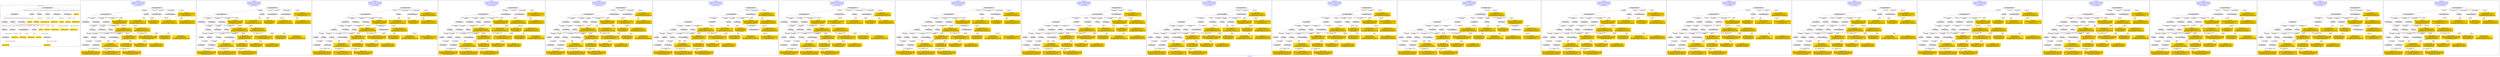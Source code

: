 digraph n0 {
fontcolor="blue"
remincross="true"
label="s02-dma.csv"
subgraph cluster_0 {
label="1-correct model"
n2[style="filled",color="white",fillcolor="lightgray",label="E12_Production1"];
n3[style="filled",color="white",fillcolor="lightgray",label="E21_Person1"];
n4[style="filled",color="white",fillcolor="lightgray",label="E55_Type2"];
n5[style="filled",color="white",fillcolor="lightgray",label="E52_Time-Span3"];
n6[style="filled",color="white",fillcolor="lightgray",label="E69_Death1"];
n7[style="filled",color="white",fillcolor="lightgray",label="E74_Group1"];
n8[style="filled",color="white",fillcolor="lightgray",label="E82_Actor_Appellation1"];
n9[style="filled",color="white",fillcolor="lightgray",label="E67_Birth1"];
n10[shape="plaintext",style="filled",fillcolor="gold",label="Artist URI"];
n11[style="filled",color="white",fillcolor="lightgray",label="E22_Man-Made_Object1"];
n12[style="filled",color="white",fillcolor="lightgray",label="E35_Title1"];
n13[style="filled",color="white",fillcolor="lightgray",label="E30_Right1"];
n14[style="filled",color="white",fillcolor="lightgray",label="E55_Type1"];
n15[style="filled",color="white",fillcolor="lightgray",label="E54_Dimension1"];
n16[style="filled",color="white",fillcolor="lightgray",label="E40_Legal_Body1"];
n17[shape="plaintext",style="filled",fillcolor="gold",label="Object_URI"];
n18[shape="plaintext",style="filled",fillcolor="gold",label="Object Rights"];
n19[shape="plaintext",style="filled",fillcolor="gold",label="Object Title"];
n20[shape="plaintext",style="filled",fillcolor="gold",label="Museum URI"];
n21[shape="plaintext",style="filled",fillcolor="gold",label="Object Link Source"];
n22[style="filled",color="white",fillcolor="lightgray",label="E52_Time-Span1"];
n23[shape="plaintext",style="filled",fillcolor="gold",label="Artist Birth Date"];
n24[style="filled",color="white",fillcolor="lightgray",label="E52_Time-Span2"];
n25[shape="plaintext",style="filled",fillcolor="gold",label="Artist Death Date"];
n26[shape="plaintext",style="filled",fillcolor="gold",label="Object Earliest Date"];
n27[shape="plaintext",style="filled",fillcolor="gold",label="Object Latest Date"];
n28[shape="plaintext",style="filled",fillcolor="gold",label="dimensions"];
n29[shape="plaintext",style="filled",fillcolor="gold",label="Object Work Type URI"];
n30[shape="plaintext",style="filled",fillcolor="gold",label="Object Work Type"];
n31[shape="plaintext",style="filled",fillcolor="gold",label="Medium URI"];
n32[shape="plaintext",style="filled",fillcolor="gold",label="Object Facet Value 1"];
n33[shape="plaintext",style="filled",fillcolor="gold",label="Nationality_URI"];
n34[shape="plaintext",style="filled",fillcolor="gold",label="Artist Nationality"];
n35[shape="plaintext",style="filled",fillcolor="gold",label="Artist Appellation"];
n36[shape="plaintext",style="filled",fillcolor="gold",label="Artist Name"];
}
subgraph cluster_1 {
label="candidate 0\nlink coherence:0.8571428571428571\nnode coherence:0.8787878787878788\nconfidence:0.4763611797851927\nmapping score:0.4955760019804975\ncost:332.009672\n-precision:0.54-recall:0.56"
n38[style="filled",color="white",fillcolor="lightgray",label="E12_Production1"];
n39[style="filled",color="white",fillcolor="lightgray",label="E21_Person1"];
n40[style="filled",color="white",fillcolor="lightgray",label="E52_Time-Span2"];
n41[style="filled",color="white",fillcolor="lightgray",label="E55_Type1"];
n42[style="filled",color="white",fillcolor="lightgray",label="E67_Birth1"];
n43[style="filled",color="white",fillcolor="lightgray",label="E69_Death1"];
n44[style="filled",color="white",fillcolor="lightgray",label="E74_Group1"];
n45[style="filled",color="white",fillcolor="lightgray",label="E82_Actor_Appellation1"];
n46[style="filled",color="white",fillcolor="lightgray",label="E22_Man-Made_Object1"];
n47[style="filled",color="white",fillcolor="lightgray",label="E54_Dimension1"];
n48[style="filled",color="white",fillcolor="lightgray",label="E8_Acquisition1"];
n49[style="filled",color="white",fillcolor="lightgray",label="E33_Linguistic_Object2"];
n50[style="filled",color="white",fillcolor="lightgray",label="E55_Type2"];
n51[style="filled",color="white",fillcolor="lightgray",label="E52_Time-Span1"];
n52[style="filled",color="white",fillcolor="lightgray",label="E52_Time-Span3"];
n53[style="filled",color="white",fillcolor="lightgray",label="E33_Linguistic_Object1"];
n54[style="filled",color="white",fillcolor="lightgray",label="E82_Actor_Appellation2"];
n55[shape="plaintext",style="filled",fillcolor="gold",label="Artist Nationality\n[E74_Group,label,0.542]\n[E74_Group,classLink,0.337]\n[E8_Acquisition,P3_has_note,0.068]\n[E22_Man-Made_Object,P3_has_note,0.053]"];
n56[shape="plaintext",style="filled",fillcolor="gold",label="Artist Appellation\n[E82_Actor_Appellation,classLink,0.905]\n[E21_Person,classLink,0.071]\n[E30_Right,P3_has_note,0.012]\n[E8_Acquisition,P3_has_note,0.011]"];
n57[shape="plaintext",style="filled",fillcolor="gold",label="Object Title\n[E33_Linguistic_Object,P3_has_note,0.3]\n[E73_Information_Object,P3_has_note,0.281]\n[E35_Title,label,0.245]\n[E22_Man-Made_Object,P3_has_note,0.174]"];
n58[shape="plaintext",style="filled",fillcolor="gold",label="dimensions\n[E54_Dimension,P3_has_note,0.914]\n[E82_Actor_Appellation,label,0.073]\n[E33_Linguistic_Object,P3_has_note,0.007]\n[E73_Information_Object,P3_has_note,0.006]"];
n59[shape="plaintext",style="filled",fillcolor="gold",label="Object Link Source\n[E8_Acquisition,P3_has_note,0.548]\n[E30_Right,P3_has_note,0.182]\n[E33_Linguistic_Object,P3_has_note,0.158]\n[E22_Man-Made_Object,classLink,0.112]"];
n60[shape="plaintext",style="filled",fillcolor="gold",label="Object Facet Value 1\n[E29_Design_or_Procedure,P3_has_note,0.49]\n[E55_Type,label,0.473]\n[E33_Linguistic_Object,P3_has_note,0.018]\n[E73_Information_Object,P3_has_note,0.018]"];
n61[shape="plaintext",style="filled",fillcolor="gold",label="Object Latest Date\n[E52_Time-Span,P82_at_some_time_within,0.439]\n[E52_Time-Span,P82a_begin_of_the_begin,0.254]\n[E52_Time-Span,P82b_end_of_the_end,0.213]\n[E52_Time-Span,label,0.094]"];
n62[shape="plaintext",style="filled",fillcolor="gold",label="Object_URI\n[E22_Man-Made_Object,classLink,0.865]\n[E54_Dimension,P3_has_note,0.069]\n[E82_Actor_Appellation,label,0.034]\n[E30_Right,P3_has_note,0.031]"];
n63[shape="plaintext",style="filled",fillcolor="gold",label="Object Earliest Date\n[E52_Time-Span,P82_at_some_time_within,0.442]\n[E52_Time-Span,P82a_begin_of_the_begin,0.266]\n[E52_Time-Span,P82b_end_of_the_end,0.19]\n[E52_Time-Span,label,0.102]"];
n64[shape="plaintext",style="filled",fillcolor="gold",label="Medium URI\n[E57_Material,classLink,0.45]\n[E55_Type,classLink,0.412]\n[E74_Group,classLink,0.137]\n[E55_Type,label,0.0]"];
n65[shape="plaintext",style="filled",fillcolor="gold",label="Nationality_URI\n[E74_Group,classLink,0.696]\n[E55_Type,classLink,0.175]\n[E57_Material,classLink,0.082]\n[E74_Group,label,0.047]"];
n66[shape="plaintext",style="filled",fillcolor="gold",label="Object Rights\n[E8_Acquisition,P3_has_note,0.506]\n[E30_Right,P3_has_note,0.29]\n[E33_Linguistic_Object,P3_has_note,0.137]\n[E22_Man-Made_Object,classLink,0.068]"];
n67[shape="plaintext",style="filled",fillcolor="gold",label="Museum URI\n[E82_Actor_Appellation,label,0.309]\n[E30_Right,P3_has_note,0.275]\n[E8_Acquisition,P3_has_note,0.25]\n[E35_Title,label,0.166]"];
n68[shape="plaintext",style="filled",fillcolor="gold",label="Object Work Type URI\n[E55_Type,classLink,0.716]\n[E57_Material,classLink,0.135]\n[E74_Group,classLink,0.13]\n[E55_Type,label,0.019]"];
n69[shape="plaintext",style="filled",fillcolor="gold",label="Artist Name\n[E82_Actor_Appellation,label,0.567]\n[E22_Man-Made_Object,classLink,0.206]\n[E8_Acquisition,P3_has_note,0.122]\n[E33_Linguistic_Object,P3_has_note,0.105]"];
n70[shape="plaintext",style="filled",fillcolor="gold",label="Artist Birth Date\n[E52_Time-Span,P82a_begin_of_the_begin,0.507]\n[E52_Time-Span,P82_at_some_time_within,0.394]\n[E22_Man-Made_Object,P3_has_note,0.052]\n[E73_Information_Object,P3_has_note,0.047]"];
n71[shape="plaintext",style="filled",fillcolor="gold",label="Artist URI\n[E21_Person,classLink,0.499]\n[E82_Actor_Appellation,classLink,0.35]\n[E30_Right,P3_has_note,0.081]\n[E8_Acquisition,P3_has_note,0.07]"];
n72[shape="plaintext",style="filled",fillcolor="gold",label="Object Work Type\n[E55_Type,label,0.439]\n[E55_Type,classLink,0.261]\n[E33_Linguistic_Object,P3_has_note,0.155]\n[E73_Information_Object,P3_has_note,0.145]"];
n73[shape="plaintext",style="filled",fillcolor="gold",label="Artist Death Date\n[E52_Time-Span,P82b_end_of_the_end,0.435]\n[E52_Time-Span,P82_at_some_time_within,0.425]\n[E52_Time-Span,label,0.071]\n[E52_Time-Span,P82a_begin_of_the_begin,0.069]"];
}
subgraph cluster_2 {
label="candidate 1\nlink coherence:0.8571428571428571\nnode coherence:0.8787878787878788\nconfidence:0.4661050577935213\nmapping score:0.4921572946499404\ncost:332.009672\n-precision:0.54-recall:0.56"
n75[style="filled",color="white",fillcolor="lightgray",label="E12_Production1"];
n76[style="filled",color="white",fillcolor="lightgray",label="E21_Person1"];
n77[style="filled",color="white",fillcolor="lightgray",label="E52_Time-Span2"];
n78[style="filled",color="white",fillcolor="lightgray",label="E55_Type1"];
n79[style="filled",color="white",fillcolor="lightgray",label="E67_Birth1"];
n80[style="filled",color="white",fillcolor="lightgray",label="E69_Death1"];
n81[style="filled",color="white",fillcolor="lightgray",label="E74_Group1"];
n82[style="filled",color="white",fillcolor="lightgray",label="E82_Actor_Appellation1"];
n83[style="filled",color="white",fillcolor="lightgray",label="E22_Man-Made_Object1"];
n84[style="filled",color="white",fillcolor="lightgray",label="E54_Dimension1"];
n85[style="filled",color="white",fillcolor="lightgray",label="E8_Acquisition1"];
n86[style="filled",color="white",fillcolor="lightgray",label="E33_Linguistic_Object2"];
n87[style="filled",color="white",fillcolor="lightgray",label="E55_Type2"];
n88[style="filled",color="white",fillcolor="lightgray",label="E52_Time-Span1"];
n89[style="filled",color="white",fillcolor="lightgray",label="E52_Time-Span3"];
n90[style="filled",color="white",fillcolor="lightgray",label="E33_Linguistic_Object1"];
n91[style="filled",color="white",fillcolor="lightgray",label="E82_Actor_Appellation2"];
n92[shape="plaintext",style="filled",fillcolor="gold",label="Artist Nationality\n[E74_Group,label,0.542]\n[E74_Group,classLink,0.337]\n[E8_Acquisition,P3_has_note,0.068]\n[E22_Man-Made_Object,P3_has_note,0.053]"];
n93[shape="plaintext",style="filled",fillcolor="gold",label="Artist Appellation\n[E82_Actor_Appellation,classLink,0.905]\n[E21_Person,classLink,0.071]\n[E30_Right,P3_has_note,0.012]\n[E8_Acquisition,P3_has_note,0.011]"];
n94[shape="plaintext",style="filled",fillcolor="gold",label="Object Title\n[E33_Linguistic_Object,P3_has_note,0.3]\n[E73_Information_Object,P3_has_note,0.281]\n[E35_Title,label,0.245]\n[E22_Man-Made_Object,P3_has_note,0.174]"];
n95[shape="plaintext",style="filled",fillcolor="gold",label="dimensions\n[E54_Dimension,P3_has_note,0.914]\n[E82_Actor_Appellation,label,0.073]\n[E33_Linguistic_Object,P3_has_note,0.007]\n[E73_Information_Object,P3_has_note,0.006]"];
n96[shape="plaintext",style="filled",fillcolor="gold",label="Object Link Source\n[E8_Acquisition,P3_has_note,0.548]\n[E30_Right,P3_has_note,0.182]\n[E33_Linguistic_Object,P3_has_note,0.158]\n[E22_Man-Made_Object,classLink,0.112]"];
n97[shape="plaintext",style="filled",fillcolor="gold",label="Object Facet Value 1\n[E29_Design_or_Procedure,P3_has_note,0.49]\n[E55_Type,label,0.473]\n[E33_Linguistic_Object,P3_has_note,0.018]\n[E73_Information_Object,P3_has_note,0.018]"];
n98[shape="plaintext",style="filled",fillcolor="gold",label="Object Earliest Date\n[E52_Time-Span,P82_at_some_time_within,0.442]\n[E52_Time-Span,P82a_begin_of_the_begin,0.266]\n[E52_Time-Span,P82b_end_of_the_end,0.19]\n[E52_Time-Span,label,0.102]"];
n99[shape="plaintext",style="filled",fillcolor="gold",label="Object_URI\n[E22_Man-Made_Object,classLink,0.865]\n[E54_Dimension,P3_has_note,0.069]\n[E82_Actor_Appellation,label,0.034]\n[E30_Right,P3_has_note,0.031]"];
n100[shape="plaintext",style="filled",fillcolor="gold",label="Artist Death Date\n[E52_Time-Span,P82b_end_of_the_end,0.435]\n[E52_Time-Span,P82_at_some_time_within,0.425]\n[E52_Time-Span,label,0.071]\n[E52_Time-Span,P82a_begin_of_the_begin,0.069]"];
n101[shape="plaintext",style="filled",fillcolor="gold",label="Medium URI\n[E57_Material,classLink,0.45]\n[E55_Type,classLink,0.412]\n[E74_Group,classLink,0.137]\n[E55_Type,label,0.0]"];
n102[shape="plaintext",style="filled",fillcolor="gold",label="Nationality_URI\n[E74_Group,classLink,0.696]\n[E55_Type,classLink,0.175]\n[E57_Material,classLink,0.082]\n[E74_Group,label,0.047]"];
n103[shape="plaintext",style="filled",fillcolor="gold",label="Object Rights\n[E8_Acquisition,P3_has_note,0.506]\n[E30_Right,P3_has_note,0.29]\n[E33_Linguistic_Object,P3_has_note,0.137]\n[E22_Man-Made_Object,classLink,0.068]"];
n104[shape="plaintext",style="filled",fillcolor="gold",label="Museum URI\n[E82_Actor_Appellation,label,0.309]\n[E30_Right,P3_has_note,0.275]\n[E8_Acquisition,P3_has_note,0.25]\n[E35_Title,label,0.166]"];
n105[shape="plaintext",style="filled",fillcolor="gold",label="Object Work Type URI\n[E55_Type,classLink,0.716]\n[E57_Material,classLink,0.135]\n[E74_Group,classLink,0.13]\n[E55_Type,label,0.019]"];
n106[shape="plaintext",style="filled",fillcolor="gold",label="Artist Name\n[E82_Actor_Appellation,label,0.567]\n[E22_Man-Made_Object,classLink,0.206]\n[E8_Acquisition,P3_has_note,0.122]\n[E33_Linguistic_Object,P3_has_note,0.105]"];
n107[shape="plaintext",style="filled",fillcolor="gold",label="Object Latest Date\n[E52_Time-Span,P82_at_some_time_within,0.439]\n[E52_Time-Span,P82a_begin_of_the_begin,0.254]\n[E52_Time-Span,P82b_end_of_the_end,0.213]\n[E52_Time-Span,label,0.094]"];
n108[shape="plaintext",style="filled",fillcolor="gold",label="Artist Birth Date\n[E52_Time-Span,P82a_begin_of_the_begin,0.507]\n[E52_Time-Span,P82_at_some_time_within,0.394]\n[E22_Man-Made_Object,P3_has_note,0.052]\n[E73_Information_Object,P3_has_note,0.047]"];
n109[shape="plaintext",style="filled",fillcolor="gold",label="Artist URI\n[E21_Person,classLink,0.499]\n[E82_Actor_Appellation,classLink,0.35]\n[E30_Right,P3_has_note,0.081]\n[E8_Acquisition,P3_has_note,0.07]"];
n110[shape="plaintext",style="filled",fillcolor="gold",label="Object Work Type\n[E55_Type,label,0.439]\n[E55_Type,classLink,0.261]\n[E33_Linguistic_Object,P3_has_note,0.155]\n[E73_Information_Object,P3_has_note,0.145]"];
}
subgraph cluster_3 {
label="candidate 10\nlink coherence:0.8285714285714286\nnode coherence:0.8787878787878788\nconfidence:0.4763611797851927\nmapping score:0.4955760019804975\ncost:431.029686\n-precision:0.54-recall:0.56"
n112[style="filled",color="white",fillcolor="lightgray",label="E12_Production1"];
n113[style="filled",color="white",fillcolor="lightgray",label="E21_Person1"];
n114[style="filled",color="white",fillcolor="lightgray",label="E52_Time-Span2"];
n115[style="filled",color="white",fillcolor="lightgray",label="E55_Type1"];
n116[style="filled",color="white",fillcolor="lightgray",label="E67_Birth1"];
n117[style="filled",color="white",fillcolor="lightgray",label="E69_Death1"];
n118[style="filled",color="white",fillcolor="lightgray",label="E74_Group1"];
n119[style="filled",color="white",fillcolor="lightgray",label="E82_Actor_Appellation1"];
n120[style="filled",color="white",fillcolor="lightgray",label="E22_Man-Made_Object1"];
n121[style="filled",color="white",fillcolor="lightgray",label="E54_Dimension1"];
n122[style="filled",color="white",fillcolor="lightgray",label="E8_Acquisition1"];
n123[style="filled",color="white",fillcolor="lightgray",label="E33_Linguistic_Object1"];
n124[style="filled",color="white",fillcolor="lightgray",label="E52_Time-Span1"];
n125[style="filled",color="white",fillcolor="lightgray",label="E52_Time-Span3"];
n126[style="filled",color="white",fillcolor="lightgray",label="E55_Type2"];
n127[style="filled",color="white",fillcolor="lightgray",label="E82_Actor_Appellation2"];
n128[style="filled",color="white",fillcolor="lightgray",label="E33_Linguistic_Object2"];
n129[shape="plaintext",style="filled",fillcolor="gold",label="Artist Nationality\n[E74_Group,label,0.542]\n[E74_Group,classLink,0.337]\n[E8_Acquisition,P3_has_note,0.068]\n[E22_Man-Made_Object,P3_has_note,0.053]"];
n130[shape="plaintext",style="filled",fillcolor="gold",label="Artist Appellation\n[E82_Actor_Appellation,classLink,0.905]\n[E21_Person,classLink,0.071]\n[E30_Right,P3_has_note,0.012]\n[E8_Acquisition,P3_has_note,0.011]"];
n131[shape="plaintext",style="filled",fillcolor="gold",label="Object Title\n[E33_Linguistic_Object,P3_has_note,0.3]\n[E73_Information_Object,P3_has_note,0.281]\n[E35_Title,label,0.245]\n[E22_Man-Made_Object,P3_has_note,0.174]"];
n132[shape="plaintext",style="filled",fillcolor="gold",label="dimensions\n[E54_Dimension,P3_has_note,0.914]\n[E82_Actor_Appellation,label,0.073]\n[E33_Linguistic_Object,P3_has_note,0.007]\n[E73_Information_Object,P3_has_note,0.006]"];
n133[shape="plaintext",style="filled",fillcolor="gold",label="Object Link Source\n[E8_Acquisition,P3_has_note,0.548]\n[E30_Right,P3_has_note,0.182]\n[E33_Linguistic_Object,P3_has_note,0.158]\n[E22_Man-Made_Object,classLink,0.112]"];
n134[shape="plaintext",style="filled",fillcolor="gold",label="Object Facet Value 1\n[E29_Design_or_Procedure,P3_has_note,0.49]\n[E55_Type,label,0.473]\n[E33_Linguistic_Object,P3_has_note,0.018]\n[E73_Information_Object,P3_has_note,0.018]"];
n135[shape="plaintext",style="filled",fillcolor="gold",label="Object Latest Date\n[E52_Time-Span,P82_at_some_time_within,0.439]\n[E52_Time-Span,P82a_begin_of_the_begin,0.254]\n[E52_Time-Span,P82b_end_of_the_end,0.213]\n[E52_Time-Span,label,0.094]"];
n136[shape="plaintext",style="filled",fillcolor="gold",label="Object_URI\n[E22_Man-Made_Object,classLink,0.865]\n[E54_Dimension,P3_has_note,0.069]\n[E82_Actor_Appellation,label,0.034]\n[E30_Right,P3_has_note,0.031]"];
n137[shape="plaintext",style="filled",fillcolor="gold",label="Object Earliest Date\n[E52_Time-Span,P82_at_some_time_within,0.442]\n[E52_Time-Span,P82a_begin_of_the_begin,0.266]\n[E52_Time-Span,P82b_end_of_the_end,0.19]\n[E52_Time-Span,label,0.102]"];
n138[shape="plaintext",style="filled",fillcolor="gold",label="Medium URI\n[E57_Material,classLink,0.45]\n[E55_Type,classLink,0.412]\n[E74_Group,classLink,0.137]\n[E55_Type,label,0.0]"];
n139[shape="plaintext",style="filled",fillcolor="gold",label="Nationality_URI\n[E74_Group,classLink,0.696]\n[E55_Type,classLink,0.175]\n[E57_Material,classLink,0.082]\n[E74_Group,label,0.047]"];
n140[shape="plaintext",style="filled",fillcolor="gold",label="Object Rights\n[E8_Acquisition,P3_has_note,0.506]\n[E30_Right,P3_has_note,0.29]\n[E33_Linguistic_Object,P3_has_note,0.137]\n[E22_Man-Made_Object,classLink,0.068]"];
n141[shape="plaintext",style="filled",fillcolor="gold",label="Museum URI\n[E82_Actor_Appellation,label,0.309]\n[E30_Right,P3_has_note,0.275]\n[E8_Acquisition,P3_has_note,0.25]\n[E35_Title,label,0.166]"];
n142[shape="plaintext",style="filled",fillcolor="gold",label="Object Work Type URI\n[E55_Type,classLink,0.716]\n[E57_Material,classLink,0.135]\n[E74_Group,classLink,0.13]\n[E55_Type,label,0.019]"];
n143[shape="plaintext",style="filled",fillcolor="gold",label="Artist Name\n[E82_Actor_Appellation,label,0.567]\n[E22_Man-Made_Object,classLink,0.206]\n[E8_Acquisition,P3_has_note,0.122]\n[E33_Linguistic_Object,P3_has_note,0.105]"];
n144[shape="plaintext",style="filled",fillcolor="gold",label="Artist Birth Date\n[E52_Time-Span,P82a_begin_of_the_begin,0.507]\n[E52_Time-Span,P82_at_some_time_within,0.394]\n[E22_Man-Made_Object,P3_has_note,0.052]\n[E73_Information_Object,P3_has_note,0.047]"];
n145[shape="plaintext",style="filled",fillcolor="gold",label="Artist URI\n[E21_Person,classLink,0.499]\n[E82_Actor_Appellation,classLink,0.35]\n[E30_Right,P3_has_note,0.081]\n[E8_Acquisition,P3_has_note,0.07]"];
n146[shape="plaintext",style="filled",fillcolor="gold",label="Object Work Type\n[E55_Type,label,0.439]\n[E55_Type,classLink,0.261]\n[E33_Linguistic_Object,P3_has_note,0.155]\n[E73_Information_Object,P3_has_note,0.145]"];
n147[shape="plaintext",style="filled",fillcolor="gold",label="Artist Death Date\n[E52_Time-Span,P82b_end_of_the_end,0.435]\n[E52_Time-Span,P82_at_some_time_within,0.425]\n[E52_Time-Span,label,0.071]\n[E52_Time-Span,P82a_begin_of_the_begin,0.069]"];
}
subgraph cluster_4 {
label="candidate 11\nlink coherence:0.8285714285714286\nnode coherence:0.8787878787878788\nconfidence:0.4661050577935213\nmapping score:0.4921572946499404\ncost:332.009662\n-precision:0.54-recall:0.56"
n149[style="filled",color="white",fillcolor="lightgray",label="E12_Production1"];
n150[style="filled",color="white",fillcolor="lightgray",label="E21_Person1"];
n151[style="filled",color="white",fillcolor="lightgray",label="E52_Time-Span2"];
n152[style="filled",color="white",fillcolor="lightgray",label="E55_Type1"];
n153[style="filled",color="white",fillcolor="lightgray",label="E67_Birth1"];
n154[style="filled",color="white",fillcolor="lightgray",label="E69_Death1"];
n155[style="filled",color="white",fillcolor="lightgray",label="E74_Group1"];
n156[style="filled",color="white",fillcolor="lightgray",label="E82_Actor_Appellation1"];
n157[style="filled",color="white",fillcolor="lightgray",label="E22_Man-Made_Object1"];
n158[style="filled",color="white",fillcolor="lightgray",label="E54_Dimension1"];
n159[style="filled",color="white",fillcolor="lightgray",label="E55_Type2"];
n160[style="filled",color="white",fillcolor="lightgray",label="E8_Acquisition1"];
n161[style="filled",color="white",fillcolor="lightgray",label="E33_Linguistic_Object2"];
n162[style="filled",color="white",fillcolor="lightgray",label="E52_Time-Span1"];
n163[style="filled",color="white",fillcolor="lightgray",label="E52_Time-Span3"];
n164[style="filled",color="white",fillcolor="lightgray",label="E33_Linguistic_Object1"];
n165[style="filled",color="white",fillcolor="lightgray",label="E82_Actor_Appellation2"];
n166[shape="plaintext",style="filled",fillcolor="gold",label="Artist Nationality\n[E74_Group,label,0.542]\n[E74_Group,classLink,0.337]\n[E8_Acquisition,P3_has_note,0.068]\n[E22_Man-Made_Object,P3_has_note,0.053]"];
n167[shape="plaintext",style="filled",fillcolor="gold",label="Artist Appellation\n[E82_Actor_Appellation,classLink,0.905]\n[E21_Person,classLink,0.071]\n[E30_Right,P3_has_note,0.012]\n[E8_Acquisition,P3_has_note,0.011]"];
n168[shape="plaintext",style="filled",fillcolor="gold",label="Object Title\n[E33_Linguistic_Object,P3_has_note,0.3]\n[E73_Information_Object,P3_has_note,0.281]\n[E35_Title,label,0.245]\n[E22_Man-Made_Object,P3_has_note,0.174]"];
n169[shape="plaintext",style="filled",fillcolor="gold",label="dimensions\n[E54_Dimension,P3_has_note,0.914]\n[E82_Actor_Appellation,label,0.073]\n[E33_Linguistic_Object,P3_has_note,0.007]\n[E73_Information_Object,P3_has_note,0.006]"];
n170[shape="plaintext",style="filled",fillcolor="gold",label="Object Link Source\n[E8_Acquisition,P3_has_note,0.548]\n[E30_Right,P3_has_note,0.182]\n[E33_Linguistic_Object,P3_has_note,0.158]\n[E22_Man-Made_Object,classLink,0.112]"];
n171[shape="plaintext",style="filled",fillcolor="gold",label="Object Facet Value 1\n[E29_Design_or_Procedure,P3_has_note,0.49]\n[E55_Type,label,0.473]\n[E33_Linguistic_Object,P3_has_note,0.018]\n[E73_Information_Object,P3_has_note,0.018]"];
n172[shape="plaintext",style="filled",fillcolor="gold",label="Object Earliest Date\n[E52_Time-Span,P82_at_some_time_within,0.442]\n[E52_Time-Span,P82a_begin_of_the_begin,0.266]\n[E52_Time-Span,P82b_end_of_the_end,0.19]\n[E52_Time-Span,label,0.102]"];
n173[shape="plaintext",style="filled",fillcolor="gold",label="Object_URI\n[E22_Man-Made_Object,classLink,0.865]\n[E54_Dimension,P3_has_note,0.069]\n[E82_Actor_Appellation,label,0.034]\n[E30_Right,P3_has_note,0.031]"];
n174[shape="plaintext",style="filled",fillcolor="gold",label="Artist Death Date\n[E52_Time-Span,P82b_end_of_the_end,0.435]\n[E52_Time-Span,P82_at_some_time_within,0.425]\n[E52_Time-Span,label,0.071]\n[E52_Time-Span,P82a_begin_of_the_begin,0.069]"];
n175[shape="plaintext",style="filled",fillcolor="gold",label="Medium URI\n[E57_Material,classLink,0.45]\n[E55_Type,classLink,0.412]\n[E74_Group,classLink,0.137]\n[E55_Type,label,0.0]"];
n176[shape="plaintext",style="filled",fillcolor="gold",label="Nationality_URI\n[E74_Group,classLink,0.696]\n[E55_Type,classLink,0.175]\n[E57_Material,classLink,0.082]\n[E74_Group,label,0.047]"];
n177[shape="plaintext",style="filled",fillcolor="gold",label="Object Rights\n[E8_Acquisition,P3_has_note,0.506]\n[E30_Right,P3_has_note,0.29]\n[E33_Linguistic_Object,P3_has_note,0.137]\n[E22_Man-Made_Object,classLink,0.068]"];
n178[shape="plaintext",style="filled",fillcolor="gold",label="Museum URI\n[E82_Actor_Appellation,label,0.309]\n[E30_Right,P3_has_note,0.275]\n[E8_Acquisition,P3_has_note,0.25]\n[E35_Title,label,0.166]"];
n179[shape="plaintext",style="filled",fillcolor="gold",label="Object Work Type URI\n[E55_Type,classLink,0.716]\n[E57_Material,classLink,0.135]\n[E74_Group,classLink,0.13]\n[E55_Type,label,0.019]"];
n180[shape="plaintext",style="filled",fillcolor="gold",label="Artist Name\n[E82_Actor_Appellation,label,0.567]\n[E22_Man-Made_Object,classLink,0.206]\n[E8_Acquisition,P3_has_note,0.122]\n[E33_Linguistic_Object,P3_has_note,0.105]"];
n181[shape="plaintext",style="filled",fillcolor="gold",label="Object Latest Date\n[E52_Time-Span,P82_at_some_time_within,0.439]\n[E52_Time-Span,P82a_begin_of_the_begin,0.254]\n[E52_Time-Span,P82b_end_of_the_end,0.213]\n[E52_Time-Span,label,0.094]"];
n182[shape="plaintext",style="filled",fillcolor="gold",label="Artist Birth Date\n[E52_Time-Span,P82a_begin_of_the_begin,0.507]\n[E52_Time-Span,P82_at_some_time_within,0.394]\n[E22_Man-Made_Object,P3_has_note,0.052]\n[E73_Information_Object,P3_has_note,0.047]"];
n183[shape="plaintext",style="filled",fillcolor="gold",label="Artist URI\n[E21_Person,classLink,0.499]\n[E82_Actor_Appellation,classLink,0.35]\n[E30_Right,P3_has_note,0.081]\n[E8_Acquisition,P3_has_note,0.07]"];
n184[shape="plaintext",style="filled",fillcolor="gold",label="Object Work Type\n[E55_Type,label,0.439]\n[E55_Type,classLink,0.261]\n[E33_Linguistic_Object,P3_has_note,0.155]\n[E73_Information_Object,P3_has_note,0.145]"];
}
subgraph cluster_5 {
label="candidate 12\nlink coherence:0.8285714285714286\nnode coherence:0.8787878787878788\nconfidence:0.4661050577935213\nmapping score:0.4921572946499404\ncost:332.009672\n-precision:0.54-recall:0.56"
n186[style="filled",color="white",fillcolor="lightgray",label="E12_Production1"];
n187[style="filled",color="white",fillcolor="lightgray",label="E21_Person1"];
n188[style="filled",color="white",fillcolor="lightgray",label="E52_Time-Span2"];
n189[style="filled",color="white",fillcolor="lightgray",label="E55_Type1"];
n190[style="filled",color="white",fillcolor="lightgray",label="E67_Birth1"];
n191[style="filled",color="white",fillcolor="lightgray",label="E69_Death1"];
n192[style="filled",color="white",fillcolor="lightgray",label="E74_Group1"];
n193[style="filled",color="white",fillcolor="lightgray",label="E82_Actor_Appellation1"];
n194[style="filled",color="white",fillcolor="lightgray",label="E22_Man-Made_Object1"];
n195[style="filled",color="white",fillcolor="lightgray",label="E54_Dimension1"];
n196[style="filled",color="white",fillcolor="lightgray",label="E55_Type2"];
n197[style="filled",color="white",fillcolor="lightgray",label="E8_Acquisition1"];
n198[style="filled",color="white",fillcolor="lightgray",label="E33_Linguistic_Object1"];
n199[style="filled",color="white",fillcolor="lightgray",label="E52_Time-Span1"];
n200[style="filled",color="white",fillcolor="lightgray",label="E52_Time-Span3"];
n201[style="filled",color="white",fillcolor="lightgray",label="E33_Linguistic_Object2"];
n202[style="filled",color="white",fillcolor="lightgray",label="E82_Actor_Appellation2"];
n203[shape="plaintext",style="filled",fillcolor="gold",label="Artist Nationality\n[E74_Group,label,0.542]\n[E74_Group,classLink,0.337]\n[E8_Acquisition,P3_has_note,0.068]\n[E22_Man-Made_Object,P3_has_note,0.053]"];
n204[shape="plaintext",style="filled",fillcolor="gold",label="Artist Appellation\n[E82_Actor_Appellation,classLink,0.905]\n[E21_Person,classLink,0.071]\n[E30_Right,P3_has_note,0.012]\n[E8_Acquisition,P3_has_note,0.011]"];
n205[shape="plaintext",style="filled",fillcolor="gold",label="Object Title\n[E33_Linguistic_Object,P3_has_note,0.3]\n[E73_Information_Object,P3_has_note,0.281]\n[E35_Title,label,0.245]\n[E22_Man-Made_Object,P3_has_note,0.174]"];
n206[shape="plaintext",style="filled",fillcolor="gold",label="dimensions\n[E54_Dimension,P3_has_note,0.914]\n[E82_Actor_Appellation,label,0.073]\n[E33_Linguistic_Object,P3_has_note,0.007]\n[E73_Information_Object,P3_has_note,0.006]"];
n207[shape="plaintext",style="filled",fillcolor="gold",label="Object Link Source\n[E8_Acquisition,P3_has_note,0.548]\n[E30_Right,P3_has_note,0.182]\n[E33_Linguistic_Object,P3_has_note,0.158]\n[E22_Man-Made_Object,classLink,0.112]"];
n208[shape="plaintext",style="filled",fillcolor="gold",label="Object Facet Value 1\n[E29_Design_or_Procedure,P3_has_note,0.49]\n[E55_Type,label,0.473]\n[E33_Linguistic_Object,P3_has_note,0.018]\n[E73_Information_Object,P3_has_note,0.018]"];
n209[shape="plaintext",style="filled",fillcolor="gold",label="Object Earliest Date\n[E52_Time-Span,P82_at_some_time_within,0.442]\n[E52_Time-Span,P82a_begin_of_the_begin,0.266]\n[E52_Time-Span,P82b_end_of_the_end,0.19]\n[E52_Time-Span,label,0.102]"];
n210[shape="plaintext",style="filled",fillcolor="gold",label="Object_URI\n[E22_Man-Made_Object,classLink,0.865]\n[E54_Dimension,P3_has_note,0.069]\n[E82_Actor_Appellation,label,0.034]\n[E30_Right,P3_has_note,0.031]"];
n211[shape="plaintext",style="filled",fillcolor="gold",label="Artist Death Date\n[E52_Time-Span,P82b_end_of_the_end,0.435]\n[E52_Time-Span,P82_at_some_time_within,0.425]\n[E52_Time-Span,label,0.071]\n[E52_Time-Span,P82a_begin_of_the_begin,0.069]"];
n212[shape="plaintext",style="filled",fillcolor="gold",label="Medium URI\n[E57_Material,classLink,0.45]\n[E55_Type,classLink,0.412]\n[E74_Group,classLink,0.137]\n[E55_Type,label,0.0]"];
n213[shape="plaintext",style="filled",fillcolor="gold",label="Nationality_URI\n[E74_Group,classLink,0.696]\n[E55_Type,classLink,0.175]\n[E57_Material,classLink,0.082]\n[E74_Group,label,0.047]"];
n214[shape="plaintext",style="filled",fillcolor="gold",label="Object Rights\n[E8_Acquisition,P3_has_note,0.506]\n[E30_Right,P3_has_note,0.29]\n[E33_Linguistic_Object,P3_has_note,0.137]\n[E22_Man-Made_Object,classLink,0.068]"];
n215[shape="plaintext",style="filled",fillcolor="gold",label="Museum URI\n[E82_Actor_Appellation,label,0.309]\n[E30_Right,P3_has_note,0.275]\n[E8_Acquisition,P3_has_note,0.25]\n[E35_Title,label,0.166]"];
n216[shape="plaintext",style="filled",fillcolor="gold",label="Object Work Type URI\n[E55_Type,classLink,0.716]\n[E57_Material,classLink,0.135]\n[E74_Group,classLink,0.13]\n[E55_Type,label,0.019]"];
n217[shape="plaintext",style="filled",fillcolor="gold",label="Artist Name\n[E82_Actor_Appellation,label,0.567]\n[E22_Man-Made_Object,classLink,0.206]\n[E8_Acquisition,P3_has_note,0.122]\n[E33_Linguistic_Object,P3_has_note,0.105]"];
n218[shape="plaintext",style="filled",fillcolor="gold",label="Object Latest Date\n[E52_Time-Span,P82_at_some_time_within,0.439]\n[E52_Time-Span,P82a_begin_of_the_begin,0.254]\n[E52_Time-Span,P82b_end_of_the_end,0.213]\n[E52_Time-Span,label,0.094]"];
n219[shape="plaintext",style="filled",fillcolor="gold",label="Artist Birth Date\n[E52_Time-Span,P82a_begin_of_the_begin,0.507]\n[E52_Time-Span,P82_at_some_time_within,0.394]\n[E22_Man-Made_Object,P3_has_note,0.052]\n[E73_Information_Object,P3_has_note,0.047]"];
n220[shape="plaintext",style="filled",fillcolor="gold",label="Artist URI\n[E21_Person,classLink,0.499]\n[E82_Actor_Appellation,classLink,0.35]\n[E30_Right,P3_has_note,0.081]\n[E8_Acquisition,P3_has_note,0.07]"];
n221[shape="plaintext",style="filled",fillcolor="gold",label="Object Work Type\n[E55_Type,label,0.439]\n[E55_Type,classLink,0.261]\n[E33_Linguistic_Object,P3_has_note,0.155]\n[E73_Information_Object,P3_has_note,0.145]"];
}
subgraph cluster_6 {
label="candidate 13\nlink coherence:0.8285714285714286\nnode coherence:0.8787878787878788\nconfidence:0.4661050577935213\nmapping score:0.4921572946499404\ncost:332.019674\n-precision:0.54-recall:0.56"
n223[style="filled",color="white",fillcolor="lightgray",label="E12_Production1"];
n224[style="filled",color="white",fillcolor="lightgray",label="E21_Person1"];
n225[style="filled",color="white",fillcolor="lightgray",label="E52_Time-Span2"];
n226[style="filled",color="white",fillcolor="lightgray",label="E55_Type1"];
n227[style="filled",color="white",fillcolor="lightgray",label="E67_Birth1"];
n228[style="filled",color="white",fillcolor="lightgray",label="E69_Death1"];
n229[style="filled",color="white",fillcolor="lightgray",label="E74_Group1"];
n230[style="filled",color="white",fillcolor="lightgray",label="E82_Actor_Appellation1"];
n231[style="filled",color="white",fillcolor="lightgray",label="E22_Man-Made_Object1"];
n232[style="filled",color="white",fillcolor="lightgray",label="E54_Dimension1"];
n233[style="filled",color="white",fillcolor="lightgray",label="E55_Type2"];
n234[style="filled",color="white",fillcolor="lightgray",label="E8_Acquisition1"];
n235[style="filled",color="white",fillcolor="lightgray",label="E33_Linguistic_Object1"];
n236[style="filled",color="white",fillcolor="lightgray",label="E52_Time-Span1"];
n237[style="filled",color="white",fillcolor="lightgray",label="E52_Time-Span3"];
n238[style="filled",color="white",fillcolor="lightgray",label="E82_Actor_Appellation2"];
n239[style="filled",color="white",fillcolor="lightgray",label="E33_Linguistic_Object2"];
n240[shape="plaintext",style="filled",fillcolor="gold",label="Artist Nationality\n[E74_Group,label,0.542]\n[E74_Group,classLink,0.337]\n[E8_Acquisition,P3_has_note,0.068]\n[E22_Man-Made_Object,P3_has_note,0.053]"];
n241[shape="plaintext",style="filled",fillcolor="gold",label="Artist Appellation\n[E82_Actor_Appellation,classLink,0.905]\n[E21_Person,classLink,0.071]\n[E30_Right,P3_has_note,0.012]\n[E8_Acquisition,P3_has_note,0.011]"];
n242[shape="plaintext",style="filled",fillcolor="gold",label="Object Title\n[E33_Linguistic_Object,P3_has_note,0.3]\n[E73_Information_Object,P3_has_note,0.281]\n[E35_Title,label,0.245]\n[E22_Man-Made_Object,P3_has_note,0.174]"];
n243[shape="plaintext",style="filled",fillcolor="gold",label="dimensions\n[E54_Dimension,P3_has_note,0.914]\n[E82_Actor_Appellation,label,0.073]\n[E33_Linguistic_Object,P3_has_note,0.007]\n[E73_Information_Object,P3_has_note,0.006]"];
n244[shape="plaintext",style="filled",fillcolor="gold",label="Object Link Source\n[E8_Acquisition,P3_has_note,0.548]\n[E30_Right,P3_has_note,0.182]\n[E33_Linguistic_Object,P3_has_note,0.158]\n[E22_Man-Made_Object,classLink,0.112]"];
n245[shape="plaintext",style="filled",fillcolor="gold",label="Object Facet Value 1\n[E29_Design_or_Procedure,P3_has_note,0.49]\n[E55_Type,label,0.473]\n[E33_Linguistic_Object,P3_has_note,0.018]\n[E73_Information_Object,P3_has_note,0.018]"];
n246[shape="plaintext",style="filled",fillcolor="gold",label="Object Earliest Date\n[E52_Time-Span,P82_at_some_time_within,0.442]\n[E52_Time-Span,P82a_begin_of_the_begin,0.266]\n[E52_Time-Span,P82b_end_of_the_end,0.19]\n[E52_Time-Span,label,0.102]"];
n247[shape="plaintext",style="filled",fillcolor="gold",label="Object_URI\n[E22_Man-Made_Object,classLink,0.865]\n[E54_Dimension,P3_has_note,0.069]\n[E82_Actor_Appellation,label,0.034]\n[E30_Right,P3_has_note,0.031]"];
n248[shape="plaintext",style="filled",fillcolor="gold",label="Artist Death Date\n[E52_Time-Span,P82b_end_of_the_end,0.435]\n[E52_Time-Span,P82_at_some_time_within,0.425]\n[E52_Time-Span,label,0.071]\n[E52_Time-Span,P82a_begin_of_the_begin,0.069]"];
n249[shape="plaintext",style="filled",fillcolor="gold",label="Medium URI\n[E57_Material,classLink,0.45]\n[E55_Type,classLink,0.412]\n[E74_Group,classLink,0.137]\n[E55_Type,label,0.0]"];
n250[shape="plaintext",style="filled",fillcolor="gold",label="Nationality_URI\n[E74_Group,classLink,0.696]\n[E55_Type,classLink,0.175]\n[E57_Material,classLink,0.082]\n[E74_Group,label,0.047]"];
n251[shape="plaintext",style="filled",fillcolor="gold",label="Object Rights\n[E8_Acquisition,P3_has_note,0.506]\n[E30_Right,P3_has_note,0.29]\n[E33_Linguistic_Object,P3_has_note,0.137]\n[E22_Man-Made_Object,classLink,0.068]"];
n252[shape="plaintext",style="filled",fillcolor="gold",label="Museum URI\n[E82_Actor_Appellation,label,0.309]\n[E30_Right,P3_has_note,0.275]\n[E8_Acquisition,P3_has_note,0.25]\n[E35_Title,label,0.166]"];
n253[shape="plaintext",style="filled",fillcolor="gold",label="Object Work Type URI\n[E55_Type,classLink,0.716]\n[E57_Material,classLink,0.135]\n[E74_Group,classLink,0.13]\n[E55_Type,label,0.019]"];
n254[shape="plaintext",style="filled",fillcolor="gold",label="Artist Name\n[E82_Actor_Appellation,label,0.567]\n[E22_Man-Made_Object,classLink,0.206]\n[E8_Acquisition,P3_has_note,0.122]\n[E33_Linguistic_Object,P3_has_note,0.105]"];
n255[shape="plaintext",style="filled",fillcolor="gold",label="Object Latest Date\n[E52_Time-Span,P82_at_some_time_within,0.439]\n[E52_Time-Span,P82a_begin_of_the_begin,0.254]\n[E52_Time-Span,P82b_end_of_the_end,0.213]\n[E52_Time-Span,label,0.094]"];
n256[shape="plaintext",style="filled",fillcolor="gold",label="Artist Birth Date\n[E52_Time-Span,P82a_begin_of_the_begin,0.507]\n[E52_Time-Span,P82_at_some_time_within,0.394]\n[E22_Man-Made_Object,P3_has_note,0.052]\n[E73_Information_Object,P3_has_note,0.047]"];
n257[shape="plaintext",style="filled",fillcolor="gold",label="Artist URI\n[E21_Person,classLink,0.499]\n[E82_Actor_Appellation,classLink,0.35]\n[E30_Right,P3_has_note,0.081]\n[E8_Acquisition,P3_has_note,0.07]"];
n258[shape="plaintext",style="filled",fillcolor="gold",label="Object Work Type\n[E55_Type,label,0.439]\n[E55_Type,classLink,0.261]\n[E33_Linguistic_Object,P3_has_note,0.155]\n[E73_Information_Object,P3_has_note,0.145]"];
}
subgraph cluster_7 {
label="candidate 14\nlink coherence:0.8285714285714286\nnode coherence:0.8787878787878788\nconfidence:0.4661050577935213\nmapping score:0.4921572946499404\ncost:431.019684\n-precision:0.54-recall:0.56"
n260[style="filled",color="white",fillcolor="lightgray",label="E12_Production1"];
n261[style="filled",color="white",fillcolor="lightgray",label="E21_Person1"];
n262[style="filled",color="white",fillcolor="lightgray",label="E52_Time-Span2"];
n263[style="filled",color="white",fillcolor="lightgray",label="E55_Type1"];
n264[style="filled",color="white",fillcolor="lightgray",label="E67_Birth1"];
n265[style="filled",color="white",fillcolor="lightgray",label="E69_Death1"];
n266[style="filled",color="white",fillcolor="lightgray",label="E74_Group1"];
n267[style="filled",color="white",fillcolor="lightgray",label="E82_Actor_Appellation1"];
n268[style="filled",color="white",fillcolor="lightgray",label="E22_Man-Made_Object1"];
n269[style="filled",color="white",fillcolor="lightgray",label="E54_Dimension1"];
n270[style="filled",color="white",fillcolor="lightgray",label="E8_Acquisition1"];
n271[style="filled",color="white",fillcolor="lightgray",label="E33_Linguistic_Object1"];
n272[style="filled",color="white",fillcolor="lightgray",label="E52_Time-Span1"];
n273[style="filled",color="white",fillcolor="lightgray",label="E52_Time-Span3"];
n274[style="filled",color="white",fillcolor="lightgray",label="E33_Linguistic_Object2"];
n275[style="filled",color="white",fillcolor="lightgray",label="E55_Type2"];
n276[style="filled",color="white",fillcolor="lightgray",label="E82_Actor_Appellation2"];
n277[shape="plaintext",style="filled",fillcolor="gold",label="Artist Nationality\n[E74_Group,label,0.542]\n[E74_Group,classLink,0.337]\n[E8_Acquisition,P3_has_note,0.068]\n[E22_Man-Made_Object,P3_has_note,0.053]"];
n278[shape="plaintext",style="filled",fillcolor="gold",label="Artist Appellation\n[E82_Actor_Appellation,classLink,0.905]\n[E21_Person,classLink,0.071]\n[E30_Right,P3_has_note,0.012]\n[E8_Acquisition,P3_has_note,0.011]"];
n279[shape="plaintext",style="filled",fillcolor="gold",label="Object Title\n[E33_Linguistic_Object,P3_has_note,0.3]\n[E73_Information_Object,P3_has_note,0.281]\n[E35_Title,label,0.245]\n[E22_Man-Made_Object,P3_has_note,0.174]"];
n280[shape="plaintext",style="filled",fillcolor="gold",label="dimensions\n[E54_Dimension,P3_has_note,0.914]\n[E82_Actor_Appellation,label,0.073]\n[E33_Linguistic_Object,P3_has_note,0.007]\n[E73_Information_Object,P3_has_note,0.006]"];
n281[shape="plaintext",style="filled",fillcolor="gold",label="Object Link Source\n[E8_Acquisition,P3_has_note,0.548]\n[E30_Right,P3_has_note,0.182]\n[E33_Linguistic_Object,P3_has_note,0.158]\n[E22_Man-Made_Object,classLink,0.112]"];
n282[shape="plaintext",style="filled",fillcolor="gold",label="Object Facet Value 1\n[E29_Design_or_Procedure,P3_has_note,0.49]\n[E55_Type,label,0.473]\n[E33_Linguistic_Object,P3_has_note,0.018]\n[E73_Information_Object,P3_has_note,0.018]"];
n283[shape="plaintext",style="filled",fillcolor="gold",label="Object Earliest Date\n[E52_Time-Span,P82_at_some_time_within,0.442]\n[E52_Time-Span,P82a_begin_of_the_begin,0.266]\n[E52_Time-Span,P82b_end_of_the_end,0.19]\n[E52_Time-Span,label,0.102]"];
n284[shape="plaintext",style="filled",fillcolor="gold",label="Object_URI\n[E22_Man-Made_Object,classLink,0.865]\n[E54_Dimension,P3_has_note,0.069]\n[E82_Actor_Appellation,label,0.034]\n[E30_Right,P3_has_note,0.031]"];
n285[shape="plaintext",style="filled",fillcolor="gold",label="Artist Death Date\n[E52_Time-Span,P82b_end_of_the_end,0.435]\n[E52_Time-Span,P82_at_some_time_within,0.425]\n[E52_Time-Span,label,0.071]\n[E52_Time-Span,P82a_begin_of_the_begin,0.069]"];
n286[shape="plaintext",style="filled",fillcolor="gold",label="Medium URI\n[E57_Material,classLink,0.45]\n[E55_Type,classLink,0.412]\n[E74_Group,classLink,0.137]\n[E55_Type,label,0.0]"];
n287[shape="plaintext",style="filled",fillcolor="gold",label="Nationality_URI\n[E74_Group,classLink,0.696]\n[E55_Type,classLink,0.175]\n[E57_Material,classLink,0.082]\n[E74_Group,label,0.047]"];
n288[shape="plaintext",style="filled",fillcolor="gold",label="Object Rights\n[E8_Acquisition,P3_has_note,0.506]\n[E30_Right,P3_has_note,0.29]\n[E33_Linguistic_Object,P3_has_note,0.137]\n[E22_Man-Made_Object,classLink,0.068]"];
n289[shape="plaintext",style="filled",fillcolor="gold",label="Museum URI\n[E82_Actor_Appellation,label,0.309]\n[E30_Right,P3_has_note,0.275]\n[E8_Acquisition,P3_has_note,0.25]\n[E35_Title,label,0.166]"];
n290[shape="plaintext",style="filled",fillcolor="gold",label="Object Work Type URI\n[E55_Type,classLink,0.716]\n[E57_Material,classLink,0.135]\n[E74_Group,classLink,0.13]\n[E55_Type,label,0.019]"];
n291[shape="plaintext",style="filled",fillcolor="gold",label="Artist Name\n[E82_Actor_Appellation,label,0.567]\n[E22_Man-Made_Object,classLink,0.206]\n[E8_Acquisition,P3_has_note,0.122]\n[E33_Linguistic_Object,P3_has_note,0.105]"];
n292[shape="plaintext",style="filled",fillcolor="gold",label="Object Latest Date\n[E52_Time-Span,P82_at_some_time_within,0.439]\n[E52_Time-Span,P82a_begin_of_the_begin,0.254]\n[E52_Time-Span,P82b_end_of_the_end,0.213]\n[E52_Time-Span,label,0.094]"];
n293[shape="plaintext",style="filled",fillcolor="gold",label="Artist Birth Date\n[E52_Time-Span,P82a_begin_of_the_begin,0.507]\n[E52_Time-Span,P82_at_some_time_within,0.394]\n[E22_Man-Made_Object,P3_has_note,0.052]\n[E73_Information_Object,P3_has_note,0.047]"];
n294[shape="plaintext",style="filled",fillcolor="gold",label="Artist URI\n[E21_Person,classLink,0.499]\n[E82_Actor_Appellation,classLink,0.35]\n[E30_Right,P3_has_note,0.081]\n[E8_Acquisition,P3_has_note,0.07]"];
n295[shape="plaintext",style="filled",fillcolor="gold",label="Object Work Type\n[E55_Type,label,0.439]\n[E55_Type,classLink,0.261]\n[E33_Linguistic_Object,P3_has_note,0.155]\n[E73_Information_Object,P3_has_note,0.145]"];
}
subgraph cluster_8 {
label="candidate 15\nlink coherence:0.8285714285714286\nnode coherence:0.8787878787878788\nconfidence:0.4661050577935213\nmapping score:0.4921572946499404\ncost:431.029686\n-precision:0.54-recall:0.56"
n297[style="filled",color="white",fillcolor="lightgray",label="E12_Production1"];
n298[style="filled",color="white",fillcolor="lightgray",label="E21_Person1"];
n299[style="filled",color="white",fillcolor="lightgray",label="E52_Time-Span2"];
n300[style="filled",color="white",fillcolor="lightgray",label="E55_Type1"];
n301[style="filled",color="white",fillcolor="lightgray",label="E67_Birth1"];
n302[style="filled",color="white",fillcolor="lightgray",label="E69_Death1"];
n303[style="filled",color="white",fillcolor="lightgray",label="E74_Group1"];
n304[style="filled",color="white",fillcolor="lightgray",label="E82_Actor_Appellation1"];
n305[style="filled",color="white",fillcolor="lightgray",label="E22_Man-Made_Object1"];
n306[style="filled",color="white",fillcolor="lightgray",label="E54_Dimension1"];
n307[style="filled",color="white",fillcolor="lightgray",label="E8_Acquisition1"];
n308[style="filled",color="white",fillcolor="lightgray",label="E33_Linguistic_Object1"];
n309[style="filled",color="white",fillcolor="lightgray",label="E52_Time-Span1"];
n310[style="filled",color="white",fillcolor="lightgray",label="E52_Time-Span3"];
n311[style="filled",color="white",fillcolor="lightgray",label="E55_Type2"];
n312[style="filled",color="white",fillcolor="lightgray",label="E82_Actor_Appellation2"];
n313[style="filled",color="white",fillcolor="lightgray",label="E33_Linguistic_Object2"];
n314[shape="plaintext",style="filled",fillcolor="gold",label="Artist Nationality\n[E74_Group,label,0.542]\n[E74_Group,classLink,0.337]\n[E8_Acquisition,P3_has_note,0.068]\n[E22_Man-Made_Object,P3_has_note,0.053]"];
n315[shape="plaintext",style="filled",fillcolor="gold",label="Artist Appellation\n[E82_Actor_Appellation,classLink,0.905]\n[E21_Person,classLink,0.071]\n[E30_Right,P3_has_note,0.012]\n[E8_Acquisition,P3_has_note,0.011]"];
n316[shape="plaintext",style="filled",fillcolor="gold",label="Object Title\n[E33_Linguistic_Object,P3_has_note,0.3]\n[E73_Information_Object,P3_has_note,0.281]\n[E35_Title,label,0.245]\n[E22_Man-Made_Object,P3_has_note,0.174]"];
n317[shape="plaintext",style="filled",fillcolor="gold",label="dimensions\n[E54_Dimension,P3_has_note,0.914]\n[E82_Actor_Appellation,label,0.073]\n[E33_Linguistic_Object,P3_has_note,0.007]\n[E73_Information_Object,P3_has_note,0.006]"];
n318[shape="plaintext",style="filled",fillcolor="gold",label="Object Link Source\n[E8_Acquisition,P3_has_note,0.548]\n[E30_Right,P3_has_note,0.182]\n[E33_Linguistic_Object,P3_has_note,0.158]\n[E22_Man-Made_Object,classLink,0.112]"];
n319[shape="plaintext",style="filled",fillcolor="gold",label="Object Facet Value 1\n[E29_Design_or_Procedure,P3_has_note,0.49]\n[E55_Type,label,0.473]\n[E33_Linguistic_Object,P3_has_note,0.018]\n[E73_Information_Object,P3_has_note,0.018]"];
n320[shape="plaintext",style="filled",fillcolor="gold",label="Object Earliest Date\n[E52_Time-Span,P82_at_some_time_within,0.442]\n[E52_Time-Span,P82a_begin_of_the_begin,0.266]\n[E52_Time-Span,P82b_end_of_the_end,0.19]\n[E52_Time-Span,label,0.102]"];
n321[shape="plaintext",style="filled",fillcolor="gold",label="Object_URI\n[E22_Man-Made_Object,classLink,0.865]\n[E54_Dimension,P3_has_note,0.069]\n[E82_Actor_Appellation,label,0.034]\n[E30_Right,P3_has_note,0.031]"];
n322[shape="plaintext",style="filled",fillcolor="gold",label="Artist Death Date\n[E52_Time-Span,P82b_end_of_the_end,0.435]\n[E52_Time-Span,P82_at_some_time_within,0.425]\n[E52_Time-Span,label,0.071]\n[E52_Time-Span,P82a_begin_of_the_begin,0.069]"];
n323[shape="plaintext",style="filled",fillcolor="gold",label="Medium URI\n[E57_Material,classLink,0.45]\n[E55_Type,classLink,0.412]\n[E74_Group,classLink,0.137]\n[E55_Type,label,0.0]"];
n324[shape="plaintext",style="filled",fillcolor="gold",label="Nationality_URI\n[E74_Group,classLink,0.696]\n[E55_Type,classLink,0.175]\n[E57_Material,classLink,0.082]\n[E74_Group,label,0.047]"];
n325[shape="plaintext",style="filled",fillcolor="gold",label="Object Rights\n[E8_Acquisition,P3_has_note,0.506]\n[E30_Right,P3_has_note,0.29]\n[E33_Linguistic_Object,P3_has_note,0.137]\n[E22_Man-Made_Object,classLink,0.068]"];
n326[shape="plaintext",style="filled",fillcolor="gold",label="Museum URI\n[E82_Actor_Appellation,label,0.309]\n[E30_Right,P3_has_note,0.275]\n[E8_Acquisition,P3_has_note,0.25]\n[E35_Title,label,0.166]"];
n327[shape="plaintext",style="filled",fillcolor="gold",label="Object Work Type URI\n[E55_Type,classLink,0.716]\n[E57_Material,classLink,0.135]\n[E74_Group,classLink,0.13]\n[E55_Type,label,0.019]"];
n328[shape="plaintext",style="filled",fillcolor="gold",label="Artist Name\n[E82_Actor_Appellation,label,0.567]\n[E22_Man-Made_Object,classLink,0.206]\n[E8_Acquisition,P3_has_note,0.122]\n[E33_Linguistic_Object,P3_has_note,0.105]"];
n329[shape="plaintext",style="filled",fillcolor="gold",label="Object Latest Date\n[E52_Time-Span,P82_at_some_time_within,0.439]\n[E52_Time-Span,P82a_begin_of_the_begin,0.254]\n[E52_Time-Span,P82b_end_of_the_end,0.213]\n[E52_Time-Span,label,0.094]"];
n330[shape="plaintext",style="filled",fillcolor="gold",label="Artist Birth Date\n[E52_Time-Span,P82a_begin_of_the_begin,0.507]\n[E52_Time-Span,P82_at_some_time_within,0.394]\n[E22_Man-Made_Object,P3_has_note,0.052]\n[E73_Information_Object,P3_has_note,0.047]"];
n331[shape="plaintext",style="filled",fillcolor="gold",label="Artist URI\n[E21_Person,classLink,0.499]\n[E82_Actor_Appellation,classLink,0.35]\n[E30_Right,P3_has_note,0.081]\n[E8_Acquisition,P3_has_note,0.07]"];
n332[shape="plaintext",style="filled",fillcolor="gold",label="Object Work Type\n[E55_Type,label,0.439]\n[E55_Type,classLink,0.261]\n[E33_Linguistic_Object,P3_has_note,0.155]\n[E73_Information_Object,P3_has_note,0.145]"];
}
subgraph cluster_9 {
label="candidate 16\nlink coherence:0.8055555555555556\nnode coherence:0.8787878787878788\nconfidence:0.4763611797851927\nmapping score:0.4955760019804975\ncost:233.99966\n-precision:0.53-recall:0.56"
n334[style="filled",color="white",fillcolor="lightgray",label="E12_Production1"];
n335[style="filled",color="white",fillcolor="lightgray",label="E21_Person1"];
n336[style="filled",color="white",fillcolor="lightgray",label="E52_Time-Span2"];
n337[style="filled",color="white",fillcolor="lightgray",label="E55_Type1"];
n338[style="filled",color="white",fillcolor="lightgray",label="E67_Birth1"];
n339[style="filled",color="white",fillcolor="lightgray",label="E69_Death1"];
n340[style="filled",color="white",fillcolor="lightgray",label="E74_Group1"];
n341[style="filled",color="white",fillcolor="lightgray",label="E82_Actor_Appellation1"];
n342[style="filled",color="white",fillcolor="lightgray",label="E21_Person2"];
n343[style="filled",color="white",fillcolor="lightgray",label="E82_Actor_Appellation2"];
n344[style="filled",color="white",fillcolor="lightgray",label="E22_Man-Made_Object1"];
n345[style="filled",color="white",fillcolor="lightgray",label="E54_Dimension1"];
n346[style="filled",color="white",fillcolor="lightgray",label="E55_Type2"];
n347[style="filled",color="white",fillcolor="lightgray",label="E8_Acquisition1"];
n348[style="filled",color="white",fillcolor="lightgray",label="E33_Linguistic_Object2"];
n349[style="filled",color="white",fillcolor="lightgray",label="E52_Time-Span1"];
n350[style="filled",color="white",fillcolor="lightgray",label="E52_Time-Span3"];
n351[style="filled",color="white",fillcolor="lightgray",label="E33_Linguistic_Object1"];
n352[shape="plaintext",style="filled",fillcolor="gold",label="Artist Nationality\n[E74_Group,label,0.542]\n[E74_Group,classLink,0.337]\n[E8_Acquisition,P3_has_note,0.068]\n[E22_Man-Made_Object,P3_has_note,0.053]"];
n353[shape="plaintext",style="filled",fillcolor="gold",label="Artist Appellation\n[E82_Actor_Appellation,classLink,0.905]\n[E21_Person,classLink,0.071]\n[E30_Right,P3_has_note,0.012]\n[E8_Acquisition,P3_has_note,0.011]"];
n354[shape="plaintext",style="filled",fillcolor="gold",label="Object Title\n[E33_Linguistic_Object,P3_has_note,0.3]\n[E73_Information_Object,P3_has_note,0.281]\n[E35_Title,label,0.245]\n[E22_Man-Made_Object,P3_has_note,0.174]"];
n355[shape="plaintext",style="filled",fillcolor="gold",label="dimensions\n[E54_Dimension,P3_has_note,0.914]\n[E82_Actor_Appellation,label,0.073]\n[E33_Linguistic_Object,P3_has_note,0.007]\n[E73_Information_Object,P3_has_note,0.006]"];
n356[shape="plaintext",style="filled",fillcolor="gold",label="Object Link Source\n[E8_Acquisition,P3_has_note,0.548]\n[E30_Right,P3_has_note,0.182]\n[E33_Linguistic_Object,P3_has_note,0.158]\n[E22_Man-Made_Object,classLink,0.112]"];
n357[shape="plaintext",style="filled",fillcolor="gold",label="Object Facet Value 1\n[E29_Design_or_Procedure,P3_has_note,0.49]\n[E55_Type,label,0.473]\n[E33_Linguistic_Object,P3_has_note,0.018]\n[E73_Information_Object,P3_has_note,0.018]"];
n358[shape="plaintext",style="filled",fillcolor="gold",label="Object Latest Date\n[E52_Time-Span,P82_at_some_time_within,0.439]\n[E52_Time-Span,P82a_begin_of_the_begin,0.254]\n[E52_Time-Span,P82b_end_of_the_end,0.213]\n[E52_Time-Span,label,0.094]"];
n359[shape="plaintext",style="filled",fillcolor="gold",label="Object_URI\n[E22_Man-Made_Object,classLink,0.865]\n[E54_Dimension,P3_has_note,0.069]\n[E82_Actor_Appellation,label,0.034]\n[E30_Right,P3_has_note,0.031]"];
n360[shape="plaintext",style="filled",fillcolor="gold",label="Object Earliest Date\n[E52_Time-Span,P82_at_some_time_within,0.442]\n[E52_Time-Span,P82a_begin_of_the_begin,0.266]\n[E52_Time-Span,P82b_end_of_the_end,0.19]\n[E52_Time-Span,label,0.102]"];
n361[shape="plaintext",style="filled",fillcolor="gold",label="Medium URI\n[E57_Material,classLink,0.45]\n[E55_Type,classLink,0.412]\n[E74_Group,classLink,0.137]\n[E55_Type,label,0.0]"];
n362[shape="plaintext",style="filled",fillcolor="gold",label="Nationality_URI\n[E74_Group,classLink,0.696]\n[E55_Type,classLink,0.175]\n[E57_Material,classLink,0.082]\n[E74_Group,label,0.047]"];
n363[shape="plaintext",style="filled",fillcolor="gold",label="Object Rights\n[E8_Acquisition,P3_has_note,0.506]\n[E30_Right,P3_has_note,0.29]\n[E33_Linguistic_Object,P3_has_note,0.137]\n[E22_Man-Made_Object,classLink,0.068]"];
n364[shape="plaintext",style="filled",fillcolor="gold",label="Museum URI\n[E82_Actor_Appellation,label,0.309]\n[E30_Right,P3_has_note,0.275]\n[E8_Acquisition,P3_has_note,0.25]\n[E35_Title,label,0.166]"];
n365[shape="plaintext",style="filled",fillcolor="gold",label="Object Work Type URI\n[E55_Type,classLink,0.716]\n[E57_Material,classLink,0.135]\n[E74_Group,classLink,0.13]\n[E55_Type,label,0.019]"];
n366[shape="plaintext",style="filled",fillcolor="gold",label="Artist Name\n[E82_Actor_Appellation,label,0.567]\n[E22_Man-Made_Object,classLink,0.206]\n[E8_Acquisition,P3_has_note,0.122]\n[E33_Linguistic_Object,P3_has_note,0.105]"];
n367[shape="plaintext",style="filled",fillcolor="gold",label="Artist Birth Date\n[E52_Time-Span,P82a_begin_of_the_begin,0.507]\n[E52_Time-Span,P82_at_some_time_within,0.394]\n[E22_Man-Made_Object,P3_has_note,0.052]\n[E73_Information_Object,P3_has_note,0.047]"];
n368[shape="plaintext",style="filled",fillcolor="gold",label="Artist URI\n[E21_Person,classLink,0.499]\n[E82_Actor_Appellation,classLink,0.35]\n[E30_Right,P3_has_note,0.081]\n[E8_Acquisition,P3_has_note,0.07]"];
n369[shape="plaintext",style="filled",fillcolor="gold",label="Object Work Type\n[E55_Type,label,0.439]\n[E55_Type,classLink,0.261]\n[E33_Linguistic_Object,P3_has_note,0.155]\n[E73_Information_Object,P3_has_note,0.145]"];
n370[shape="plaintext",style="filled",fillcolor="gold",label="Artist Death Date\n[E52_Time-Span,P82b_end_of_the_end,0.435]\n[E52_Time-Span,P82_at_some_time_within,0.425]\n[E52_Time-Span,label,0.071]\n[E52_Time-Span,P82a_begin_of_the_begin,0.069]"];
}
subgraph cluster_10 {
label="candidate 17\nlink coherence:0.8055555555555556\nnode coherence:0.8787878787878788\nconfidence:0.4763611797851927\nmapping score:0.4955760019804975\ncost:233.99967\n-precision:0.53-recall:0.56"
n372[style="filled",color="white",fillcolor="lightgray",label="E12_Production1"];
n373[style="filled",color="white",fillcolor="lightgray",label="E21_Person1"];
n374[style="filled",color="white",fillcolor="lightgray",label="E52_Time-Span2"];
n375[style="filled",color="white",fillcolor="lightgray",label="E55_Type1"];
n376[style="filled",color="white",fillcolor="lightgray",label="E67_Birth1"];
n377[style="filled",color="white",fillcolor="lightgray",label="E69_Death1"];
n378[style="filled",color="white",fillcolor="lightgray",label="E74_Group1"];
n379[style="filled",color="white",fillcolor="lightgray",label="E82_Actor_Appellation1"];
n380[style="filled",color="white",fillcolor="lightgray",label="E21_Person2"];
n381[style="filled",color="white",fillcolor="lightgray",label="E82_Actor_Appellation2"];
n382[style="filled",color="white",fillcolor="lightgray",label="E22_Man-Made_Object1"];
n383[style="filled",color="white",fillcolor="lightgray",label="E54_Dimension1"];
n384[style="filled",color="white",fillcolor="lightgray",label="E55_Type2"];
n385[style="filled",color="white",fillcolor="lightgray",label="E8_Acquisition1"];
n386[style="filled",color="white",fillcolor="lightgray",label="E33_Linguistic_Object1"];
n387[style="filled",color="white",fillcolor="lightgray",label="E52_Time-Span1"];
n388[style="filled",color="white",fillcolor="lightgray",label="E52_Time-Span3"];
n389[style="filled",color="white",fillcolor="lightgray",label="E33_Linguistic_Object2"];
n390[shape="plaintext",style="filled",fillcolor="gold",label="Artist Nationality\n[E74_Group,label,0.542]\n[E74_Group,classLink,0.337]\n[E8_Acquisition,P3_has_note,0.068]\n[E22_Man-Made_Object,P3_has_note,0.053]"];
n391[shape="plaintext",style="filled",fillcolor="gold",label="Artist Appellation\n[E82_Actor_Appellation,classLink,0.905]\n[E21_Person,classLink,0.071]\n[E30_Right,P3_has_note,0.012]\n[E8_Acquisition,P3_has_note,0.011]"];
n392[shape="plaintext",style="filled",fillcolor="gold",label="Object Title\n[E33_Linguistic_Object,P3_has_note,0.3]\n[E73_Information_Object,P3_has_note,0.281]\n[E35_Title,label,0.245]\n[E22_Man-Made_Object,P3_has_note,0.174]"];
n393[shape="plaintext",style="filled",fillcolor="gold",label="dimensions\n[E54_Dimension,P3_has_note,0.914]\n[E82_Actor_Appellation,label,0.073]\n[E33_Linguistic_Object,P3_has_note,0.007]\n[E73_Information_Object,P3_has_note,0.006]"];
n394[shape="plaintext",style="filled",fillcolor="gold",label="Object Link Source\n[E8_Acquisition,P3_has_note,0.548]\n[E30_Right,P3_has_note,0.182]\n[E33_Linguistic_Object,P3_has_note,0.158]\n[E22_Man-Made_Object,classLink,0.112]"];
n395[shape="plaintext",style="filled",fillcolor="gold",label="Object Facet Value 1\n[E29_Design_or_Procedure,P3_has_note,0.49]\n[E55_Type,label,0.473]\n[E33_Linguistic_Object,P3_has_note,0.018]\n[E73_Information_Object,P3_has_note,0.018]"];
n396[shape="plaintext",style="filled",fillcolor="gold",label="Object Latest Date\n[E52_Time-Span,P82_at_some_time_within,0.439]\n[E52_Time-Span,P82a_begin_of_the_begin,0.254]\n[E52_Time-Span,P82b_end_of_the_end,0.213]\n[E52_Time-Span,label,0.094]"];
n397[shape="plaintext",style="filled",fillcolor="gold",label="Object_URI\n[E22_Man-Made_Object,classLink,0.865]\n[E54_Dimension,P3_has_note,0.069]\n[E82_Actor_Appellation,label,0.034]\n[E30_Right,P3_has_note,0.031]"];
n398[shape="plaintext",style="filled",fillcolor="gold",label="Object Earliest Date\n[E52_Time-Span,P82_at_some_time_within,0.442]\n[E52_Time-Span,P82a_begin_of_the_begin,0.266]\n[E52_Time-Span,P82b_end_of_the_end,0.19]\n[E52_Time-Span,label,0.102]"];
n399[shape="plaintext",style="filled",fillcolor="gold",label="Medium URI\n[E57_Material,classLink,0.45]\n[E55_Type,classLink,0.412]\n[E74_Group,classLink,0.137]\n[E55_Type,label,0.0]"];
n400[shape="plaintext",style="filled",fillcolor="gold",label="Nationality_URI\n[E74_Group,classLink,0.696]\n[E55_Type,classLink,0.175]\n[E57_Material,classLink,0.082]\n[E74_Group,label,0.047]"];
n401[shape="plaintext",style="filled",fillcolor="gold",label="Object Rights\n[E8_Acquisition,P3_has_note,0.506]\n[E30_Right,P3_has_note,0.29]\n[E33_Linguistic_Object,P3_has_note,0.137]\n[E22_Man-Made_Object,classLink,0.068]"];
n402[shape="plaintext",style="filled",fillcolor="gold",label="Museum URI\n[E82_Actor_Appellation,label,0.309]\n[E30_Right,P3_has_note,0.275]\n[E8_Acquisition,P3_has_note,0.25]\n[E35_Title,label,0.166]"];
n403[shape="plaintext",style="filled",fillcolor="gold",label="Object Work Type URI\n[E55_Type,classLink,0.716]\n[E57_Material,classLink,0.135]\n[E74_Group,classLink,0.13]\n[E55_Type,label,0.019]"];
n404[shape="plaintext",style="filled",fillcolor="gold",label="Artist Name\n[E82_Actor_Appellation,label,0.567]\n[E22_Man-Made_Object,classLink,0.206]\n[E8_Acquisition,P3_has_note,0.122]\n[E33_Linguistic_Object,P3_has_note,0.105]"];
n405[shape="plaintext",style="filled",fillcolor="gold",label="Artist Birth Date\n[E52_Time-Span,P82a_begin_of_the_begin,0.507]\n[E52_Time-Span,P82_at_some_time_within,0.394]\n[E22_Man-Made_Object,P3_has_note,0.052]\n[E73_Information_Object,P3_has_note,0.047]"];
n406[shape="plaintext",style="filled",fillcolor="gold",label="Artist URI\n[E21_Person,classLink,0.499]\n[E82_Actor_Appellation,classLink,0.35]\n[E30_Right,P3_has_note,0.081]\n[E8_Acquisition,P3_has_note,0.07]"];
n407[shape="plaintext",style="filled",fillcolor="gold",label="Object Work Type\n[E55_Type,label,0.439]\n[E55_Type,classLink,0.261]\n[E33_Linguistic_Object,P3_has_note,0.155]\n[E73_Information_Object,P3_has_note,0.145]"];
n408[shape="plaintext",style="filled",fillcolor="gold",label="Artist Death Date\n[E52_Time-Span,P82b_end_of_the_end,0.435]\n[E52_Time-Span,P82_at_some_time_within,0.425]\n[E52_Time-Span,label,0.071]\n[E52_Time-Span,P82a_begin_of_the_begin,0.069]"];
}
subgraph cluster_11 {
label="candidate 18\nlink coherence:0.8055555555555556\nnode coherence:0.8787878787878788\nconfidence:0.4763611797851927\nmapping score:0.4955760019804975\ncost:233.99968\n-precision:0.53-recall:0.56"
n410[style="filled",color="white",fillcolor="lightgray",label="E12_Production1"];
n411[style="filled",color="white",fillcolor="lightgray",label="E21_Person1"];
n412[style="filled",color="white",fillcolor="lightgray",label="E52_Time-Span2"];
n413[style="filled",color="white",fillcolor="lightgray",label="E55_Type1"];
n414[style="filled",color="white",fillcolor="lightgray",label="E67_Birth1"];
n415[style="filled",color="white",fillcolor="lightgray",label="E69_Death1"];
n416[style="filled",color="white",fillcolor="lightgray",label="E74_Group1"];
n417[style="filled",color="white",fillcolor="lightgray",label="E82_Actor_Appellation1"];
n418[style="filled",color="white",fillcolor="lightgray",label="E21_Person2"];
n419[style="filled",color="white",fillcolor="lightgray",label="E82_Actor_Appellation2"];
n420[style="filled",color="white",fillcolor="lightgray",label="E22_Man-Made_Object1"];
n421[style="filled",color="white",fillcolor="lightgray",label="E54_Dimension1"];
n422[style="filled",color="white",fillcolor="lightgray",label="E55_Type3"];
n423[style="filled",color="white",fillcolor="lightgray",label="E8_Acquisition1"];
n424[style="filled",color="white",fillcolor="lightgray",label="E33_Linguistic_Object1"];
n425[style="filled",color="white",fillcolor="lightgray",label="E52_Time-Span1"];
n426[style="filled",color="white",fillcolor="lightgray",label="E52_Time-Span3"];
n427[style="filled",color="white",fillcolor="lightgray",label="E33_Linguistic_Object2"];
n428[shape="plaintext",style="filled",fillcolor="gold",label="Artist Nationality\n[E74_Group,label,0.542]\n[E74_Group,classLink,0.337]\n[E8_Acquisition,P3_has_note,0.068]\n[E22_Man-Made_Object,P3_has_note,0.053]"];
n429[shape="plaintext",style="filled",fillcolor="gold",label="Artist Appellation\n[E82_Actor_Appellation,classLink,0.905]\n[E21_Person,classLink,0.071]\n[E30_Right,P3_has_note,0.012]\n[E8_Acquisition,P3_has_note,0.011]"];
n430[shape="plaintext",style="filled",fillcolor="gold",label="Object Title\n[E33_Linguistic_Object,P3_has_note,0.3]\n[E73_Information_Object,P3_has_note,0.281]\n[E35_Title,label,0.245]\n[E22_Man-Made_Object,P3_has_note,0.174]"];
n431[shape="plaintext",style="filled",fillcolor="gold",label="Medium URI\n[E57_Material,classLink,0.45]\n[E55_Type,classLink,0.412]\n[E74_Group,classLink,0.137]\n[E55_Type,label,0.0]"];
n432[shape="plaintext",style="filled",fillcolor="gold",label="dimensions\n[E54_Dimension,P3_has_note,0.914]\n[E82_Actor_Appellation,label,0.073]\n[E33_Linguistic_Object,P3_has_note,0.007]\n[E73_Information_Object,P3_has_note,0.006]"];
n433[shape="plaintext",style="filled",fillcolor="gold",label="Object Link Source\n[E8_Acquisition,P3_has_note,0.548]\n[E30_Right,P3_has_note,0.182]\n[E33_Linguistic_Object,P3_has_note,0.158]\n[E22_Man-Made_Object,classLink,0.112]"];
n434[shape="plaintext",style="filled",fillcolor="gold",label="Object Latest Date\n[E52_Time-Span,P82_at_some_time_within,0.439]\n[E52_Time-Span,P82a_begin_of_the_begin,0.254]\n[E52_Time-Span,P82b_end_of_the_end,0.213]\n[E52_Time-Span,label,0.094]"];
n435[shape="plaintext",style="filled",fillcolor="gold",label="Object_URI\n[E22_Man-Made_Object,classLink,0.865]\n[E54_Dimension,P3_has_note,0.069]\n[E82_Actor_Appellation,label,0.034]\n[E30_Right,P3_has_note,0.031]"];
n436[shape="plaintext",style="filled",fillcolor="gold",label="Object Earliest Date\n[E52_Time-Span,P82_at_some_time_within,0.442]\n[E52_Time-Span,P82a_begin_of_the_begin,0.266]\n[E52_Time-Span,P82b_end_of_the_end,0.19]\n[E52_Time-Span,label,0.102]"];
n437[shape="plaintext",style="filled",fillcolor="gold",label="Nationality_URI\n[E74_Group,classLink,0.696]\n[E55_Type,classLink,0.175]\n[E57_Material,classLink,0.082]\n[E74_Group,label,0.047]"];
n438[shape="plaintext",style="filled",fillcolor="gold",label="Object Rights\n[E8_Acquisition,P3_has_note,0.506]\n[E30_Right,P3_has_note,0.29]\n[E33_Linguistic_Object,P3_has_note,0.137]\n[E22_Man-Made_Object,classLink,0.068]"];
n439[shape="plaintext",style="filled",fillcolor="gold",label="Museum URI\n[E82_Actor_Appellation,label,0.309]\n[E30_Right,P3_has_note,0.275]\n[E8_Acquisition,P3_has_note,0.25]\n[E35_Title,label,0.166]"];
n440[shape="plaintext",style="filled",fillcolor="gold",label="Object Facet Value 1\n[E29_Design_or_Procedure,P3_has_note,0.49]\n[E55_Type,label,0.473]\n[E33_Linguistic_Object,P3_has_note,0.018]\n[E73_Information_Object,P3_has_note,0.018]"];
n441[shape="plaintext",style="filled",fillcolor="gold",label="Object Work Type URI\n[E55_Type,classLink,0.716]\n[E57_Material,classLink,0.135]\n[E74_Group,classLink,0.13]\n[E55_Type,label,0.019]"];
n442[shape="plaintext",style="filled",fillcolor="gold",label="Artist Name\n[E82_Actor_Appellation,label,0.567]\n[E22_Man-Made_Object,classLink,0.206]\n[E8_Acquisition,P3_has_note,0.122]\n[E33_Linguistic_Object,P3_has_note,0.105]"];
n443[shape="plaintext",style="filled",fillcolor="gold",label="Artist Birth Date\n[E52_Time-Span,P82a_begin_of_the_begin,0.507]\n[E52_Time-Span,P82_at_some_time_within,0.394]\n[E22_Man-Made_Object,P3_has_note,0.052]\n[E73_Information_Object,P3_has_note,0.047]"];
n444[shape="plaintext",style="filled",fillcolor="gold",label="Artist URI\n[E21_Person,classLink,0.499]\n[E82_Actor_Appellation,classLink,0.35]\n[E30_Right,P3_has_note,0.081]\n[E8_Acquisition,P3_has_note,0.07]"];
n445[shape="plaintext",style="filled",fillcolor="gold",label="Object Work Type\n[E55_Type,label,0.439]\n[E55_Type,classLink,0.261]\n[E33_Linguistic_Object,P3_has_note,0.155]\n[E73_Information_Object,P3_has_note,0.145]"];
n446[shape="plaintext",style="filled",fillcolor="gold",label="Artist Death Date\n[E52_Time-Span,P82b_end_of_the_end,0.435]\n[E52_Time-Span,P82_at_some_time_within,0.425]\n[E52_Time-Span,label,0.071]\n[E52_Time-Span,P82a_begin_of_the_begin,0.069]"];
}
subgraph cluster_12 {
label="candidate 19\nlink coherence:0.8055555555555556\nnode coherence:0.8787878787878788\nconfidence:0.4763611797851927\nmapping score:0.4955760019804975\ncost:234.009672\n-precision:0.53-recall:0.56"
n448[style="filled",color="white",fillcolor="lightgray",label="E12_Production1"];
n449[style="filled",color="white",fillcolor="lightgray",label="E21_Person1"];
n450[style="filled",color="white",fillcolor="lightgray",label="E52_Time-Span2"];
n451[style="filled",color="white",fillcolor="lightgray",label="E55_Type1"];
n452[style="filled",color="white",fillcolor="lightgray",label="E67_Birth1"];
n453[style="filled",color="white",fillcolor="lightgray",label="E69_Death1"];
n454[style="filled",color="white",fillcolor="lightgray",label="E74_Group1"];
n455[style="filled",color="white",fillcolor="lightgray",label="E82_Actor_Appellation1"];
n456[style="filled",color="white",fillcolor="lightgray",label="E21_Person2"];
n457[style="filled",color="white",fillcolor="lightgray",label="E82_Actor_Appellation2"];
n458[style="filled",color="white",fillcolor="lightgray",label="E22_Man-Made_Object1"];
n459[style="filled",color="white",fillcolor="lightgray",label="E54_Dimension1"];
n460[style="filled",color="white",fillcolor="lightgray",label="E55_Type2"];
n461[style="filled",color="white",fillcolor="lightgray",label="E8_Acquisition1"];
n462[style="filled",color="white",fillcolor="lightgray",label="E33_Linguistic_Object1"];
n463[style="filled",color="white",fillcolor="lightgray",label="E52_Time-Span1"];
n464[style="filled",color="white",fillcolor="lightgray",label="E52_Time-Span3"];
n465[style="filled",color="white",fillcolor="lightgray",label="E33_Linguistic_Object2"];
n466[shape="plaintext",style="filled",fillcolor="gold",label="Artist Nationality\n[E74_Group,label,0.542]\n[E74_Group,classLink,0.337]\n[E8_Acquisition,P3_has_note,0.068]\n[E22_Man-Made_Object,P3_has_note,0.053]"];
n467[shape="plaintext",style="filled",fillcolor="gold",label="Artist Appellation\n[E82_Actor_Appellation,classLink,0.905]\n[E21_Person,classLink,0.071]\n[E30_Right,P3_has_note,0.012]\n[E8_Acquisition,P3_has_note,0.011]"];
n468[shape="plaintext",style="filled",fillcolor="gold",label="Object Title\n[E33_Linguistic_Object,P3_has_note,0.3]\n[E73_Information_Object,P3_has_note,0.281]\n[E35_Title,label,0.245]\n[E22_Man-Made_Object,P3_has_note,0.174]"];
n469[shape="plaintext",style="filled",fillcolor="gold",label="dimensions\n[E54_Dimension,P3_has_note,0.914]\n[E82_Actor_Appellation,label,0.073]\n[E33_Linguistic_Object,P3_has_note,0.007]\n[E73_Information_Object,P3_has_note,0.006]"];
n470[shape="plaintext",style="filled",fillcolor="gold",label="Object Link Source\n[E8_Acquisition,P3_has_note,0.548]\n[E30_Right,P3_has_note,0.182]\n[E33_Linguistic_Object,P3_has_note,0.158]\n[E22_Man-Made_Object,classLink,0.112]"];
n471[shape="plaintext",style="filled",fillcolor="gold",label="Object Facet Value 1\n[E29_Design_or_Procedure,P3_has_note,0.49]\n[E55_Type,label,0.473]\n[E33_Linguistic_Object,P3_has_note,0.018]\n[E73_Information_Object,P3_has_note,0.018]"];
n472[shape="plaintext",style="filled",fillcolor="gold",label="Object Latest Date\n[E52_Time-Span,P82_at_some_time_within,0.439]\n[E52_Time-Span,P82a_begin_of_the_begin,0.254]\n[E52_Time-Span,P82b_end_of_the_end,0.213]\n[E52_Time-Span,label,0.094]"];
n473[shape="plaintext",style="filled",fillcolor="gold",label="Object_URI\n[E22_Man-Made_Object,classLink,0.865]\n[E54_Dimension,P3_has_note,0.069]\n[E82_Actor_Appellation,label,0.034]\n[E30_Right,P3_has_note,0.031]"];
n474[shape="plaintext",style="filled",fillcolor="gold",label="Object Earliest Date\n[E52_Time-Span,P82_at_some_time_within,0.442]\n[E52_Time-Span,P82a_begin_of_the_begin,0.266]\n[E52_Time-Span,P82b_end_of_the_end,0.19]\n[E52_Time-Span,label,0.102]"];
n475[shape="plaintext",style="filled",fillcolor="gold",label="Medium URI\n[E57_Material,classLink,0.45]\n[E55_Type,classLink,0.412]\n[E74_Group,classLink,0.137]\n[E55_Type,label,0.0]"];
n476[shape="plaintext",style="filled",fillcolor="gold",label="Nationality_URI\n[E74_Group,classLink,0.696]\n[E55_Type,classLink,0.175]\n[E57_Material,classLink,0.082]\n[E74_Group,label,0.047]"];
n477[shape="plaintext",style="filled",fillcolor="gold",label="Object Rights\n[E8_Acquisition,P3_has_note,0.506]\n[E30_Right,P3_has_note,0.29]\n[E33_Linguistic_Object,P3_has_note,0.137]\n[E22_Man-Made_Object,classLink,0.068]"];
n478[shape="plaintext",style="filled",fillcolor="gold",label="Museum URI\n[E82_Actor_Appellation,label,0.309]\n[E30_Right,P3_has_note,0.275]\n[E8_Acquisition,P3_has_note,0.25]\n[E35_Title,label,0.166]"];
n479[shape="plaintext",style="filled",fillcolor="gold",label="Object Work Type URI\n[E55_Type,classLink,0.716]\n[E57_Material,classLink,0.135]\n[E74_Group,classLink,0.13]\n[E55_Type,label,0.019]"];
n480[shape="plaintext",style="filled",fillcolor="gold",label="Artist Name\n[E82_Actor_Appellation,label,0.567]\n[E22_Man-Made_Object,classLink,0.206]\n[E8_Acquisition,P3_has_note,0.122]\n[E33_Linguistic_Object,P3_has_note,0.105]"];
n481[shape="plaintext",style="filled",fillcolor="gold",label="Artist Birth Date\n[E52_Time-Span,P82a_begin_of_the_begin,0.507]\n[E52_Time-Span,P82_at_some_time_within,0.394]\n[E22_Man-Made_Object,P3_has_note,0.052]\n[E73_Information_Object,P3_has_note,0.047]"];
n482[shape="plaintext",style="filled",fillcolor="gold",label="Artist URI\n[E21_Person,classLink,0.499]\n[E82_Actor_Appellation,classLink,0.35]\n[E30_Right,P3_has_note,0.081]\n[E8_Acquisition,P3_has_note,0.07]"];
n483[shape="plaintext",style="filled",fillcolor="gold",label="Object Work Type\n[E55_Type,label,0.439]\n[E55_Type,classLink,0.261]\n[E33_Linguistic_Object,P3_has_note,0.155]\n[E73_Information_Object,P3_has_note,0.145]"];
n484[shape="plaintext",style="filled",fillcolor="gold",label="Artist Death Date\n[E52_Time-Span,P82b_end_of_the_end,0.435]\n[E52_Time-Span,P82_at_some_time_within,0.425]\n[E52_Time-Span,label,0.071]\n[E52_Time-Span,P82a_begin_of_the_begin,0.069]"];
}
subgraph cluster_13 {
label="candidate 2\nlink coherence:0.8333333333333334\nnode coherence:0.8787878787878788\nconfidence:0.4763611797851927\nmapping score:0.4955760019804975\ncost:233.99967\n-precision:0.53-recall:0.56"
n486[style="filled",color="white",fillcolor="lightgray",label="E12_Production1"];
n487[style="filled",color="white",fillcolor="lightgray",label="E21_Person1"];
n488[style="filled",color="white",fillcolor="lightgray",label="E52_Time-Span2"];
n489[style="filled",color="white",fillcolor="lightgray",label="E55_Type1"];
n490[style="filled",color="white",fillcolor="lightgray",label="E67_Birth1"];
n491[style="filled",color="white",fillcolor="lightgray",label="E69_Death1"];
n492[style="filled",color="white",fillcolor="lightgray",label="E74_Group1"];
n493[style="filled",color="white",fillcolor="lightgray",label="E82_Actor_Appellation1"];
n494[style="filled",color="white",fillcolor="lightgray",label="E21_Person2"];
n495[style="filled",color="white",fillcolor="lightgray",label="E82_Actor_Appellation2"];
n496[style="filled",color="white",fillcolor="lightgray",label="E22_Man-Made_Object1"];
n497[style="filled",color="white",fillcolor="lightgray",label="E54_Dimension1"];
n498[style="filled",color="white",fillcolor="lightgray",label="E8_Acquisition1"];
n499[style="filled",color="white",fillcolor="lightgray",label="E33_Linguistic_Object2"];
n500[style="filled",color="white",fillcolor="lightgray",label="E55_Type2"];
n501[style="filled",color="white",fillcolor="lightgray",label="E52_Time-Span1"];
n502[style="filled",color="white",fillcolor="lightgray",label="E52_Time-Span3"];
n503[style="filled",color="white",fillcolor="lightgray",label="E33_Linguistic_Object1"];
n504[shape="plaintext",style="filled",fillcolor="gold",label="Artist Nationality\n[E74_Group,label,0.542]\n[E74_Group,classLink,0.337]\n[E8_Acquisition,P3_has_note,0.068]\n[E22_Man-Made_Object,P3_has_note,0.053]"];
n505[shape="plaintext",style="filled",fillcolor="gold",label="Artist Appellation\n[E82_Actor_Appellation,classLink,0.905]\n[E21_Person,classLink,0.071]\n[E30_Right,P3_has_note,0.012]\n[E8_Acquisition,P3_has_note,0.011]"];
n506[shape="plaintext",style="filled",fillcolor="gold",label="Object Title\n[E33_Linguistic_Object,P3_has_note,0.3]\n[E73_Information_Object,P3_has_note,0.281]\n[E35_Title,label,0.245]\n[E22_Man-Made_Object,P3_has_note,0.174]"];
n507[shape="plaintext",style="filled",fillcolor="gold",label="dimensions\n[E54_Dimension,P3_has_note,0.914]\n[E82_Actor_Appellation,label,0.073]\n[E33_Linguistic_Object,P3_has_note,0.007]\n[E73_Information_Object,P3_has_note,0.006]"];
n508[shape="plaintext",style="filled",fillcolor="gold",label="Object Link Source\n[E8_Acquisition,P3_has_note,0.548]\n[E30_Right,P3_has_note,0.182]\n[E33_Linguistic_Object,P3_has_note,0.158]\n[E22_Man-Made_Object,classLink,0.112]"];
n509[shape="plaintext",style="filled",fillcolor="gold",label="Object Facet Value 1\n[E29_Design_or_Procedure,P3_has_note,0.49]\n[E55_Type,label,0.473]\n[E33_Linguistic_Object,P3_has_note,0.018]\n[E73_Information_Object,P3_has_note,0.018]"];
n510[shape="plaintext",style="filled",fillcolor="gold",label="Object Latest Date\n[E52_Time-Span,P82_at_some_time_within,0.439]\n[E52_Time-Span,P82a_begin_of_the_begin,0.254]\n[E52_Time-Span,P82b_end_of_the_end,0.213]\n[E52_Time-Span,label,0.094]"];
n511[shape="plaintext",style="filled",fillcolor="gold",label="Object_URI\n[E22_Man-Made_Object,classLink,0.865]\n[E54_Dimension,P3_has_note,0.069]\n[E82_Actor_Appellation,label,0.034]\n[E30_Right,P3_has_note,0.031]"];
n512[shape="plaintext",style="filled",fillcolor="gold",label="Object Earliest Date\n[E52_Time-Span,P82_at_some_time_within,0.442]\n[E52_Time-Span,P82a_begin_of_the_begin,0.266]\n[E52_Time-Span,P82b_end_of_the_end,0.19]\n[E52_Time-Span,label,0.102]"];
n513[shape="plaintext",style="filled",fillcolor="gold",label="Medium URI\n[E57_Material,classLink,0.45]\n[E55_Type,classLink,0.412]\n[E74_Group,classLink,0.137]\n[E55_Type,label,0.0]"];
n514[shape="plaintext",style="filled",fillcolor="gold",label="Nationality_URI\n[E74_Group,classLink,0.696]\n[E55_Type,classLink,0.175]\n[E57_Material,classLink,0.082]\n[E74_Group,label,0.047]"];
n515[shape="plaintext",style="filled",fillcolor="gold",label="Object Rights\n[E8_Acquisition,P3_has_note,0.506]\n[E30_Right,P3_has_note,0.29]\n[E33_Linguistic_Object,P3_has_note,0.137]\n[E22_Man-Made_Object,classLink,0.068]"];
n516[shape="plaintext",style="filled",fillcolor="gold",label="Museum URI\n[E82_Actor_Appellation,label,0.309]\n[E30_Right,P3_has_note,0.275]\n[E8_Acquisition,P3_has_note,0.25]\n[E35_Title,label,0.166]"];
n517[shape="plaintext",style="filled",fillcolor="gold",label="Object Work Type URI\n[E55_Type,classLink,0.716]\n[E57_Material,classLink,0.135]\n[E74_Group,classLink,0.13]\n[E55_Type,label,0.019]"];
n518[shape="plaintext",style="filled",fillcolor="gold",label="Artist Name\n[E82_Actor_Appellation,label,0.567]\n[E22_Man-Made_Object,classLink,0.206]\n[E8_Acquisition,P3_has_note,0.122]\n[E33_Linguistic_Object,P3_has_note,0.105]"];
n519[shape="plaintext",style="filled",fillcolor="gold",label="Artist Birth Date\n[E52_Time-Span,P82a_begin_of_the_begin,0.507]\n[E52_Time-Span,P82_at_some_time_within,0.394]\n[E22_Man-Made_Object,P3_has_note,0.052]\n[E73_Information_Object,P3_has_note,0.047]"];
n520[shape="plaintext",style="filled",fillcolor="gold",label="Artist URI\n[E21_Person,classLink,0.499]\n[E82_Actor_Appellation,classLink,0.35]\n[E30_Right,P3_has_note,0.081]\n[E8_Acquisition,P3_has_note,0.07]"];
n521[shape="plaintext",style="filled",fillcolor="gold",label="Object Work Type\n[E55_Type,label,0.439]\n[E55_Type,classLink,0.261]\n[E33_Linguistic_Object,P3_has_note,0.155]\n[E73_Information_Object,P3_has_note,0.145]"];
n522[shape="plaintext",style="filled",fillcolor="gold",label="Artist Death Date\n[E52_Time-Span,P82b_end_of_the_end,0.435]\n[E52_Time-Span,P82_at_some_time_within,0.425]\n[E52_Time-Span,label,0.071]\n[E52_Time-Span,P82a_begin_of_the_begin,0.069]"];
}
subgraph cluster_14 {
label="candidate 3\nlink coherence:0.8333333333333334\nnode coherence:0.8787878787878788\nconfidence:0.4763611797851927\nmapping score:0.4955760019804975\ncost:233.99968\n-precision:0.53-recall:0.56"
n524[style="filled",color="white",fillcolor="lightgray",label="E12_Production1"];
n525[style="filled",color="white",fillcolor="lightgray",label="E21_Person1"];
n526[style="filled",color="white",fillcolor="lightgray",label="E52_Time-Span2"];
n527[style="filled",color="white",fillcolor="lightgray",label="E55_Type1"];
n528[style="filled",color="white",fillcolor="lightgray",label="E67_Birth1"];
n529[style="filled",color="white",fillcolor="lightgray",label="E69_Death1"];
n530[style="filled",color="white",fillcolor="lightgray",label="E74_Group1"];
n531[style="filled",color="white",fillcolor="lightgray",label="E82_Actor_Appellation1"];
n532[style="filled",color="white",fillcolor="lightgray",label="E21_Person2"];
n533[style="filled",color="white",fillcolor="lightgray",label="E82_Actor_Appellation2"];
n534[style="filled",color="white",fillcolor="lightgray",label="E22_Man-Made_Object1"];
n535[style="filled",color="white",fillcolor="lightgray",label="E54_Dimension1"];
n536[style="filled",color="white",fillcolor="lightgray",label="E8_Acquisition1"];
n537[style="filled",color="white",fillcolor="lightgray",label="E33_Linguistic_Object1"];
n538[style="filled",color="white",fillcolor="lightgray",label="E55_Type3"];
n539[style="filled",color="white",fillcolor="lightgray",label="E52_Time-Span1"];
n540[style="filled",color="white",fillcolor="lightgray",label="E52_Time-Span3"];
n541[style="filled",color="white",fillcolor="lightgray",label="E33_Linguistic_Object2"];
n542[shape="plaintext",style="filled",fillcolor="gold",label="Artist Nationality\n[E74_Group,label,0.542]\n[E74_Group,classLink,0.337]\n[E8_Acquisition,P3_has_note,0.068]\n[E22_Man-Made_Object,P3_has_note,0.053]"];
n543[shape="plaintext",style="filled",fillcolor="gold",label="Artist Appellation\n[E82_Actor_Appellation,classLink,0.905]\n[E21_Person,classLink,0.071]\n[E30_Right,P3_has_note,0.012]\n[E8_Acquisition,P3_has_note,0.011]"];
n544[shape="plaintext",style="filled",fillcolor="gold",label="Object Title\n[E33_Linguistic_Object,P3_has_note,0.3]\n[E73_Information_Object,P3_has_note,0.281]\n[E35_Title,label,0.245]\n[E22_Man-Made_Object,P3_has_note,0.174]"];
n545[shape="plaintext",style="filled",fillcolor="gold",label="Medium URI\n[E57_Material,classLink,0.45]\n[E55_Type,classLink,0.412]\n[E74_Group,classLink,0.137]\n[E55_Type,label,0.0]"];
n546[shape="plaintext",style="filled",fillcolor="gold",label="dimensions\n[E54_Dimension,P3_has_note,0.914]\n[E82_Actor_Appellation,label,0.073]\n[E33_Linguistic_Object,P3_has_note,0.007]\n[E73_Information_Object,P3_has_note,0.006]"];
n547[shape="plaintext",style="filled",fillcolor="gold",label="Object Link Source\n[E8_Acquisition,P3_has_note,0.548]\n[E30_Right,P3_has_note,0.182]\n[E33_Linguistic_Object,P3_has_note,0.158]\n[E22_Man-Made_Object,classLink,0.112]"];
n548[shape="plaintext",style="filled",fillcolor="gold",label="Object Latest Date\n[E52_Time-Span,P82_at_some_time_within,0.439]\n[E52_Time-Span,P82a_begin_of_the_begin,0.254]\n[E52_Time-Span,P82b_end_of_the_end,0.213]\n[E52_Time-Span,label,0.094]"];
n549[shape="plaintext",style="filled",fillcolor="gold",label="Object_URI\n[E22_Man-Made_Object,classLink,0.865]\n[E54_Dimension,P3_has_note,0.069]\n[E82_Actor_Appellation,label,0.034]\n[E30_Right,P3_has_note,0.031]"];
n550[shape="plaintext",style="filled",fillcolor="gold",label="Object Earliest Date\n[E52_Time-Span,P82_at_some_time_within,0.442]\n[E52_Time-Span,P82a_begin_of_the_begin,0.266]\n[E52_Time-Span,P82b_end_of_the_end,0.19]\n[E52_Time-Span,label,0.102]"];
n551[shape="plaintext",style="filled",fillcolor="gold",label="Nationality_URI\n[E74_Group,classLink,0.696]\n[E55_Type,classLink,0.175]\n[E57_Material,classLink,0.082]\n[E74_Group,label,0.047]"];
n552[shape="plaintext",style="filled",fillcolor="gold",label="Object Rights\n[E8_Acquisition,P3_has_note,0.506]\n[E30_Right,P3_has_note,0.29]\n[E33_Linguistic_Object,P3_has_note,0.137]\n[E22_Man-Made_Object,classLink,0.068]"];
n553[shape="plaintext",style="filled",fillcolor="gold",label="Museum URI\n[E82_Actor_Appellation,label,0.309]\n[E30_Right,P3_has_note,0.275]\n[E8_Acquisition,P3_has_note,0.25]\n[E35_Title,label,0.166]"];
n554[shape="plaintext",style="filled",fillcolor="gold",label="Object Facet Value 1\n[E29_Design_or_Procedure,P3_has_note,0.49]\n[E55_Type,label,0.473]\n[E33_Linguistic_Object,P3_has_note,0.018]\n[E73_Information_Object,P3_has_note,0.018]"];
n555[shape="plaintext",style="filled",fillcolor="gold",label="Object Work Type URI\n[E55_Type,classLink,0.716]\n[E57_Material,classLink,0.135]\n[E74_Group,classLink,0.13]\n[E55_Type,label,0.019]"];
n556[shape="plaintext",style="filled",fillcolor="gold",label="Artist Name\n[E82_Actor_Appellation,label,0.567]\n[E22_Man-Made_Object,classLink,0.206]\n[E8_Acquisition,P3_has_note,0.122]\n[E33_Linguistic_Object,P3_has_note,0.105]"];
n557[shape="plaintext",style="filled",fillcolor="gold",label="Artist Birth Date\n[E52_Time-Span,P82a_begin_of_the_begin,0.507]\n[E52_Time-Span,P82_at_some_time_within,0.394]\n[E22_Man-Made_Object,P3_has_note,0.052]\n[E73_Information_Object,P3_has_note,0.047]"];
n558[shape="plaintext",style="filled",fillcolor="gold",label="Artist URI\n[E21_Person,classLink,0.499]\n[E82_Actor_Appellation,classLink,0.35]\n[E30_Right,P3_has_note,0.081]\n[E8_Acquisition,P3_has_note,0.07]"];
n559[shape="plaintext",style="filled",fillcolor="gold",label="Object Work Type\n[E55_Type,label,0.439]\n[E55_Type,classLink,0.261]\n[E33_Linguistic_Object,P3_has_note,0.155]\n[E73_Information_Object,P3_has_note,0.145]"];
n560[shape="plaintext",style="filled",fillcolor="gold",label="Artist Death Date\n[E52_Time-Span,P82b_end_of_the_end,0.435]\n[E52_Time-Span,P82_at_some_time_within,0.425]\n[E52_Time-Span,label,0.071]\n[E52_Time-Span,P82a_begin_of_the_begin,0.069]"];
}
subgraph cluster_15 {
label="candidate 4\nlink coherence:0.8333333333333334\nnode coherence:0.8787878787878788\nconfidence:0.4661050577935213\nmapping score:0.4921572946499404\ncost:233.99967\n-precision:0.53-recall:0.56"
n562[style="filled",color="white",fillcolor="lightgray",label="E12_Production1"];
n563[style="filled",color="white",fillcolor="lightgray",label="E21_Person1"];
n564[style="filled",color="white",fillcolor="lightgray",label="E52_Time-Span2"];
n565[style="filled",color="white",fillcolor="lightgray",label="E55_Type1"];
n566[style="filled",color="white",fillcolor="lightgray",label="E67_Birth1"];
n567[style="filled",color="white",fillcolor="lightgray",label="E69_Death1"];
n568[style="filled",color="white",fillcolor="lightgray",label="E74_Group1"];
n569[style="filled",color="white",fillcolor="lightgray",label="E82_Actor_Appellation1"];
n570[style="filled",color="white",fillcolor="lightgray",label="E21_Person2"];
n571[style="filled",color="white",fillcolor="lightgray",label="E82_Actor_Appellation2"];
n572[style="filled",color="white",fillcolor="lightgray",label="E22_Man-Made_Object1"];
n573[style="filled",color="white",fillcolor="lightgray",label="E54_Dimension1"];
n574[style="filled",color="white",fillcolor="lightgray",label="E8_Acquisition1"];
n575[style="filled",color="white",fillcolor="lightgray",label="E33_Linguistic_Object2"];
n576[style="filled",color="white",fillcolor="lightgray",label="E55_Type2"];
n577[style="filled",color="white",fillcolor="lightgray",label="E52_Time-Span1"];
n578[style="filled",color="white",fillcolor="lightgray",label="E52_Time-Span3"];
n579[style="filled",color="white",fillcolor="lightgray",label="E33_Linguistic_Object1"];
n580[shape="plaintext",style="filled",fillcolor="gold",label="Artist Nationality\n[E74_Group,label,0.542]\n[E74_Group,classLink,0.337]\n[E8_Acquisition,P3_has_note,0.068]\n[E22_Man-Made_Object,P3_has_note,0.053]"];
n581[shape="plaintext",style="filled",fillcolor="gold",label="Artist Appellation\n[E82_Actor_Appellation,classLink,0.905]\n[E21_Person,classLink,0.071]\n[E30_Right,P3_has_note,0.012]\n[E8_Acquisition,P3_has_note,0.011]"];
n582[shape="plaintext",style="filled",fillcolor="gold",label="Object Title\n[E33_Linguistic_Object,P3_has_note,0.3]\n[E73_Information_Object,P3_has_note,0.281]\n[E35_Title,label,0.245]\n[E22_Man-Made_Object,P3_has_note,0.174]"];
n583[shape="plaintext",style="filled",fillcolor="gold",label="dimensions\n[E54_Dimension,P3_has_note,0.914]\n[E82_Actor_Appellation,label,0.073]\n[E33_Linguistic_Object,P3_has_note,0.007]\n[E73_Information_Object,P3_has_note,0.006]"];
n584[shape="plaintext",style="filled",fillcolor="gold",label="Object Link Source\n[E8_Acquisition,P3_has_note,0.548]\n[E30_Right,P3_has_note,0.182]\n[E33_Linguistic_Object,P3_has_note,0.158]\n[E22_Man-Made_Object,classLink,0.112]"];
n585[shape="plaintext",style="filled",fillcolor="gold",label="Object Facet Value 1\n[E29_Design_or_Procedure,P3_has_note,0.49]\n[E55_Type,label,0.473]\n[E33_Linguistic_Object,P3_has_note,0.018]\n[E73_Information_Object,P3_has_note,0.018]"];
n586[shape="plaintext",style="filled",fillcolor="gold",label="Object Earliest Date\n[E52_Time-Span,P82_at_some_time_within,0.442]\n[E52_Time-Span,P82a_begin_of_the_begin,0.266]\n[E52_Time-Span,P82b_end_of_the_end,0.19]\n[E52_Time-Span,label,0.102]"];
n587[shape="plaintext",style="filled",fillcolor="gold",label="Object_URI\n[E22_Man-Made_Object,classLink,0.865]\n[E54_Dimension,P3_has_note,0.069]\n[E82_Actor_Appellation,label,0.034]\n[E30_Right,P3_has_note,0.031]"];
n588[shape="plaintext",style="filled",fillcolor="gold",label="Artist Death Date\n[E52_Time-Span,P82b_end_of_the_end,0.435]\n[E52_Time-Span,P82_at_some_time_within,0.425]\n[E52_Time-Span,label,0.071]\n[E52_Time-Span,P82a_begin_of_the_begin,0.069]"];
n589[shape="plaintext",style="filled",fillcolor="gold",label="Medium URI\n[E57_Material,classLink,0.45]\n[E55_Type,classLink,0.412]\n[E74_Group,classLink,0.137]\n[E55_Type,label,0.0]"];
n590[shape="plaintext",style="filled",fillcolor="gold",label="Nationality_URI\n[E74_Group,classLink,0.696]\n[E55_Type,classLink,0.175]\n[E57_Material,classLink,0.082]\n[E74_Group,label,0.047]"];
n591[shape="plaintext",style="filled",fillcolor="gold",label="Object Rights\n[E8_Acquisition,P3_has_note,0.506]\n[E30_Right,P3_has_note,0.29]\n[E33_Linguistic_Object,P3_has_note,0.137]\n[E22_Man-Made_Object,classLink,0.068]"];
n592[shape="plaintext",style="filled",fillcolor="gold",label="Museum URI\n[E82_Actor_Appellation,label,0.309]\n[E30_Right,P3_has_note,0.275]\n[E8_Acquisition,P3_has_note,0.25]\n[E35_Title,label,0.166]"];
n593[shape="plaintext",style="filled",fillcolor="gold",label="Object Work Type URI\n[E55_Type,classLink,0.716]\n[E57_Material,classLink,0.135]\n[E74_Group,classLink,0.13]\n[E55_Type,label,0.019]"];
n594[shape="plaintext",style="filled",fillcolor="gold",label="Artist Name\n[E82_Actor_Appellation,label,0.567]\n[E22_Man-Made_Object,classLink,0.206]\n[E8_Acquisition,P3_has_note,0.122]\n[E33_Linguistic_Object,P3_has_note,0.105]"];
n595[shape="plaintext",style="filled",fillcolor="gold",label="Object Latest Date\n[E52_Time-Span,P82_at_some_time_within,0.439]\n[E52_Time-Span,P82a_begin_of_the_begin,0.254]\n[E52_Time-Span,P82b_end_of_the_end,0.213]\n[E52_Time-Span,label,0.094]"];
n596[shape="plaintext",style="filled",fillcolor="gold",label="Artist Birth Date\n[E52_Time-Span,P82a_begin_of_the_begin,0.507]\n[E52_Time-Span,P82_at_some_time_within,0.394]\n[E22_Man-Made_Object,P3_has_note,0.052]\n[E73_Information_Object,P3_has_note,0.047]"];
n597[shape="plaintext",style="filled",fillcolor="gold",label="Artist URI\n[E21_Person,classLink,0.499]\n[E82_Actor_Appellation,classLink,0.35]\n[E30_Right,P3_has_note,0.081]\n[E8_Acquisition,P3_has_note,0.07]"];
n598[shape="plaintext",style="filled",fillcolor="gold",label="Object Work Type\n[E55_Type,label,0.439]\n[E55_Type,classLink,0.261]\n[E33_Linguistic_Object,P3_has_note,0.155]\n[E73_Information_Object,P3_has_note,0.145]"];
}
subgraph cluster_16 {
label="candidate 5\nlink coherence:0.8333333333333334\nnode coherence:0.8787878787878788\nconfidence:0.4661050577935213\nmapping score:0.4921572946499404\ncost:233.99968\n-precision:0.53-recall:0.56"
n600[style="filled",color="white",fillcolor="lightgray",label="E12_Production1"];
n601[style="filled",color="white",fillcolor="lightgray",label="E21_Person1"];
n602[style="filled",color="white",fillcolor="lightgray",label="E52_Time-Span2"];
n603[style="filled",color="white",fillcolor="lightgray",label="E55_Type1"];
n604[style="filled",color="white",fillcolor="lightgray",label="E67_Birth1"];
n605[style="filled",color="white",fillcolor="lightgray",label="E69_Death1"];
n606[style="filled",color="white",fillcolor="lightgray",label="E74_Group1"];
n607[style="filled",color="white",fillcolor="lightgray",label="E82_Actor_Appellation1"];
n608[style="filled",color="white",fillcolor="lightgray",label="E21_Person2"];
n609[style="filled",color="white",fillcolor="lightgray",label="E82_Actor_Appellation2"];
n610[style="filled",color="white",fillcolor="lightgray",label="E22_Man-Made_Object1"];
n611[style="filled",color="white",fillcolor="lightgray",label="E54_Dimension1"];
n612[style="filled",color="white",fillcolor="lightgray",label="E8_Acquisition1"];
n613[style="filled",color="white",fillcolor="lightgray",label="E33_Linguistic_Object1"];
n614[style="filled",color="white",fillcolor="lightgray",label="E55_Type3"];
n615[style="filled",color="white",fillcolor="lightgray",label="E52_Time-Span1"];
n616[style="filled",color="white",fillcolor="lightgray",label="E52_Time-Span3"];
n617[style="filled",color="white",fillcolor="lightgray",label="E33_Linguistic_Object2"];
n618[shape="plaintext",style="filled",fillcolor="gold",label="Artist Nationality\n[E74_Group,label,0.542]\n[E74_Group,classLink,0.337]\n[E8_Acquisition,P3_has_note,0.068]\n[E22_Man-Made_Object,P3_has_note,0.053]"];
n619[shape="plaintext",style="filled",fillcolor="gold",label="Artist Appellation\n[E82_Actor_Appellation,classLink,0.905]\n[E21_Person,classLink,0.071]\n[E30_Right,P3_has_note,0.012]\n[E8_Acquisition,P3_has_note,0.011]"];
n620[shape="plaintext",style="filled",fillcolor="gold",label="Object Title\n[E33_Linguistic_Object,P3_has_note,0.3]\n[E73_Information_Object,P3_has_note,0.281]\n[E35_Title,label,0.245]\n[E22_Man-Made_Object,P3_has_note,0.174]"];
n621[shape="plaintext",style="filled",fillcolor="gold",label="Medium URI\n[E57_Material,classLink,0.45]\n[E55_Type,classLink,0.412]\n[E74_Group,classLink,0.137]\n[E55_Type,label,0.0]"];
n622[shape="plaintext",style="filled",fillcolor="gold",label="dimensions\n[E54_Dimension,P3_has_note,0.914]\n[E82_Actor_Appellation,label,0.073]\n[E33_Linguistic_Object,P3_has_note,0.007]\n[E73_Information_Object,P3_has_note,0.006]"];
n623[shape="plaintext",style="filled",fillcolor="gold",label="Object Link Source\n[E8_Acquisition,P3_has_note,0.548]\n[E30_Right,P3_has_note,0.182]\n[E33_Linguistic_Object,P3_has_note,0.158]\n[E22_Man-Made_Object,classLink,0.112]"];
n624[shape="plaintext",style="filled",fillcolor="gold",label="Object Earliest Date\n[E52_Time-Span,P82_at_some_time_within,0.442]\n[E52_Time-Span,P82a_begin_of_the_begin,0.266]\n[E52_Time-Span,P82b_end_of_the_end,0.19]\n[E52_Time-Span,label,0.102]"];
n625[shape="plaintext",style="filled",fillcolor="gold",label="Object_URI\n[E22_Man-Made_Object,classLink,0.865]\n[E54_Dimension,P3_has_note,0.069]\n[E82_Actor_Appellation,label,0.034]\n[E30_Right,P3_has_note,0.031]"];
n626[shape="plaintext",style="filled",fillcolor="gold",label="Artist Death Date\n[E52_Time-Span,P82b_end_of_the_end,0.435]\n[E52_Time-Span,P82_at_some_time_within,0.425]\n[E52_Time-Span,label,0.071]\n[E52_Time-Span,P82a_begin_of_the_begin,0.069]"];
n627[shape="plaintext",style="filled",fillcolor="gold",label="Nationality_URI\n[E74_Group,classLink,0.696]\n[E55_Type,classLink,0.175]\n[E57_Material,classLink,0.082]\n[E74_Group,label,0.047]"];
n628[shape="plaintext",style="filled",fillcolor="gold",label="Object Rights\n[E8_Acquisition,P3_has_note,0.506]\n[E30_Right,P3_has_note,0.29]\n[E33_Linguistic_Object,P3_has_note,0.137]\n[E22_Man-Made_Object,classLink,0.068]"];
n629[shape="plaintext",style="filled",fillcolor="gold",label="Museum URI\n[E82_Actor_Appellation,label,0.309]\n[E30_Right,P3_has_note,0.275]\n[E8_Acquisition,P3_has_note,0.25]\n[E35_Title,label,0.166]"];
n630[shape="plaintext",style="filled",fillcolor="gold",label="Object Facet Value 1\n[E29_Design_or_Procedure,P3_has_note,0.49]\n[E55_Type,label,0.473]\n[E33_Linguistic_Object,P3_has_note,0.018]\n[E73_Information_Object,P3_has_note,0.018]"];
n631[shape="plaintext",style="filled",fillcolor="gold",label="Object Work Type URI\n[E55_Type,classLink,0.716]\n[E57_Material,classLink,0.135]\n[E74_Group,classLink,0.13]\n[E55_Type,label,0.019]"];
n632[shape="plaintext",style="filled",fillcolor="gold",label="Artist Name\n[E82_Actor_Appellation,label,0.567]\n[E22_Man-Made_Object,classLink,0.206]\n[E8_Acquisition,P3_has_note,0.122]\n[E33_Linguistic_Object,P3_has_note,0.105]"];
n633[shape="plaintext",style="filled",fillcolor="gold",label="Object Latest Date\n[E52_Time-Span,P82_at_some_time_within,0.439]\n[E52_Time-Span,P82a_begin_of_the_begin,0.254]\n[E52_Time-Span,P82b_end_of_the_end,0.213]\n[E52_Time-Span,label,0.094]"];
n634[shape="plaintext",style="filled",fillcolor="gold",label="Artist Birth Date\n[E52_Time-Span,P82a_begin_of_the_begin,0.507]\n[E52_Time-Span,P82_at_some_time_within,0.394]\n[E22_Man-Made_Object,P3_has_note,0.052]\n[E73_Information_Object,P3_has_note,0.047]"];
n635[shape="plaintext",style="filled",fillcolor="gold",label="Artist URI\n[E21_Person,classLink,0.499]\n[E82_Actor_Appellation,classLink,0.35]\n[E30_Right,P3_has_note,0.081]\n[E8_Acquisition,P3_has_note,0.07]"];
n636[shape="plaintext",style="filled",fillcolor="gold",label="Object Work Type\n[E55_Type,label,0.439]\n[E55_Type,classLink,0.261]\n[E33_Linguistic_Object,P3_has_note,0.155]\n[E73_Information_Object,P3_has_note,0.145]"];
}
subgraph cluster_17 {
label="candidate 6\nlink coherence:0.8285714285714286\nnode coherence:0.8787878787878788\nconfidence:0.4763611797851927\nmapping score:0.4955760019804975\ncost:332.009662\n-precision:0.54-recall:0.56"
n638[style="filled",color="white",fillcolor="lightgray",label="E12_Production1"];
n639[style="filled",color="white",fillcolor="lightgray",label="E21_Person1"];
n640[style="filled",color="white",fillcolor="lightgray",label="E52_Time-Span2"];
n641[style="filled",color="white",fillcolor="lightgray",label="E55_Type1"];
n642[style="filled",color="white",fillcolor="lightgray",label="E67_Birth1"];
n643[style="filled",color="white",fillcolor="lightgray",label="E69_Death1"];
n644[style="filled",color="white",fillcolor="lightgray",label="E74_Group1"];
n645[style="filled",color="white",fillcolor="lightgray",label="E82_Actor_Appellation1"];
n646[style="filled",color="white",fillcolor="lightgray",label="E22_Man-Made_Object1"];
n647[style="filled",color="white",fillcolor="lightgray",label="E54_Dimension1"];
n648[style="filled",color="white",fillcolor="lightgray",label="E55_Type2"];
n649[style="filled",color="white",fillcolor="lightgray",label="E8_Acquisition1"];
n650[style="filled",color="white",fillcolor="lightgray",label="E33_Linguistic_Object2"];
n651[style="filled",color="white",fillcolor="lightgray",label="E52_Time-Span1"];
n652[style="filled",color="white",fillcolor="lightgray",label="E52_Time-Span3"];
n653[style="filled",color="white",fillcolor="lightgray",label="E33_Linguistic_Object1"];
n654[style="filled",color="white",fillcolor="lightgray",label="E82_Actor_Appellation2"];
n655[shape="plaintext",style="filled",fillcolor="gold",label="Artist Nationality\n[E74_Group,label,0.542]\n[E74_Group,classLink,0.337]\n[E8_Acquisition,P3_has_note,0.068]\n[E22_Man-Made_Object,P3_has_note,0.053]"];
n656[shape="plaintext",style="filled",fillcolor="gold",label="Artist Appellation\n[E82_Actor_Appellation,classLink,0.905]\n[E21_Person,classLink,0.071]\n[E30_Right,P3_has_note,0.012]\n[E8_Acquisition,P3_has_note,0.011]"];
n657[shape="plaintext",style="filled",fillcolor="gold",label="Object Title\n[E33_Linguistic_Object,P3_has_note,0.3]\n[E73_Information_Object,P3_has_note,0.281]\n[E35_Title,label,0.245]\n[E22_Man-Made_Object,P3_has_note,0.174]"];
n658[shape="plaintext",style="filled",fillcolor="gold",label="dimensions\n[E54_Dimension,P3_has_note,0.914]\n[E82_Actor_Appellation,label,0.073]\n[E33_Linguistic_Object,P3_has_note,0.007]\n[E73_Information_Object,P3_has_note,0.006]"];
n659[shape="plaintext",style="filled",fillcolor="gold",label="Object Link Source\n[E8_Acquisition,P3_has_note,0.548]\n[E30_Right,P3_has_note,0.182]\n[E33_Linguistic_Object,P3_has_note,0.158]\n[E22_Man-Made_Object,classLink,0.112]"];
n660[shape="plaintext",style="filled",fillcolor="gold",label="Object Facet Value 1\n[E29_Design_or_Procedure,P3_has_note,0.49]\n[E55_Type,label,0.473]\n[E33_Linguistic_Object,P3_has_note,0.018]\n[E73_Information_Object,P3_has_note,0.018]"];
n661[shape="plaintext",style="filled",fillcolor="gold",label="Object Latest Date\n[E52_Time-Span,P82_at_some_time_within,0.439]\n[E52_Time-Span,P82a_begin_of_the_begin,0.254]\n[E52_Time-Span,P82b_end_of_the_end,0.213]\n[E52_Time-Span,label,0.094]"];
n662[shape="plaintext",style="filled",fillcolor="gold",label="Object_URI\n[E22_Man-Made_Object,classLink,0.865]\n[E54_Dimension,P3_has_note,0.069]\n[E82_Actor_Appellation,label,0.034]\n[E30_Right,P3_has_note,0.031]"];
n663[shape="plaintext",style="filled",fillcolor="gold",label="Object Earliest Date\n[E52_Time-Span,P82_at_some_time_within,0.442]\n[E52_Time-Span,P82a_begin_of_the_begin,0.266]\n[E52_Time-Span,P82b_end_of_the_end,0.19]\n[E52_Time-Span,label,0.102]"];
n664[shape="plaintext",style="filled",fillcolor="gold",label="Medium URI\n[E57_Material,classLink,0.45]\n[E55_Type,classLink,0.412]\n[E74_Group,classLink,0.137]\n[E55_Type,label,0.0]"];
n665[shape="plaintext",style="filled",fillcolor="gold",label="Nationality_URI\n[E74_Group,classLink,0.696]\n[E55_Type,classLink,0.175]\n[E57_Material,classLink,0.082]\n[E74_Group,label,0.047]"];
n666[shape="plaintext",style="filled",fillcolor="gold",label="Object Rights\n[E8_Acquisition,P3_has_note,0.506]\n[E30_Right,P3_has_note,0.29]\n[E33_Linguistic_Object,P3_has_note,0.137]\n[E22_Man-Made_Object,classLink,0.068]"];
n667[shape="plaintext",style="filled",fillcolor="gold",label="Museum URI\n[E82_Actor_Appellation,label,0.309]\n[E30_Right,P3_has_note,0.275]\n[E8_Acquisition,P3_has_note,0.25]\n[E35_Title,label,0.166]"];
n668[shape="plaintext",style="filled",fillcolor="gold",label="Object Work Type URI\n[E55_Type,classLink,0.716]\n[E57_Material,classLink,0.135]\n[E74_Group,classLink,0.13]\n[E55_Type,label,0.019]"];
n669[shape="plaintext",style="filled",fillcolor="gold",label="Artist Name\n[E82_Actor_Appellation,label,0.567]\n[E22_Man-Made_Object,classLink,0.206]\n[E8_Acquisition,P3_has_note,0.122]\n[E33_Linguistic_Object,P3_has_note,0.105]"];
n670[shape="plaintext",style="filled",fillcolor="gold",label="Artist Birth Date\n[E52_Time-Span,P82a_begin_of_the_begin,0.507]\n[E52_Time-Span,P82_at_some_time_within,0.394]\n[E22_Man-Made_Object,P3_has_note,0.052]\n[E73_Information_Object,P3_has_note,0.047]"];
n671[shape="plaintext",style="filled",fillcolor="gold",label="Artist URI\n[E21_Person,classLink,0.499]\n[E82_Actor_Appellation,classLink,0.35]\n[E30_Right,P3_has_note,0.081]\n[E8_Acquisition,P3_has_note,0.07]"];
n672[shape="plaintext",style="filled",fillcolor="gold",label="Object Work Type\n[E55_Type,label,0.439]\n[E55_Type,classLink,0.261]\n[E33_Linguistic_Object,P3_has_note,0.155]\n[E73_Information_Object,P3_has_note,0.145]"];
n673[shape="plaintext",style="filled",fillcolor="gold",label="Artist Death Date\n[E52_Time-Span,P82b_end_of_the_end,0.435]\n[E52_Time-Span,P82_at_some_time_within,0.425]\n[E52_Time-Span,label,0.071]\n[E52_Time-Span,P82a_begin_of_the_begin,0.069]"];
}
subgraph cluster_18 {
label="candidate 7\nlink coherence:0.8285714285714286\nnode coherence:0.8787878787878788\nconfidence:0.4763611797851927\nmapping score:0.4955760019804975\ncost:332.009672\n-precision:0.54-recall:0.56"
n675[style="filled",color="white",fillcolor="lightgray",label="E12_Production1"];
n676[style="filled",color="white",fillcolor="lightgray",label="E21_Person1"];
n677[style="filled",color="white",fillcolor="lightgray",label="E52_Time-Span2"];
n678[style="filled",color="white",fillcolor="lightgray",label="E55_Type1"];
n679[style="filled",color="white",fillcolor="lightgray",label="E67_Birth1"];
n680[style="filled",color="white",fillcolor="lightgray",label="E69_Death1"];
n681[style="filled",color="white",fillcolor="lightgray",label="E74_Group1"];
n682[style="filled",color="white",fillcolor="lightgray",label="E82_Actor_Appellation1"];
n683[style="filled",color="white",fillcolor="lightgray",label="E22_Man-Made_Object1"];
n684[style="filled",color="white",fillcolor="lightgray",label="E54_Dimension1"];
n685[style="filled",color="white",fillcolor="lightgray",label="E55_Type2"];
n686[style="filled",color="white",fillcolor="lightgray",label="E8_Acquisition1"];
n687[style="filled",color="white",fillcolor="lightgray",label="E33_Linguistic_Object1"];
n688[style="filled",color="white",fillcolor="lightgray",label="E52_Time-Span1"];
n689[style="filled",color="white",fillcolor="lightgray",label="E52_Time-Span3"];
n690[style="filled",color="white",fillcolor="lightgray",label="E33_Linguistic_Object2"];
n691[style="filled",color="white",fillcolor="lightgray",label="E82_Actor_Appellation2"];
n692[shape="plaintext",style="filled",fillcolor="gold",label="Artist Nationality\n[E74_Group,label,0.542]\n[E74_Group,classLink,0.337]\n[E8_Acquisition,P3_has_note,0.068]\n[E22_Man-Made_Object,P3_has_note,0.053]"];
n693[shape="plaintext",style="filled",fillcolor="gold",label="Artist Appellation\n[E82_Actor_Appellation,classLink,0.905]\n[E21_Person,classLink,0.071]\n[E30_Right,P3_has_note,0.012]\n[E8_Acquisition,P3_has_note,0.011]"];
n694[shape="plaintext",style="filled",fillcolor="gold",label="Object Title\n[E33_Linguistic_Object,P3_has_note,0.3]\n[E73_Information_Object,P3_has_note,0.281]\n[E35_Title,label,0.245]\n[E22_Man-Made_Object,P3_has_note,0.174]"];
n695[shape="plaintext",style="filled",fillcolor="gold",label="dimensions\n[E54_Dimension,P3_has_note,0.914]\n[E82_Actor_Appellation,label,0.073]\n[E33_Linguistic_Object,P3_has_note,0.007]\n[E73_Information_Object,P3_has_note,0.006]"];
n696[shape="plaintext",style="filled",fillcolor="gold",label="Object Link Source\n[E8_Acquisition,P3_has_note,0.548]\n[E30_Right,P3_has_note,0.182]\n[E33_Linguistic_Object,P3_has_note,0.158]\n[E22_Man-Made_Object,classLink,0.112]"];
n697[shape="plaintext",style="filled",fillcolor="gold",label="Object Facet Value 1\n[E29_Design_or_Procedure,P3_has_note,0.49]\n[E55_Type,label,0.473]\n[E33_Linguistic_Object,P3_has_note,0.018]\n[E73_Information_Object,P3_has_note,0.018]"];
n698[shape="plaintext",style="filled",fillcolor="gold",label="Object Latest Date\n[E52_Time-Span,P82_at_some_time_within,0.439]\n[E52_Time-Span,P82a_begin_of_the_begin,0.254]\n[E52_Time-Span,P82b_end_of_the_end,0.213]\n[E52_Time-Span,label,0.094]"];
n699[shape="plaintext",style="filled",fillcolor="gold",label="Object_URI\n[E22_Man-Made_Object,classLink,0.865]\n[E54_Dimension,P3_has_note,0.069]\n[E82_Actor_Appellation,label,0.034]\n[E30_Right,P3_has_note,0.031]"];
n700[shape="plaintext",style="filled",fillcolor="gold",label="Object Earliest Date\n[E52_Time-Span,P82_at_some_time_within,0.442]\n[E52_Time-Span,P82a_begin_of_the_begin,0.266]\n[E52_Time-Span,P82b_end_of_the_end,0.19]\n[E52_Time-Span,label,0.102]"];
n701[shape="plaintext",style="filled",fillcolor="gold",label="Medium URI\n[E57_Material,classLink,0.45]\n[E55_Type,classLink,0.412]\n[E74_Group,classLink,0.137]\n[E55_Type,label,0.0]"];
n702[shape="plaintext",style="filled",fillcolor="gold",label="Nationality_URI\n[E74_Group,classLink,0.696]\n[E55_Type,classLink,0.175]\n[E57_Material,classLink,0.082]\n[E74_Group,label,0.047]"];
n703[shape="plaintext",style="filled",fillcolor="gold",label="Object Rights\n[E8_Acquisition,P3_has_note,0.506]\n[E30_Right,P3_has_note,0.29]\n[E33_Linguistic_Object,P3_has_note,0.137]\n[E22_Man-Made_Object,classLink,0.068]"];
n704[shape="plaintext",style="filled",fillcolor="gold",label="Museum URI\n[E82_Actor_Appellation,label,0.309]\n[E30_Right,P3_has_note,0.275]\n[E8_Acquisition,P3_has_note,0.25]\n[E35_Title,label,0.166]"];
n705[shape="plaintext",style="filled",fillcolor="gold",label="Object Work Type URI\n[E55_Type,classLink,0.716]\n[E57_Material,classLink,0.135]\n[E74_Group,classLink,0.13]\n[E55_Type,label,0.019]"];
n706[shape="plaintext",style="filled",fillcolor="gold",label="Artist Name\n[E82_Actor_Appellation,label,0.567]\n[E22_Man-Made_Object,classLink,0.206]\n[E8_Acquisition,P3_has_note,0.122]\n[E33_Linguistic_Object,P3_has_note,0.105]"];
n707[shape="plaintext",style="filled",fillcolor="gold",label="Artist Birth Date\n[E52_Time-Span,P82a_begin_of_the_begin,0.507]\n[E52_Time-Span,P82_at_some_time_within,0.394]\n[E22_Man-Made_Object,P3_has_note,0.052]\n[E73_Information_Object,P3_has_note,0.047]"];
n708[shape="plaintext",style="filled",fillcolor="gold",label="Artist URI\n[E21_Person,classLink,0.499]\n[E82_Actor_Appellation,classLink,0.35]\n[E30_Right,P3_has_note,0.081]\n[E8_Acquisition,P3_has_note,0.07]"];
n709[shape="plaintext",style="filled",fillcolor="gold",label="Object Work Type\n[E55_Type,label,0.439]\n[E55_Type,classLink,0.261]\n[E33_Linguistic_Object,P3_has_note,0.155]\n[E73_Information_Object,P3_has_note,0.145]"];
n710[shape="plaintext",style="filled",fillcolor="gold",label="Artist Death Date\n[E52_Time-Span,P82b_end_of_the_end,0.435]\n[E52_Time-Span,P82_at_some_time_within,0.425]\n[E52_Time-Span,label,0.071]\n[E52_Time-Span,P82a_begin_of_the_begin,0.069]"];
}
subgraph cluster_19 {
label="candidate 8\nlink coherence:0.8285714285714286\nnode coherence:0.8787878787878788\nconfidence:0.4763611797851927\nmapping score:0.4955760019804975\ncost:332.019674\n-precision:0.54-recall:0.56"
n712[style="filled",color="white",fillcolor="lightgray",label="E12_Production1"];
n713[style="filled",color="white",fillcolor="lightgray",label="E21_Person1"];
n714[style="filled",color="white",fillcolor="lightgray",label="E52_Time-Span2"];
n715[style="filled",color="white",fillcolor="lightgray",label="E55_Type1"];
n716[style="filled",color="white",fillcolor="lightgray",label="E67_Birth1"];
n717[style="filled",color="white",fillcolor="lightgray",label="E69_Death1"];
n718[style="filled",color="white",fillcolor="lightgray",label="E74_Group1"];
n719[style="filled",color="white",fillcolor="lightgray",label="E82_Actor_Appellation1"];
n720[style="filled",color="white",fillcolor="lightgray",label="E22_Man-Made_Object1"];
n721[style="filled",color="white",fillcolor="lightgray",label="E54_Dimension1"];
n722[style="filled",color="white",fillcolor="lightgray",label="E55_Type2"];
n723[style="filled",color="white",fillcolor="lightgray",label="E8_Acquisition1"];
n724[style="filled",color="white",fillcolor="lightgray",label="E33_Linguistic_Object1"];
n725[style="filled",color="white",fillcolor="lightgray",label="E52_Time-Span1"];
n726[style="filled",color="white",fillcolor="lightgray",label="E52_Time-Span3"];
n727[style="filled",color="white",fillcolor="lightgray",label="E82_Actor_Appellation2"];
n728[style="filled",color="white",fillcolor="lightgray",label="E33_Linguistic_Object2"];
n729[shape="plaintext",style="filled",fillcolor="gold",label="Artist Nationality\n[E74_Group,label,0.542]\n[E74_Group,classLink,0.337]\n[E8_Acquisition,P3_has_note,0.068]\n[E22_Man-Made_Object,P3_has_note,0.053]"];
n730[shape="plaintext",style="filled",fillcolor="gold",label="Artist Appellation\n[E82_Actor_Appellation,classLink,0.905]\n[E21_Person,classLink,0.071]\n[E30_Right,P3_has_note,0.012]\n[E8_Acquisition,P3_has_note,0.011]"];
n731[shape="plaintext",style="filled",fillcolor="gold",label="Object Title\n[E33_Linguistic_Object,P3_has_note,0.3]\n[E73_Information_Object,P3_has_note,0.281]\n[E35_Title,label,0.245]\n[E22_Man-Made_Object,P3_has_note,0.174]"];
n732[shape="plaintext",style="filled",fillcolor="gold",label="dimensions\n[E54_Dimension,P3_has_note,0.914]\n[E82_Actor_Appellation,label,0.073]\n[E33_Linguistic_Object,P3_has_note,0.007]\n[E73_Information_Object,P3_has_note,0.006]"];
n733[shape="plaintext",style="filled",fillcolor="gold",label="Object Link Source\n[E8_Acquisition,P3_has_note,0.548]\n[E30_Right,P3_has_note,0.182]\n[E33_Linguistic_Object,P3_has_note,0.158]\n[E22_Man-Made_Object,classLink,0.112]"];
n734[shape="plaintext",style="filled",fillcolor="gold",label="Object Facet Value 1\n[E29_Design_or_Procedure,P3_has_note,0.49]\n[E55_Type,label,0.473]\n[E33_Linguistic_Object,P3_has_note,0.018]\n[E73_Information_Object,P3_has_note,0.018]"];
n735[shape="plaintext",style="filled",fillcolor="gold",label="Object Latest Date\n[E52_Time-Span,P82_at_some_time_within,0.439]\n[E52_Time-Span,P82a_begin_of_the_begin,0.254]\n[E52_Time-Span,P82b_end_of_the_end,0.213]\n[E52_Time-Span,label,0.094]"];
n736[shape="plaintext",style="filled",fillcolor="gold",label="Object_URI\n[E22_Man-Made_Object,classLink,0.865]\n[E54_Dimension,P3_has_note,0.069]\n[E82_Actor_Appellation,label,0.034]\n[E30_Right,P3_has_note,0.031]"];
n737[shape="plaintext",style="filled",fillcolor="gold",label="Object Earliest Date\n[E52_Time-Span,P82_at_some_time_within,0.442]\n[E52_Time-Span,P82a_begin_of_the_begin,0.266]\n[E52_Time-Span,P82b_end_of_the_end,0.19]\n[E52_Time-Span,label,0.102]"];
n738[shape="plaintext",style="filled",fillcolor="gold",label="Medium URI\n[E57_Material,classLink,0.45]\n[E55_Type,classLink,0.412]\n[E74_Group,classLink,0.137]\n[E55_Type,label,0.0]"];
n739[shape="plaintext",style="filled",fillcolor="gold",label="Nationality_URI\n[E74_Group,classLink,0.696]\n[E55_Type,classLink,0.175]\n[E57_Material,classLink,0.082]\n[E74_Group,label,0.047]"];
n740[shape="plaintext",style="filled",fillcolor="gold",label="Object Rights\n[E8_Acquisition,P3_has_note,0.506]\n[E30_Right,P3_has_note,0.29]\n[E33_Linguistic_Object,P3_has_note,0.137]\n[E22_Man-Made_Object,classLink,0.068]"];
n741[shape="plaintext",style="filled",fillcolor="gold",label="Museum URI\n[E82_Actor_Appellation,label,0.309]\n[E30_Right,P3_has_note,0.275]\n[E8_Acquisition,P3_has_note,0.25]\n[E35_Title,label,0.166]"];
n742[shape="plaintext",style="filled",fillcolor="gold",label="Object Work Type URI\n[E55_Type,classLink,0.716]\n[E57_Material,classLink,0.135]\n[E74_Group,classLink,0.13]\n[E55_Type,label,0.019]"];
n743[shape="plaintext",style="filled",fillcolor="gold",label="Artist Name\n[E82_Actor_Appellation,label,0.567]\n[E22_Man-Made_Object,classLink,0.206]\n[E8_Acquisition,P3_has_note,0.122]\n[E33_Linguistic_Object,P3_has_note,0.105]"];
n744[shape="plaintext",style="filled",fillcolor="gold",label="Artist Birth Date\n[E52_Time-Span,P82a_begin_of_the_begin,0.507]\n[E52_Time-Span,P82_at_some_time_within,0.394]\n[E22_Man-Made_Object,P3_has_note,0.052]\n[E73_Information_Object,P3_has_note,0.047]"];
n745[shape="plaintext",style="filled",fillcolor="gold",label="Artist URI\n[E21_Person,classLink,0.499]\n[E82_Actor_Appellation,classLink,0.35]\n[E30_Right,P3_has_note,0.081]\n[E8_Acquisition,P3_has_note,0.07]"];
n746[shape="plaintext",style="filled",fillcolor="gold",label="Object Work Type\n[E55_Type,label,0.439]\n[E55_Type,classLink,0.261]\n[E33_Linguistic_Object,P3_has_note,0.155]\n[E73_Information_Object,P3_has_note,0.145]"];
n747[shape="plaintext",style="filled",fillcolor="gold",label="Artist Death Date\n[E52_Time-Span,P82b_end_of_the_end,0.435]\n[E52_Time-Span,P82_at_some_time_within,0.425]\n[E52_Time-Span,label,0.071]\n[E52_Time-Span,P82a_begin_of_the_begin,0.069]"];
}
subgraph cluster_20 {
label="candidate 9\nlink coherence:0.8285714285714286\nnode coherence:0.8787878787878788\nconfidence:0.4763611797851927\nmapping score:0.4955760019804975\ncost:431.019684\n-precision:0.54-recall:0.56"
n749[style="filled",color="white",fillcolor="lightgray",label="E12_Production1"];
n750[style="filled",color="white",fillcolor="lightgray",label="E21_Person1"];
n751[style="filled",color="white",fillcolor="lightgray",label="E52_Time-Span2"];
n752[style="filled",color="white",fillcolor="lightgray",label="E55_Type1"];
n753[style="filled",color="white",fillcolor="lightgray",label="E67_Birth1"];
n754[style="filled",color="white",fillcolor="lightgray",label="E69_Death1"];
n755[style="filled",color="white",fillcolor="lightgray",label="E74_Group1"];
n756[style="filled",color="white",fillcolor="lightgray",label="E82_Actor_Appellation1"];
n757[style="filled",color="white",fillcolor="lightgray",label="E22_Man-Made_Object1"];
n758[style="filled",color="white",fillcolor="lightgray",label="E54_Dimension1"];
n759[style="filled",color="white",fillcolor="lightgray",label="E8_Acquisition1"];
n760[style="filled",color="white",fillcolor="lightgray",label="E33_Linguistic_Object1"];
n761[style="filled",color="white",fillcolor="lightgray",label="E52_Time-Span1"];
n762[style="filled",color="white",fillcolor="lightgray",label="E52_Time-Span3"];
n763[style="filled",color="white",fillcolor="lightgray",label="E33_Linguistic_Object2"];
n764[style="filled",color="white",fillcolor="lightgray",label="E55_Type2"];
n765[style="filled",color="white",fillcolor="lightgray",label="E82_Actor_Appellation2"];
n766[shape="plaintext",style="filled",fillcolor="gold",label="Artist Nationality\n[E74_Group,label,0.542]\n[E74_Group,classLink,0.337]\n[E8_Acquisition,P3_has_note,0.068]\n[E22_Man-Made_Object,P3_has_note,0.053]"];
n767[shape="plaintext",style="filled",fillcolor="gold",label="Artist Appellation\n[E82_Actor_Appellation,classLink,0.905]\n[E21_Person,classLink,0.071]\n[E30_Right,P3_has_note,0.012]\n[E8_Acquisition,P3_has_note,0.011]"];
n768[shape="plaintext",style="filled",fillcolor="gold",label="Object Title\n[E33_Linguistic_Object,P3_has_note,0.3]\n[E73_Information_Object,P3_has_note,0.281]\n[E35_Title,label,0.245]\n[E22_Man-Made_Object,P3_has_note,0.174]"];
n769[shape="plaintext",style="filled",fillcolor="gold",label="dimensions\n[E54_Dimension,P3_has_note,0.914]\n[E82_Actor_Appellation,label,0.073]\n[E33_Linguistic_Object,P3_has_note,0.007]\n[E73_Information_Object,P3_has_note,0.006]"];
n770[shape="plaintext",style="filled",fillcolor="gold",label="Object Link Source\n[E8_Acquisition,P3_has_note,0.548]\n[E30_Right,P3_has_note,0.182]\n[E33_Linguistic_Object,P3_has_note,0.158]\n[E22_Man-Made_Object,classLink,0.112]"];
n771[shape="plaintext",style="filled",fillcolor="gold",label="Object Facet Value 1\n[E29_Design_or_Procedure,P3_has_note,0.49]\n[E55_Type,label,0.473]\n[E33_Linguistic_Object,P3_has_note,0.018]\n[E73_Information_Object,P3_has_note,0.018]"];
n772[shape="plaintext",style="filled",fillcolor="gold",label="Object Latest Date\n[E52_Time-Span,P82_at_some_time_within,0.439]\n[E52_Time-Span,P82a_begin_of_the_begin,0.254]\n[E52_Time-Span,P82b_end_of_the_end,0.213]\n[E52_Time-Span,label,0.094]"];
n773[shape="plaintext",style="filled",fillcolor="gold",label="Object_URI\n[E22_Man-Made_Object,classLink,0.865]\n[E54_Dimension,P3_has_note,0.069]\n[E82_Actor_Appellation,label,0.034]\n[E30_Right,P3_has_note,0.031]"];
n774[shape="plaintext",style="filled",fillcolor="gold",label="Object Earliest Date\n[E52_Time-Span,P82_at_some_time_within,0.442]\n[E52_Time-Span,P82a_begin_of_the_begin,0.266]\n[E52_Time-Span,P82b_end_of_the_end,0.19]\n[E52_Time-Span,label,0.102]"];
n775[shape="plaintext",style="filled",fillcolor="gold",label="Medium URI\n[E57_Material,classLink,0.45]\n[E55_Type,classLink,0.412]\n[E74_Group,classLink,0.137]\n[E55_Type,label,0.0]"];
n776[shape="plaintext",style="filled",fillcolor="gold",label="Nationality_URI\n[E74_Group,classLink,0.696]\n[E55_Type,classLink,0.175]\n[E57_Material,classLink,0.082]\n[E74_Group,label,0.047]"];
n777[shape="plaintext",style="filled",fillcolor="gold",label="Object Rights\n[E8_Acquisition,P3_has_note,0.506]\n[E30_Right,P3_has_note,0.29]\n[E33_Linguistic_Object,P3_has_note,0.137]\n[E22_Man-Made_Object,classLink,0.068]"];
n778[shape="plaintext",style="filled",fillcolor="gold",label="Museum URI\n[E82_Actor_Appellation,label,0.309]\n[E30_Right,P3_has_note,0.275]\n[E8_Acquisition,P3_has_note,0.25]\n[E35_Title,label,0.166]"];
n779[shape="plaintext",style="filled",fillcolor="gold",label="Object Work Type URI\n[E55_Type,classLink,0.716]\n[E57_Material,classLink,0.135]\n[E74_Group,classLink,0.13]\n[E55_Type,label,0.019]"];
n780[shape="plaintext",style="filled",fillcolor="gold",label="Artist Name\n[E82_Actor_Appellation,label,0.567]\n[E22_Man-Made_Object,classLink,0.206]\n[E8_Acquisition,P3_has_note,0.122]\n[E33_Linguistic_Object,P3_has_note,0.105]"];
n781[shape="plaintext",style="filled",fillcolor="gold",label="Artist Birth Date\n[E52_Time-Span,P82a_begin_of_the_begin,0.507]\n[E52_Time-Span,P82_at_some_time_within,0.394]\n[E22_Man-Made_Object,P3_has_note,0.052]\n[E73_Information_Object,P3_has_note,0.047]"];
n782[shape="plaintext",style="filled",fillcolor="gold",label="Artist URI\n[E21_Person,classLink,0.499]\n[E82_Actor_Appellation,classLink,0.35]\n[E30_Right,P3_has_note,0.081]\n[E8_Acquisition,P3_has_note,0.07]"];
n783[shape="plaintext",style="filled",fillcolor="gold",label="Object Work Type\n[E55_Type,label,0.439]\n[E55_Type,classLink,0.261]\n[E33_Linguistic_Object,P3_has_note,0.155]\n[E73_Information_Object,P3_has_note,0.145]"];
n784[shape="plaintext",style="filled",fillcolor="gold",label="Artist Death Date\n[E52_Time-Span,P82b_end_of_the_end,0.435]\n[E52_Time-Span,P82_at_some_time_within,0.425]\n[E52_Time-Span,label,0.071]\n[E52_Time-Span,P82a_begin_of_the_begin,0.069]"];
}
n2 -> n3[color="brown",fontcolor="black",label="P14_carried_out_by"]
n2 -> n4[color="brown",fontcolor="black",label="P32_used_general_technique"]
n2 -> n5[color="brown",fontcolor="black",label="P4_has_time-span"]
n3 -> n6[color="brown",fontcolor="black",label="P100i_died_in"]
n3 -> n7[color="brown",fontcolor="black",label="P107i_is_current_or_former_member_of"]
n3 -> n8[color="brown",fontcolor="black",label="P131_is_identified_by"]
n3 -> n9[color="brown",fontcolor="black",label="P98i_was_born"]
n3 -> n10[color="brown",fontcolor="black",label="classLink"]
n11 -> n12[color="brown",fontcolor="black",label="P102_has_title"]
n11 -> n13[color="brown",fontcolor="black",label="P104_is_subject_to"]
n11 -> n2[color="brown",fontcolor="black",label="P108i_was_produced_by"]
n11 -> n14[color="brown",fontcolor="black",label="P2_has_type"]
n11 -> n15[color="brown",fontcolor="black",label="P43_has_dimension"]
n11 -> n16[color="brown",fontcolor="black",label="P51_has_former_or_current_owner"]
n11 -> n17[color="brown",fontcolor="black",label="classLink"]
n13 -> n18[color="brown",fontcolor="black",label="P3_has_note"]
n12 -> n19[color="brown",fontcolor="black",label="label"]
n16 -> n20[color="brown",fontcolor="black",label="classLink"]
n16 -> n21[color="brown",fontcolor="black",label="label"]
n22 -> n23[color="brown",fontcolor="black",label="P82_at_some_time_within"]
n24 -> n25[color="brown",fontcolor="black",label="P82_at_some_time_within"]
n5 -> n26[color="brown",fontcolor="black",label="P82a_begin_of_the_begin"]
n5 -> n27[color="brown",fontcolor="black",label="P82b_end_of_the_end"]
n15 -> n28[color="brown",fontcolor="black",label="P3_has_note"]
n14 -> n29[color="brown",fontcolor="black",label="classLink"]
n14 -> n30[color="brown",fontcolor="black",label="label"]
n4 -> n31[color="brown",fontcolor="black",label="classLink"]
n4 -> n32[color="brown",fontcolor="black",label="label"]
n9 -> n22[color="brown",fontcolor="black",label="P4_has_time-span"]
n6 -> n24[color="brown",fontcolor="black",label="P4_has_time-span"]
n7 -> n33[color="brown",fontcolor="black",label="classLink"]
n7 -> n34[color="brown",fontcolor="black",label="label"]
n8 -> n35[color="brown",fontcolor="black",label="classLink"]
n8 -> n36[color="brown",fontcolor="black",label="label"]
n38 -> n39[color="brown",fontcolor="black",label="P14_carried_out_by\nw=0.99996"]
n38 -> n40[color="brown",fontcolor="black",label="P4_has_time-span\nw=0.99997"]
n38 -> n41[color="brown",fontcolor="black",label="P32_used_general_technique\nw=0.99997"]
n39 -> n42[color="brown",fontcolor="black",label="P98i_was_born\nw=0.99997"]
n39 -> n43[color="brown",fontcolor="black",label="P100i_died_in\nw=0.99997"]
n39 -> n44[color="brown",fontcolor="black",label="P107i_is_current_or_former_member_of\nw=0.99999"]
n39 -> n45[color="brown",fontcolor="black",label="P131_is_identified_by\nw=0.99996"]
n46 -> n38[color="brown",fontcolor="black",label="P108i_was_produced_by\nw=0.99996"]
n46 -> n47[color="brown",fontcolor="black",label="P43_has_dimension\nw=0.99997"]
n46 -> n48[color="brown",fontcolor="black",label="P24i_changed_ownership_through\nw=0.99998"]
n49 -> n46[color="brown",fontcolor="black",label="P129_is_about\nw=0.99999"]
n49 -> n50[color="brown",fontcolor="black",label="P2_has_type\nw=1.0"]
n42 -> n51[color="brown",fontcolor="black",label="P4_has_time-span\nw=0.99999"]
n43 -> n52[color="brown",fontcolor="black",label="P4_has_time-span\nw=0.99999"]
n49 -> n53[color="brown",fontcolor="black",label="P73_has_translation\nw=100.0"]
n49 -> n54[color="brown",fontcolor="black",label="P106i_forms_part_of\nw=100.010002"]
n44 -> n55[color="brown",fontcolor="black",label="label\nw=1.0"]
n39 -> n56[color="brown",fontcolor="black",label="classLink\nw=1.0"]
n49 -> n57[color="brown",fontcolor="black",label="P3_has_note\nw=1.0"]
n47 -> n58[color="brown",fontcolor="black",label="P3_has_note\nw=1.0"]
n48 -> n59[color="brown",fontcolor="black",label="P3_has_note\nw=1.0"]
n50 -> n60[color="brown",fontcolor="black",label="label\nw=1.0"]
n52 -> n61[color="brown",fontcolor="black",label="P82_at_some_time_within\nw=1.0"]
n46 -> n62[color="brown",fontcolor="black",label="classLink\nw=1.0"]
n40 -> n63[color="brown",fontcolor="black",label="P82_at_some_time_within\nw=1.0"]
n50 -> n64[color="brown",fontcolor="black",label="classLink\nw=1.0"]
n44 -> n65[color="brown",fontcolor="black",label="classLink\nw=1.0"]
n53 -> n66[color="brown",fontcolor="black",label="P3_has_note\nw=1.0"]
n45 -> n67[color="brown",fontcolor="black",label="label\nw=1.0"]
n41 -> n68[color="brown",fontcolor="black",label="classLink\nw=1.0"]
n54 -> n69[color="brown",fontcolor="black",label="label\nw=1.0"]
n51 -> n70[color="brown",fontcolor="black",label="P82_at_some_time_within\nw=1.0"]
n45 -> n71[color="brown",fontcolor="black",label="classLink\nw=1.0"]
n41 -> n72[color="brown",fontcolor="black",label="label\nw=1.0"]
n51 -> n73[color="brown",fontcolor="black",label="P82b_end_of_the_end\nw=100.0"]
n75 -> n76[color="brown",fontcolor="black",label="P14_carried_out_by\nw=0.99996"]
n75 -> n77[color="brown",fontcolor="black",label="P4_has_time-span\nw=0.99997"]
n75 -> n78[color="brown",fontcolor="black",label="P32_used_general_technique\nw=0.99997"]
n76 -> n79[color="brown",fontcolor="black",label="P98i_was_born\nw=0.99997"]
n76 -> n80[color="brown",fontcolor="black",label="P100i_died_in\nw=0.99997"]
n76 -> n81[color="brown",fontcolor="black",label="P107i_is_current_or_former_member_of\nw=0.99999"]
n76 -> n82[color="brown",fontcolor="black",label="P131_is_identified_by\nw=0.99996"]
n83 -> n75[color="brown",fontcolor="black",label="P108i_was_produced_by\nw=0.99996"]
n83 -> n84[color="brown",fontcolor="black",label="P43_has_dimension\nw=0.99997"]
n83 -> n85[color="brown",fontcolor="black",label="P24i_changed_ownership_through\nw=0.99998"]
n86 -> n83[color="brown",fontcolor="black",label="P129_is_about\nw=0.99999"]
n86 -> n87[color="brown",fontcolor="black",label="P2_has_type\nw=1.0"]
n79 -> n88[color="brown",fontcolor="black",label="P4_has_time-span\nw=0.99999"]
n80 -> n89[color="brown",fontcolor="black",label="P4_has_time-span\nw=0.99999"]
n86 -> n90[color="brown",fontcolor="black",label="P73_has_translation\nw=100.0"]
n86 -> n91[color="brown",fontcolor="black",label="P106i_forms_part_of\nw=100.010002"]
n81 -> n92[color="brown",fontcolor="black",label="label\nw=1.0"]
n76 -> n93[color="brown",fontcolor="black",label="classLink\nw=1.0"]
n86 -> n94[color="brown",fontcolor="black",label="P3_has_note\nw=1.0"]
n84 -> n95[color="brown",fontcolor="black",label="P3_has_note\nw=1.0"]
n85 -> n96[color="brown",fontcolor="black",label="P3_has_note\nw=1.0"]
n87 -> n97[color="brown",fontcolor="black",label="label\nw=1.0"]
n89 -> n98[color="brown",fontcolor="black",label="P82_at_some_time_within\nw=1.0"]
n83 -> n99[color="brown",fontcolor="black",label="classLink\nw=1.0"]
n77 -> n100[color="brown",fontcolor="black",label="P82_at_some_time_within\nw=1.0"]
n87 -> n101[color="brown",fontcolor="black",label="classLink\nw=1.0"]
n81 -> n102[color="brown",fontcolor="black",label="classLink\nw=1.0"]
n90 -> n103[color="brown",fontcolor="black",label="P3_has_note\nw=1.0"]
n82 -> n104[color="brown",fontcolor="black",label="label\nw=1.0"]
n78 -> n105[color="brown",fontcolor="black",label="classLink\nw=1.0"]
n91 -> n106[color="brown",fontcolor="black",label="label\nw=1.0"]
n88 -> n107[color="brown",fontcolor="black",label="P82a_begin_of_the_begin\nw=100.0"]
n88 -> n108[color="brown",fontcolor="black",label="P82_at_some_time_within\nw=1.0"]
n82 -> n109[color="brown",fontcolor="black",label="classLink\nw=1.0"]
n78 -> n110[color="brown",fontcolor="black",label="label\nw=1.0"]
n112 -> n113[color="brown",fontcolor="black",label="P14_carried_out_by\nw=0.99996"]
n112 -> n114[color="brown",fontcolor="black",label="P4_has_time-span\nw=0.99997"]
n112 -> n115[color="brown",fontcolor="black",label="P32_used_general_technique\nw=0.99997"]
n113 -> n116[color="brown",fontcolor="black",label="P98i_was_born\nw=0.99997"]
n113 -> n117[color="brown",fontcolor="black",label="P100i_died_in\nw=0.99997"]
n113 -> n118[color="brown",fontcolor="black",label="P107i_is_current_or_former_member_of\nw=0.99999"]
n113 -> n119[color="brown",fontcolor="black",label="P131_is_identified_by\nw=0.99996"]
n120 -> n112[color="brown",fontcolor="black",label="P108i_was_produced_by\nw=0.99996"]
n120 -> n121[color="brown",fontcolor="black",label="P43_has_dimension\nw=0.99997"]
n120 -> n122[color="brown",fontcolor="black",label="P24i_changed_ownership_through\nw=0.99998"]
n123 -> n120[color="brown",fontcolor="black",label="P129_is_about\nw=1.0"]
n116 -> n124[color="brown",fontcolor="black",label="P4_has_time-span\nw=0.99999"]
n117 -> n125[color="brown",fontcolor="black",label="P4_has_time-span\nw=0.99999"]
n123 -> n126[color="brown",fontcolor="black",label="P130i_features_are_also_found_on\nw=100.010002"]
n123 -> n127[color="brown",fontcolor="black",label="P106i_forms_part_of\nw=100.010002"]
n122 -> n128[color="brown",fontcolor="black",label="P16_used_specific_object\nw=100.010002"]
n118 -> n129[color="brown",fontcolor="black",label="label\nw=1.0"]
n113 -> n130[color="brown",fontcolor="black",label="classLink\nw=1.0"]
n128 -> n131[color="brown",fontcolor="black",label="P3_has_note\nw=1.0"]
n121 -> n132[color="brown",fontcolor="black",label="P3_has_note\nw=1.0"]
n122 -> n133[color="brown",fontcolor="black",label="P3_has_note\nw=1.0"]
n126 -> n134[color="brown",fontcolor="black",label="label\nw=1.0"]
n125 -> n135[color="brown",fontcolor="black",label="P82_at_some_time_within\nw=1.0"]
n120 -> n136[color="brown",fontcolor="black",label="classLink\nw=1.0"]
n114 -> n137[color="brown",fontcolor="black",label="P82_at_some_time_within\nw=1.0"]
n126 -> n138[color="brown",fontcolor="black",label="classLink\nw=1.0"]
n118 -> n139[color="brown",fontcolor="black",label="classLink\nw=1.0"]
n123 -> n140[color="brown",fontcolor="black",label="P3_has_note\nw=1.0"]
n119 -> n141[color="brown",fontcolor="black",label="label\nw=1.0"]
n115 -> n142[color="brown",fontcolor="black",label="classLink\nw=1.0"]
n127 -> n143[color="brown",fontcolor="black",label="label\nw=1.0"]
n124 -> n144[color="brown",fontcolor="black",label="P82_at_some_time_within\nw=1.0"]
n119 -> n145[color="brown",fontcolor="black",label="classLink\nw=1.0"]
n115 -> n146[color="brown",fontcolor="black",label="label\nw=1.0"]
n124 -> n147[color="brown",fontcolor="black",label="P82b_end_of_the_end\nw=100.0"]
n149 -> n150[color="brown",fontcolor="black",label="P14_carried_out_by\nw=0.99996"]
n149 -> n151[color="brown",fontcolor="black",label="P4_has_time-span\nw=0.99997"]
n149 -> n152[color="brown",fontcolor="black",label="P32_used_general_technique\nw=0.99997"]
n150 -> n153[color="brown",fontcolor="black",label="P98i_was_born\nw=0.99997"]
n150 -> n154[color="brown",fontcolor="black",label="P100i_died_in\nw=0.99997"]
n150 -> n155[color="brown",fontcolor="black",label="P107i_is_current_or_former_member_of\nw=0.99999"]
n150 -> n156[color="brown",fontcolor="black",label="P131_is_identified_by\nw=0.99996"]
n157 -> n149[color="brown",fontcolor="black",label="P108i_was_produced_by\nw=0.99996"]
n157 -> n158[color="brown",fontcolor="black",label="P43_has_dimension\nw=0.99997"]
n157 -> n159[color="brown",fontcolor="black",label="P2_has_type\nw=0.99999"]
n157 -> n160[color="brown",fontcolor="black",label="P24i_changed_ownership_through\nw=0.99998"]
n161 -> n157[color="brown",fontcolor="black",label="P129_is_about\nw=0.99999"]
n153 -> n162[color="brown",fontcolor="black",label="P4_has_time-span\nw=0.99999"]
n154 -> n163[color="brown",fontcolor="black",label="P4_has_time-span\nw=0.99999"]
n161 -> n164[color="brown",fontcolor="black",label="P73_has_translation\nw=100.0"]
n161 -> n165[color="brown",fontcolor="black",label="P106i_forms_part_of\nw=100.010002"]
n155 -> n166[color="brown",fontcolor="black",label="label\nw=1.0"]
n150 -> n167[color="brown",fontcolor="black",label="classLink\nw=1.0"]
n161 -> n168[color="brown",fontcolor="black",label="P3_has_note\nw=1.0"]
n158 -> n169[color="brown",fontcolor="black",label="P3_has_note\nw=1.0"]
n160 -> n170[color="brown",fontcolor="black",label="P3_has_note\nw=1.0"]
n159 -> n171[color="brown",fontcolor="black",label="label\nw=1.0"]
n163 -> n172[color="brown",fontcolor="black",label="P82_at_some_time_within\nw=1.0"]
n157 -> n173[color="brown",fontcolor="black",label="classLink\nw=1.0"]
n151 -> n174[color="brown",fontcolor="black",label="P82_at_some_time_within\nw=1.0"]
n159 -> n175[color="brown",fontcolor="black",label="classLink\nw=1.0"]
n155 -> n176[color="brown",fontcolor="black",label="classLink\nw=1.0"]
n164 -> n177[color="brown",fontcolor="black",label="P3_has_note\nw=1.0"]
n156 -> n178[color="brown",fontcolor="black",label="label\nw=1.0"]
n152 -> n179[color="brown",fontcolor="black",label="classLink\nw=1.0"]
n165 -> n180[color="brown",fontcolor="black",label="label\nw=1.0"]
n162 -> n181[color="brown",fontcolor="black",label="P82a_begin_of_the_begin\nw=100.0"]
n162 -> n182[color="brown",fontcolor="black",label="P82_at_some_time_within\nw=1.0"]
n156 -> n183[color="brown",fontcolor="black",label="classLink\nw=1.0"]
n152 -> n184[color="brown",fontcolor="black",label="label\nw=1.0"]
n186 -> n187[color="brown",fontcolor="black",label="P14_carried_out_by\nw=0.99996"]
n186 -> n188[color="brown",fontcolor="black",label="P4_has_time-span\nw=0.99997"]
n186 -> n189[color="brown",fontcolor="black",label="P32_used_general_technique\nw=0.99997"]
n187 -> n190[color="brown",fontcolor="black",label="P98i_was_born\nw=0.99997"]
n187 -> n191[color="brown",fontcolor="black",label="P100i_died_in\nw=0.99997"]
n187 -> n192[color="brown",fontcolor="black",label="P107i_is_current_or_former_member_of\nw=0.99999"]
n187 -> n193[color="brown",fontcolor="black",label="P131_is_identified_by\nw=0.99996"]
n194 -> n186[color="brown",fontcolor="black",label="P108i_was_produced_by\nw=0.99996"]
n194 -> n195[color="brown",fontcolor="black",label="P43_has_dimension\nw=0.99997"]
n194 -> n196[color="brown",fontcolor="black",label="P2_has_type\nw=0.99999"]
n194 -> n197[color="brown",fontcolor="black",label="P24i_changed_ownership_through\nw=0.99998"]
n198 -> n194[color="brown",fontcolor="black",label="P129_is_about\nw=1.0"]
n190 -> n199[color="brown",fontcolor="black",label="P4_has_time-span\nw=0.99999"]
n191 -> n200[color="brown",fontcolor="black",label="P4_has_time-span\nw=0.99999"]
n198 -> n201[color="brown",fontcolor="black",label="P73_has_translation\nw=100.0"]
n198 -> n202[color="brown",fontcolor="black",label="P106i_forms_part_of\nw=100.010002"]
n192 -> n203[color="brown",fontcolor="black",label="label\nw=1.0"]
n187 -> n204[color="brown",fontcolor="black",label="classLink\nw=1.0"]
n201 -> n205[color="brown",fontcolor="black",label="P3_has_note\nw=1.0"]
n195 -> n206[color="brown",fontcolor="black",label="P3_has_note\nw=1.0"]
n197 -> n207[color="brown",fontcolor="black",label="P3_has_note\nw=1.0"]
n196 -> n208[color="brown",fontcolor="black",label="label\nw=1.0"]
n200 -> n209[color="brown",fontcolor="black",label="P82_at_some_time_within\nw=1.0"]
n194 -> n210[color="brown",fontcolor="black",label="classLink\nw=1.0"]
n188 -> n211[color="brown",fontcolor="black",label="P82_at_some_time_within\nw=1.0"]
n196 -> n212[color="brown",fontcolor="black",label="classLink\nw=1.0"]
n192 -> n213[color="brown",fontcolor="black",label="classLink\nw=1.0"]
n198 -> n214[color="brown",fontcolor="black",label="P3_has_note\nw=1.0"]
n193 -> n215[color="brown",fontcolor="black",label="label\nw=1.0"]
n189 -> n216[color="brown",fontcolor="black",label="classLink\nw=1.0"]
n202 -> n217[color="brown",fontcolor="black",label="label\nw=1.0"]
n199 -> n218[color="brown",fontcolor="black",label="P82a_begin_of_the_begin\nw=100.0"]
n199 -> n219[color="brown",fontcolor="black",label="P82_at_some_time_within\nw=1.0"]
n193 -> n220[color="brown",fontcolor="black",label="classLink\nw=1.0"]
n189 -> n221[color="brown",fontcolor="black",label="label\nw=1.0"]
n223 -> n224[color="brown",fontcolor="black",label="P14_carried_out_by\nw=0.99996"]
n223 -> n225[color="brown",fontcolor="black",label="P4_has_time-span\nw=0.99997"]
n223 -> n226[color="brown",fontcolor="black",label="P32_used_general_technique\nw=0.99997"]
n224 -> n227[color="brown",fontcolor="black",label="P98i_was_born\nw=0.99997"]
n224 -> n228[color="brown",fontcolor="black",label="P100i_died_in\nw=0.99997"]
n224 -> n229[color="brown",fontcolor="black",label="P107i_is_current_or_former_member_of\nw=0.99999"]
n224 -> n230[color="brown",fontcolor="black",label="P131_is_identified_by\nw=0.99996"]
n231 -> n223[color="brown",fontcolor="black",label="P108i_was_produced_by\nw=0.99996"]
n231 -> n232[color="brown",fontcolor="black",label="P43_has_dimension\nw=0.99997"]
n231 -> n233[color="brown",fontcolor="black",label="P2_has_type\nw=0.99999"]
n231 -> n234[color="brown",fontcolor="black",label="P24i_changed_ownership_through\nw=0.99998"]
n235 -> n231[color="brown",fontcolor="black",label="P129_is_about\nw=1.0"]
n227 -> n236[color="brown",fontcolor="black",label="P4_has_time-span\nw=0.99999"]
n228 -> n237[color="brown",fontcolor="black",label="P4_has_time-span\nw=0.99999"]
n235 -> n238[color="brown",fontcolor="black",label="P106i_forms_part_of\nw=100.010002"]
n234 -> n239[color="brown",fontcolor="black",label="P16_used_specific_object\nw=100.010002"]
n229 -> n240[color="brown",fontcolor="black",label="label\nw=1.0"]
n224 -> n241[color="brown",fontcolor="black",label="classLink\nw=1.0"]
n239 -> n242[color="brown",fontcolor="black",label="P3_has_note\nw=1.0"]
n232 -> n243[color="brown",fontcolor="black",label="P3_has_note\nw=1.0"]
n234 -> n244[color="brown",fontcolor="black",label="P3_has_note\nw=1.0"]
n233 -> n245[color="brown",fontcolor="black",label="label\nw=1.0"]
n237 -> n246[color="brown",fontcolor="black",label="P82_at_some_time_within\nw=1.0"]
n231 -> n247[color="brown",fontcolor="black",label="classLink\nw=1.0"]
n225 -> n248[color="brown",fontcolor="black",label="P82_at_some_time_within\nw=1.0"]
n233 -> n249[color="brown",fontcolor="black",label="classLink\nw=1.0"]
n229 -> n250[color="brown",fontcolor="black",label="classLink\nw=1.0"]
n235 -> n251[color="brown",fontcolor="black",label="P3_has_note\nw=1.0"]
n230 -> n252[color="brown",fontcolor="black",label="label\nw=1.0"]
n226 -> n253[color="brown",fontcolor="black",label="classLink\nw=1.0"]
n238 -> n254[color="brown",fontcolor="black",label="label\nw=1.0"]
n236 -> n255[color="brown",fontcolor="black",label="P82a_begin_of_the_begin\nw=100.0"]
n236 -> n256[color="brown",fontcolor="black",label="P82_at_some_time_within\nw=1.0"]
n230 -> n257[color="brown",fontcolor="black",label="classLink\nw=1.0"]
n226 -> n258[color="brown",fontcolor="black",label="label\nw=1.0"]
n260 -> n261[color="brown",fontcolor="black",label="P14_carried_out_by\nw=0.99996"]
n260 -> n262[color="brown",fontcolor="black",label="P4_has_time-span\nw=0.99997"]
n260 -> n263[color="brown",fontcolor="black",label="P32_used_general_technique\nw=0.99997"]
n261 -> n264[color="brown",fontcolor="black",label="P98i_was_born\nw=0.99997"]
n261 -> n265[color="brown",fontcolor="black",label="P100i_died_in\nw=0.99997"]
n261 -> n266[color="brown",fontcolor="black",label="P107i_is_current_or_former_member_of\nw=0.99999"]
n261 -> n267[color="brown",fontcolor="black",label="P131_is_identified_by\nw=0.99996"]
n268 -> n260[color="brown",fontcolor="black",label="P108i_was_produced_by\nw=0.99996"]
n268 -> n269[color="brown",fontcolor="black",label="P43_has_dimension\nw=0.99997"]
n268 -> n270[color="brown",fontcolor="black",label="P24i_changed_ownership_through\nw=0.99998"]
n271 -> n268[color="brown",fontcolor="black",label="P129_is_about\nw=1.0"]
n264 -> n272[color="brown",fontcolor="black",label="P4_has_time-span\nw=0.99999"]
n265 -> n273[color="brown",fontcolor="black",label="P4_has_time-span\nw=0.99999"]
n271 -> n274[color="brown",fontcolor="black",label="P73_has_translation\nw=100.0"]
n271 -> n275[color="brown",fontcolor="black",label="P130i_features_are_also_found_on\nw=100.010002"]
n271 -> n276[color="brown",fontcolor="black",label="P106i_forms_part_of\nw=100.010002"]
n266 -> n277[color="brown",fontcolor="black",label="label\nw=1.0"]
n261 -> n278[color="brown",fontcolor="black",label="classLink\nw=1.0"]
n274 -> n279[color="brown",fontcolor="black",label="P3_has_note\nw=1.0"]
n269 -> n280[color="brown",fontcolor="black",label="P3_has_note\nw=1.0"]
n270 -> n281[color="brown",fontcolor="black",label="P3_has_note\nw=1.0"]
n275 -> n282[color="brown",fontcolor="black",label="label\nw=1.0"]
n273 -> n283[color="brown",fontcolor="black",label="P82_at_some_time_within\nw=1.0"]
n268 -> n284[color="brown",fontcolor="black",label="classLink\nw=1.0"]
n262 -> n285[color="brown",fontcolor="black",label="P82_at_some_time_within\nw=1.0"]
n275 -> n286[color="brown",fontcolor="black",label="classLink\nw=1.0"]
n266 -> n287[color="brown",fontcolor="black",label="classLink\nw=1.0"]
n271 -> n288[color="brown",fontcolor="black",label="P3_has_note\nw=1.0"]
n267 -> n289[color="brown",fontcolor="black",label="label\nw=1.0"]
n263 -> n290[color="brown",fontcolor="black",label="classLink\nw=1.0"]
n276 -> n291[color="brown",fontcolor="black",label="label\nw=1.0"]
n272 -> n292[color="brown",fontcolor="black",label="P82a_begin_of_the_begin\nw=100.0"]
n272 -> n293[color="brown",fontcolor="black",label="P82_at_some_time_within\nw=1.0"]
n267 -> n294[color="brown",fontcolor="black",label="classLink\nw=1.0"]
n263 -> n295[color="brown",fontcolor="black",label="label\nw=1.0"]
n297 -> n298[color="brown",fontcolor="black",label="P14_carried_out_by\nw=0.99996"]
n297 -> n299[color="brown",fontcolor="black",label="P4_has_time-span\nw=0.99997"]
n297 -> n300[color="brown",fontcolor="black",label="P32_used_general_technique\nw=0.99997"]
n298 -> n301[color="brown",fontcolor="black",label="P98i_was_born\nw=0.99997"]
n298 -> n302[color="brown",fontcolor="black",label="P100i_died_in\nw=0.99997"]
n298 -> n303[color="brown",fontcolor="black",label="P107i_is_current_or_former_member_of\nw=0.99999"]
n298 -> n304[color="brown",fontcolor="black",label="P131_is_identified_by\nw=0.99996"]
n305 -> n297[color="brown",fontcolor="black",label="P108i_was_produced_by\nw=0.99996"]
n305 -> n306[color="brown",fontcolor="black",label="P43_has_dimension\nw=0.99997"]
n305 -> n307[color="brown",fontcolor="black",label="P24i_changed_ownership_through\nw=0.99998"]
n308 -> n305[color="brown",fontcolor="black",label="P129_is_about\nw=1.0"]
n301 -> n309[color="brown",fontcolor="black",label="P4_has_time-span\nw=0.99999"]
n302 -> n310[color="brown",fontcolor="black",label="P4_has_time-span\nw=0.99999"]
n308 -> n311[color="brown",fontcolor="black",label="P130i_features_are_also_found_on\nw=100.010002"]
n308 -> n312[color="brown",fontcolor="black",label="P106i_forms_part_of\nw=100.010002"]
n307 -> n313[color="brown",fontcolor="black",label="P16_used_specific_object\nw=100.010002"]
n303 -> n314[color="brown",fontcolor="black",label="label\nw=1.0"]
n298 -> n315[color="brown",fontcolor="black",label="classLink\nw=1.0"]
n313 -> n316[color="brown",fontcolor="black",label="P3_has_note\nw=1.0"]
n306 -> n317[color="brown",fontcolor="black",label="P3_has_note\nw=1.0"]
n307 -> n318[color="brown",fontcolor="black",label="P3_has_note\nw=1.0"]
n311 -> n319[color="brown",fontcolor="black",label="label\nw=1.0"]
n310 -> n320[color="brown",fontcolor="black",label="P82_at_some_time_within\nw=1.0"]
n305 -> n321[color="brown",fontcolor="black",label="classLink\nw=1.0"]
n299 -> n322[color="brown",fontcolor="black",label="P82_at_some_time_within\nw=1.0"]
n311 -> n323[color="brown",fontcolor="black",label="classLink\nw=1.0"]
n303 -> n324[color="brown",fontcolor="black",label="classLink\nw=1.0"]
n308 -> n325[color="brown",fontcolor="black",label="P3_has_note\nw=1.0"]
n304 -> n326[color="brown",fontcolor="black",label="label\nw=1.0"]
n300 -> n327[color="brown",fontcolor="black",label="classLink\nw=1.0"]
n312 -> n328[color="brown",fontcolor="black",label="label\nw=1.0"]
n309 -> n329[color="brown",fontcolor="black",label="P82a_begin_of_the_begin\nw=100.0"]
n309 -> n330[color="brown",fontcolor="black",label="P82_at_some_time_within\nw=1.0"]
n304 -> n331[color="brown",fontcolor="black",label="classLink\nw=1.0"]
n300 -> n332[color="brown",fontcolor="black",label="label\nw=1.0"]
n334 -> n335[color="brown",fontcolor="black",label="P14_carried_out_by\nw=0.99996"]
n334 -> n336[color="brown",fontcolor="black",label="P4_has_time-span\nw=0.99997"]
n334 -> n337[color="brown",fontcolor="black",label="P32_used_general_technique\nw=0.99997"]
n335 -> n338[color="brown",fontcolor="black",label="P98i_was_born\nw=0.99997"]
n335 -> n339[color="brown",fontcolor="black",label="P100i_died_in\nw=0.99997"]
n335 -> n340[color="brown",fontcolor="black",label="P107i_is_current_or_former_member_of\nw=0.99999"]
n335 -> n341[color="brown",fontcolor="black",label="P131_is_identified_by\nw=0.99996"]
n342 -> n343[color="brown",fontcolor="black",label="P131_is_identified_by\nw=1.0"]
n344 -> n334[color="brown",fontcolor="black",label="P108i_was_produced_by\nw=0.99996"]
n344 -> n342[color="brown",fontcolor="black",label="P62_depicts\nw=1.0"]
n344 -> n345[color="brown",fontcolor="black",label="P43_has_dimension\nw=0.99997"]
n344 -> n346[color="brown",fontcolor="black",label="P2_has_type\nw=0.99999"]
n344 -> n347[color="brown",fontcolor="black",label="P24i_changed_ownership_through\nw=0.99998"]
n348 -> n344[color="brown",fontcolor="black",label="P129_is_about\nw=0.99999"]
n338 -> n349[color="brown",fontcolor="black",label="P4_has_time-span\nw=0.99999"]
n339 -> n350[color="brown",fontcolor="black",label="P4_has_time-span\nw=0.99999"]
n348 -> n351[color="brown",fontcolor="black",label="P73_has_translation\nw=100.0"]
n340 -> n352[color="brown",fontcolor="black",label="label\nw=1.0"]
n335 -> n353[color="brown",fontcolor="black",label="classLink\nw=1.0"]
n348 -> n354[color="brown",fontcolor="black",label="P3_has_note\nw=1.0"]
n345 -> n355[color="brown",fontcolor="black",label="P3_has_note\nw=1.0"]
n347 -> n356[color="brown",fontcolor="black",label="P3_has_note\nw=1.0"]
n346 -> n357[color="brown",fontcolor="black",label="label\nw=1.0"]
n350 -> n358[color="brown",fontcolor="black",label="P82_at_some_time_within\nw=1.0"]
n344 -> n359[color="brown",fontcolor="black",label="classLink\nw=1.0"]
n336 -> n360[color="brown",fontcolor="black",label="P82_at_some_time_within\nw=1.0"]
n346 -> n361[color="brown",fontcolor="black",label="classLink\nw=1.0"]
n340 -> n362[color="brown",fontcolor="black",label="classLink\nw=1.0"]
n351 -> n363[color="brown",fontcolor="black",label="P3_has_note\nw=1.0"]
n341 -> n364[color="brown",fontcolor="black",label="label\nw=1.0"]
n337 -> n365[color="brown",fontcolor="black",label="classLink\nw=1.0"]
n343 -> n366[color="brown",fontcolor="black",label="label\nw=1.0"]
n349 -> n367[color="brown",fontcolor="black",label="P82_at_some_time_within\nw=1.0"]
n341 -> n368[color="brown",fontcolor="black",label="classLink\nw=1.0"]
n337 -> n369[color="brown",fontcolor="black",label="label\nw=1.0"]
n349 -> n370[color="brown",fontcolor="black",label="P82b_end_of_the_end\nw=100.0"]
n372 -> n373[color="brown",fontcolor="black",label="P14_carried_out_by\nw=0.99996"]
n372 -> n374[color="brown",fontcolor="black",label="P4_has_time-span\nw=0.99997"]
n372 -> n375[color="brown",fontcolor="black",label="P32_used_general_technique\nw=0.99997"]
n373 -> n376[color="brown",fontcolor="black",label="P98i_was_born\nw=0.99997"]
n373 -> n377[color="brown",fontcolor="black",label="P100i_died_in\nw=0.99997"]
n373 -> n378[color="brown",fontcolor="black",label="P107i_is_current_or_former_member_of\nw=0.99999"]
n373 -> n379[color="brown",fontcolor="black",label="P131_is_identified_by\nw=0.99996"]
n380 -> n381[color="brown",fontcolor="black",label="P131_is_identified_by\nw=1.0"]
n382 -> n372[color="brown",fontcolor="black",label="P108i_was_produced_by\nw=0.99996"]
n382 -> n380[color="brown",fontcolor="black",label="P62_depicts\nw=1.0"]
n382 -> n383[color="brown",fontcolor="black",label="P43_has_dimension\nw=0.99997"]
n382 -> n384[color="brown",fontcolor="black",label="P2_has_type\nw=0.99999"]
n382 -> n385[color="brown",fontcolor="black",label="P24i_changed_ownership_through\nw=0.99998"]
n386 -> n382[color="brown",fontcolor="black",label="P129_is_about\nw=1.0"]
n376 -> n387[color="brown",fontcolor="black",label="P4_has_time-span\nw=0.99999"]
n377 -> n388[color="brown",fontcolor="black",label="P4_has_time-span\nw=0.99999"]
n386 -> n389[color="brown",fontcolor="black",label="P73_has_translation\nw=100.0"]
n378 -> n390[color="brown",fontcolor="black",label="label\nw=1.0"]
n373 -> n391[color="brown",fontcolor="black",label="classLink\nw=1.0"]
n389 -> n392[color="brown",fontcolor="black",label="P3_has_note\nw=1.0"]
n383 -> n393[color="brown",fontcolor="black",label="P3_has_note\nw=1.0"]
n385 -> n394[color="brown",fontcolor="black",label="P3_has_note\nw=1.0"]
n384 -> n395[color="brown",fontcolor="black",label="label\nw=1.0"]
n388 -> n396[color="brown",fontcolor="black",label="P82_at_some_time_within\nw=1.0"]
n382 -> n397[color="brown",fontcolor="black",label="classLink\nw=1.0"]
n374 -> n398[color="brown",fontcolor="black",label="P82_at_some_time_within\nw=1.0"]
n384 -> n399[color="brown",fontcolor="black",label="classLink\nw=1.0"]
n378 -> n400[color="brown",fontcolor="black",label="classLink\nw=1.0"]
n386 -> n401[color="brown",fontcolor="black",label="P3_has_note\nw=1.0"]
n379 -> n402[color="brown",fontcolor="black",label="label\nw=1.0"]
n375 -> n403[color="brown",fontcolor="black",label="classLink\nw=1.0"]
n381 -> n404[color="brown",fontcolor="black",label="label\nw=1.0"]
n387 -> n405[color="brown",fontcolor="black",label="P82_at_some_time_within\nw=1.0"]
n379 -> n406[color="brown",fontcolor="black",label="classLink\nw=1.0"]
n375 -> n407[color="brown",fontcolor="black",label="label\nw=1.0"]
n387 -> n408[color="brown",fontcolor="black",label="P82b_end_of_the_end\nw=100.0"]
n410 -> n411[color="brown",fontcolor="black",label="P14_carried_out_by\nw=0.99996"]
n410 -> n412[color="brown",fontcolor="black",label="P4_has_time-span\nw=0.99997"]
n410 -> n413[color="brown",fontcolor="black",label="P32_used_general_technique\nw=0.99997"]
n411 -> n414[color="brown",fontcolor="black",label="P98i_was_born\nw=0.99997"]
n411 -> n415[color="brown",fontcolor="black",label="P100i_died_in\nw=0.99997"]
n411 -> n416[color="brown",fontcolor="black",label="P107i_is_current_or_former_member_of\nw=0.99999"]
n411 -> n417[color="brown",fontcolor="black",label="P131_is_identified_by\nw=0.99996"]
n418 -> n419[color="brown",fontcolor="black",label="P131_is_identified_by\nw=1.0"]
n420 -> n410[color="brown",fontcolor="black",label="P108i_was_produced_by\nw=0.99996"]
n420 -> n418[color="brown",fontcolor="black",label="P62_depicts\nw=1.0"]
n420 -> n421[color="brown",fontcolor="black",label="P43_has_dimension\nw=0.99997"]
n420 -> n422[color="brown",fontcolor="black",label="P2_has_type\nw=1.0"]
n420 -> n423[color="brown",fontcolor="black",label="P24i_changed_ownership_through\nw=0.99998"]
n424 -> n420[color="brown",fontcolor="black",label="P129_is_about\nw=1.0"]
n414 -> n425[color="brown",fontcolor="black",label="P4_has_time-span\nw=0.99999"]
n415 -> n426[color="brown",fontcolor="black",label="P4_has_time-span\nw=0.99999"]
n424 -> n427[color="brown",fontcolor="black",label="P73_has_translation\nw=100.0"]
n416 -> n428[color="brown",fontcolor="black",label="label\nw=1.0"]
n411 -> n429[color="brown",fontcolor="black",label="classLink\nw=1.0"]
n427 -> n430[color="brown",fontcolor="black",label="P3_has_note\nw=1.0"]
n422 -> n431[color="brown",fontcolor="black",label="classLink\nw=1.0"]
n421 -> n432[color="brown",fontcolor="black",label="P3_has_note\nw=1.0"]
n423 -> n433[color="brown",fontcolor="black",label="P3_has_note\nw=1.0"]
n426 -> n434[color="brown",fontcolor="black",label="P82_at_some_time_within\nw=1.0"]
n420 -> n435[color="brown",fontcolor="black",label="classLink\nw=1.0"]
n412 -> n436[color="brown",fontcolor="black",label="P82_at_some_time_within\nw=1.0"]
n416 -> n437[color="brown",fontcolor="black",label="classLink\nw=1.0"]
n424 -> n438[color="brown",fontcolor="black",label="P3_has_note\nw=1.0"]
n417 -> n439[color="brown",fontcolor="black",label="label\nw=1.0"]
n422 -> n440[color="brown",fontcolor="black",label="label\nw=1.0"]
n413 -> n441[color="brown",fontcolor="black",label="classLink\nw=1.0"]
n419 -> n442[color="brown",fontcolor="black",label="label\nw=1.0"]
n425 -> n443[color="brown",fontcolor="black",label="P82_at_some_time_within\nw=1.0"]
n417 -> n444[color="brown",fontcolor="black",label="classLink\nw=1.0"]
n413 -> n445[color="brown",fontcolor="black",label="label\nw=1.0"]
n425 -> n446[color="brown",fontcolor="black",label="P82b_end_of_the_end\nw=100.0"]
n448 -> n449[color="brown",fontcolor="black",label="P14_carried_out_by\nw=0.99996"]
n448 -> n450[color="brown",fontcolor="black",label="P4_has_time-span\nw=0.99997"]
n448 -> n451[color="brown",fontcolor="black",label="P32_used_general_technique\nw=0.99997"]
n449 -> n452[color="brown",fontcolor="black",label="P98i_was_born\nw=0.99997"]
n449 -> n453[color="brown",fontcolor="black",label="P100i_died_in\nw=0.99997"]
n449 -> n454[color="brown",fontcolor="black",label="P107i_is_current_or_former_member_of\nw=0.99999"]
n449 -> n455[color="brown",fontcolor="black",label="P131_is_identified_by\nw=0.99996"]
n456 -> n457[color="brown",fontcolor="black",label="P131_is_identified_by\nw=1.0"]
n458 -> n448[color="brown",fontcolor="black",label="P108i_was_produced_by\nw=0.99996"]
n458 -> n456[color="brown",fontcolor="black",label="P62_depicts\nw=1.0"]
n458 -> n459[color="brown",fontcolor="black",label="P43_has_dimension\nw=0.99997"]
n458 -> n460[color="brown",fontcolor="black",label="P2_has_type\nw=0.99999"]
n458 -> n461[color="brown",fontcolor="black",label="P24i_changed_ownership_through\nw=0.99998"]
n462 -> n458[color="brown",fontcolor="black",label="P129_is_about\nw=1.0"]
n452 -> n463[color="brown",fontcolor="black",label="P4_has_time-span\nw=0.99999"]
n453 -> n464[color="brown",fontcolor="black",label="P4_has_time-span\nw=0.99999"]
n461 -> n465[color="brown",fontcolor="black",label="P16_used_specific_object\nw=100.010002"]
n454 -> n466[color="brown",fontcolor="black",label="label\nw=1.0"]
n449 -> n467[color="brown",fontcolor="black",label="classLink\nw=1.0"]
n465 -> n468[color="brown",fontcolor="black",label="P3_has_note\nw=1.0"]
n459 -> n469[color="brown",fontcolor="black",label="P3_has_note\nw=1.0"]
n461 -> n470[color="brown",fontcolor="black",label="P3_has_note\nw=1.0"]
n460 -> n471[color="brown",fontcolor="black",label="label\nw=1.0"]
n464 -> n472[color="brown",fontcolor="black",label="P82_at_some_time_within\nw=1.0"]
n458 -> n473[color="brown",fontcolor="black",label="classLink\nw=1.0"]
n450 -> n474[color="brown",fontcolor="black",label="P82_at_some_time_within\nw=1.0"]
n460 -> n475[color="brown",fontcolor="black",label="classLink\nw=1.0"]
n454 -> n476[color="brown",fontcolor="black",label="classLink\nw=1.0"]
n462 -> n477[color="brown",fontcolor="black",label="P3_has_note\nw=1.0"]
n455 -> n478[color="brown",fontcolor="black",label="label\nw=1.0"]
n451 -> n479[color="brown",fontcolor="black",label="classLink\nw=1.0"]
n457 -> n480[color="brown",fontcolor="black",label="label\nw=1.0"]
n463 -> n481[color="brown",fontcolor="black",label="P82_at_some_time_within\nw=1.0"]
n455 -> n482[color="brown",fontcolor="black",label="classLink\nw=1.0"]
n451 -> n483[color="brown",fontcolor="black",label="label\nw=1.0"]
n463 -> n484[color="brown",fontcolor="black",label="P82b_end_of_the_end\nw=100.0"]
n486 -> n487[color="brown",fontcolor="black",label="P14_carried_out_by\nw=0.99996"]
n486 -> n488[color="brown",fontcolor="black",label="P4_has_time-span\nw=0.99997"]
n486 -> n489[color="brown",fontcolor="black",label="P32_used_general_technique\nw=0.99997"]
n487 -> n490[color="brown",fontcolor="black",label="P98i_was_born\nw=0.99997"]
n487 -> n491[color="brown",fontcolor="black",label="P100i_died_in\nw=0.99997"]
n487 -> n492[color="brown",fontcolor="black",label="P107i_is_current_or_former_member_of\nw=0.99999"]
n487 -> n493[color="brown",fontcolor="black",label="P131_is_identified_by\nw=0.99996"]
n494 -> n495[color="brown",fontcolor="black",label="P131_is_identified_by\nw=1.0"]
n496 -> n486[color="brown",fontcolor="black",label="P108i_was_produced_by\nw=0.99996"]
n496 -> n494[color="brown",fontcolor="black",label="P62_depicts\nw=1.0"]
n496 -> n497[color="brown",fontcolor="black",label="P43_has_dimension\nw=0.99997"]
n496 -> n498[color="brown",fontcolor="black",label="P24i_changed_ownership_through\nw=0.99998"]
n499 -> n496[color="brown",fontcolor="black",label="P129_is_about\nw=0.99999"]
n499 -> n500[color="brown",fontcolor="black",label="P2_has_type\nw=1.0"]
n490 -> n501[color="brown",fontcolor="black",label="P4_has_time-span\nw=0.99999"]
n491 -> n502[color="brown",fontcolor="black",label="P4_has_time-span\nw=0.99999"]
n499 -> n503[color="brown",fontcolor="black",label="P73_has_translation\nw=100.0"]
n492 -> n504[color="brown",fontcolor="black",label="label\nw=1.0"]
n487 -> n505[color="brown",fontcolor="black",label="classLink\nw=1.0"]
n499 -> n506[color="brown",fontcolor="black",label="P3_has_note\nw=1.0"]
n497 -> n507[color="brown",fontcolor="black",label="P3_has_note\nw=1.0"]
n498 -> n508[color="brown",fontcolor="black",label="P3_has_note\nw=1.0"]
n500 -> n509[color="brown",fontcolor="black",label="label\nw=1.0"]
n502 -> n510[color="brown",fontcolor="black",label="P82_at_some_time_within\nw=1.0"]
n496 -> n511[color="brown",fontcolor="black",label="classLink\nw=1.0"]
n488 -> n512[color="brown",fontcolor="black",label="P82_at_some_time_within\nw=1.0"]
n500 -> n513[color="brown",fontcolor="black",label="classLink\nw=1.0"]
n492 -> n514[color="brown",fontcolor="black",label="classLink\nw=1.0"]
n503 -> n515[color="brown",fontcolor="black",label="P3_has_note\nw=1.0"]
n493 -> n516[color="brown",fontcolor="black",label="label\nw=1.0"]
n489 -> n517[color="brown",fontcolor="black",label="classLink\nw=1.0"]
n495 -> n518[color="brown",fontcolor="black",label="label\nw=1.0"]
n501 -> n519[color="brown",fontcolor="black",label="P82_at_some_time_within\nw=1.0"]
n493 -> n520[color="brown",fontcolor="black",label="classLink\nw=1.0"]
n489 -> n521[color="brown",fontcolor="black",label="label\nw=1.0"]
n501 -> n522[color="brown",fontcolor="black",label="P82b_end_of_the_end\nw=100.0"]
n524 -> n525[color="brown",fontcolor="black",label="P14_carried_out_by\nw=0.99996"]
n524 -> n526[color="brown",fontcolor="black",label="P4_has_time-span\nw=0.99997"]
n524 -> n527[color="brown",fontcolor="black",label="P32_used_general_technique\nw=0.99997"]
n525 -> n528[color="brown",fontcolor="black",label="P98i_was_born\nw=0.99997"]
n525 -> n529[color="brown",fontcolor="black",label="P100i_died_in\nw=0.99997"]
n525 -> n530[color="brown",fontcolor="black",label="P107i_is_current_or_former_member_of\nw=0.99999"]
n525 -> n531[color="brown",fontcolor="black",label="P131_is_identified_by\nw=0.99996"]
n532 -> n533[color="brown",fontcolor="black",label="P131_is_identified_by\nw=1.0"]
n534 -> n524[color="brown",fontcolor="black",label="P108i_was_produced_by\nw=0.99996"]
n534 -> n532[color="brown",fontcolor="black",label="P62_depicts\nw=1.0"]
n534 -> n535[color="brown",fontcolor="black",label="P43_has_dimension\nw=0.99997"]
n534 -> n536[color="brown",fontcolor="black",label="P24i_changed_ownership_through\nw=0.99998"]
n537 -> n534[color="brown",fontcolor="black",label="P129_is_about\nw=1.0"]
n537 -> n538[color="brown",fontcolor="black",label="P2_has_type\nw=1.0"]
n528 -> n539[color="brown",fontcolor="black",label="P4_has_time-span\nw=0.99999"]
n529 -> n540[color="brown",fontcolor="black",label="P4_has_time-span\nw=0.99999"]
n537 -> n541[color="brown",fontcolor="black",label="P73_has_translation\nw=100.0"]
n530 -> n542[color="brown",fontcolor="black",label="label\nw=1.0"]
n525 -> n543[color="brown",fontcolor="black",label="classLink\nw=1.0"]
n541 -> n544[color="brown",fontcolor="black",label="P3_has_note\nw=1.0"]
n538 -> n545[color="brown",fontcolor="black",label="classLink\nw=1.0"]
n535 -> n546[color="brown",fontcolor="black",label="P3_has_note\nw=1.0"]
n536 -> n547[color="brown",fontcolor="black",label="P3_has_note\nw=1.0"]
n540 -> n548[color="brown",fontcolor="black",label="P82_at_some_time_within\nw=1.0"]
n534 -> n549[color="brown",fontcolor="black",label="classLink\nw=1.0"]
n526 -> n550[color="brown",fontcolor="black",label="P82_at_some_time_within\nw=1.0"]
n530 -> n551[color="brown",fontcolor="black",label="classLink\nw=1.0"]
n537 -> n552[color="brown",fontcolor="black",label="P3_has_note\nw=1.0"]
n531 -> n553[color="brown",fontcolor="black",label="label\nw=1.0"]
n538 -> n554[color="brown",fontcolor="black",label="label\nw=1.0"]
n527 -> n555[color="brown",fontcolor="black",label="classLink\nw=1.0"]
n533 -> n556[color="brown",fontcolor="black",label="label\nw=1.0"]
n539 -> n557[color="brown",fontcolor="black",label="P82_at_some_time_within\nw=1.0"]
n531 -> n558[color="brown",fontcolor="black",label="classLink\nw=1.0"]
n527 -> n559[color="brown",fontcolor="black",label="label\nw=1.0"]
n539 -> n560[color="brown",fontcolor="black",label="P82b_end_of_the_end\nw=100.0"]
n562 -> n563[color="brown",fontcolor="black",label="P14_carried_out_by\nw=0.99996"]
n562 -> n564[color="brown",fontcolor="black",label="P4_has_time-span\nw=0.99997"]
n562 -> n565[color="brown",fontcolor="black",label="P32_used_general_technique\nw=0.99997"]
n563 -> n566[color="brown",fontcolor="black",label="P98i_was_born\nw=0.99997"]
n563 -> n567[color="brown",fontcolor="black",label="P100i_died_in\nw=0.99997"]
n563 -> n568[color="brown",fontcolor="black",label="P107i_is_current_or_former_member_of\nw=0.99999"]
n563 -> n569[color="brown",fontcolor="black",label="P131_is_identified_by\nw=0.99996"]
n570 -> n571[color="brown",fontcolor="black",label="P131_is_identified_by\nw=1.0"]
n572 -> n562[color="brown",fontcolor="black",label="P108i_was_produced_by\nw=0.99996"]
n572 -> n570[color="brown",fontcolor="black",label="P62_depicts\nw=1.0"]
n572 -> n573[color="brown",fontcolor="black",label="P43_has_dimension\nw=0.99997"]
n572 -> n574[color="brown",fontcolor="black",label="P24i_changed_ownership_through\nw=0.99998"]
n575 -> n572[color="brown",fontcolor="black",label="P129_is_about\nw=0.99999"]
n575 -> n576[color="brown",fontcolor="black",label="P2_has_type\nw=1.0"]
n566 -> n577[color="brown",fontcolor="black",label="P4_has_time-span\nw=0.99999"]
n567 -> n578[color="brown",fontcolor="black",label="P4_has_time-span\nw=0.99999"]
n575 -> n579[color="brown",fontcolor="black",label="P73_has_translation\nw=100.0"]
n568 -> n580[color="brown",fontcolor="black",label="label\nw=1.0"]
n563 -> n581[color="brown",fontcolor="black",label="classLink\nw=1.0"]
n575 -> n582[color="brown",fontcolor="black",label="P3_has_note\nw=1.0"]
n573 -> n583[color="brown",fontcolor="black",label="P3_has_note\nw=1.0"]
n574 -> n584[color="brown",fontcolor="black",label="P3_has_note\nw=1.0"]
n576 -> n585[color="brown",fontcolor="black",label="label\nw=1.0"]
n578 -> n586[color="brown",fontcolor="black",label="P82_at_some_time_within\nw=1.0"]
n572 -> n587[color="brown",fontcolor="black",label="classLink\nw=1.0"]
n564 -> n588[color="brown",fontcolor="black",label="P82_at_some_time_within\nw=1.0"]
n576 -> n589[color="brown",fontcolor="black",label="classLink\nw=1.0"]
n568 -> n590[color="brown",fontcolor="black",label="classLink\nw=1.0"]
n579 -> n591[color="brown",fontcolor="black",label="P3_has_note\nw=1.0"]
n569 -> n592[color="brown",fontcolor="black",label="label\nw=1.0"]
n565 -> n593[color="brown",fontcolor="black",label="classLink\nw=1.0"]
n571 -> n594[color="brown",fontcolor="black",label="label\nw=1.0"]
n577 -> n595[color="brown",fontcolor="black",label="P82a_begin_of_the_begin\nw=100.0"]
n577 -> n596[color="brown",fontcolor="black",label="P82_at_some_time_within\nw=1.0"]
n569 -> n597[color="brown",fontcolor="black",label="classLink\nw=1.0"]
n565 -> n598[color="brown",fontcolor="black",label="label\nw=1.0"]
n600 -> n601[color="brown",fontcolor="black",label="P14_carried_out_by\nw=0.99996"]
n600 -> n602[color="brown",fontcolor="black",label="P4_has_time-span\nw=0.99997"]
n600 -> n603[color="brown",fontcolor="black",label="P32_used_general_technique\nw=0.99997"]
n601 -> n604[color="brown",fontcolor="black",label="P98i_was_born\nw=0.99997"]
n601 -> n605[color="brown",fontcolor="black",label="P100i_died_in\nw=0.99997"]
n601 -> n606[color="brown",fontcolor="black",label="P107i_is_current_or_former_member_of\nw=0.99999"]
n601 -> n607[color="brown",fontcolor="black",label="P131_is_identified_by\nw=0.99996"]
n608 -> n609[color="brown",fontcolor="black",label="P131_is_identified_by\nw=1.0"]
n610 -> n600[color="brown",fontcolor="black",label="P108i_was_produced_by\nw=0.99996"]
n610 -> n608[color="brown",fontcolor="black",label="P62_depicts\nw=1.0"]
n610 -> n611[color="brown",fontcolor="black",label="P43_has_dimension\nw=0.99997"]
n610 -> n612[color="brown",fontcolor="black",label="P24i_changed_ownership_through\nw=0.99998"]
n613 -> n610[color="brown",fontcolor="black",label="P129_is_about\nw=1.0"]
n613 -> n614[color="brown",fontcolor="black",label="P2_has_type\nw=1.0"]
n604 -> n615[color="brown",fontcolor="black",label="P4_has_time-span\nw=0.99999"]
n605 -> n616[color="brown",fontcolor="black",label="P4_has_time-span\nw=0.99999"]
n613 -> n617[color="brown",fontcolor="black",label="P73_has_translation\nw=100.0"]
n606 -> n618[color="brown",fontcolor="black",label="label\nw=1.0"]
n601 -> n619[color="brown",fontcolor="black",label="classLink\nw=1.0"]
n617 -> n620[color="brown",fontcolor="black",label="P3_has_note\nw=1.0"]
n614 -> n621[color="brown",fontcolor="black",label="classLink\nw=1.0"]
n611 -> n622[color="brown",fontcolor="black",label="P3_has_note\nw=1.0"]
n612 -> n623[color="brown",fontcolor="black",label="P3_has_note\nw=1.0"]
n616 -> n624[color="brown",fontcolor="black",label="P82_at_some_time_within\nw=1.0"]
n610 -> n625[color="brown",fontcolor="black",label="classLink\nw=1.0"]
n602 -> n626[color="brown",fontcolor="black",label="P82_at_some_time_within\nw=1.0"]
n606 -> n627[color="brown",fontcolor="black",label="classLink\nw=1.0"]
n613 -> n628[color="brown",fontcolor="black",label="P3_has_note\nw=1.0"]
n607 -> n629[color="brown",fontcolor="black",label="label\nw=1.0"]
n614 -> n630[color="brown",fontcolor="black",label="label\nw=1.0"]
n603 -> n631[color="brown",fontcolor="black",label="classLink\nw=1.0"]
n609 -> n632[color="brown",fontcolor="black",label="label\nw=1.0"]
n615 -> n633[color="brown",fontcolor="black",label="P82a_begin_of_the_begin\nw=100.0"]
n615 -> n634[color="brown",fontcolor="black",label="P82_at_some_time_within\nw=1.0"]
n607 -> n635[color="brown",fontcolor="black",label="classLink\nw=1.0"]
n603 -> n636[color="brown",fontcolor="black",label="label\nw=1.0"]
n638 -> n639[color="brown",fontcolor="black",label="P14_carried_out_by\nw=0.99996"]
n638 -> n640[color="brown",fontcolor="black",label="P4_has_time-span\nw=0.99997"]
n638 -> n641[color="brown",fontcolor="black",label="P32_used_general_technique\nw=0.99997"]
n639 -> n642[color="brown",fontcolor="black",label="P98i_was_born\nw=0.99997"]
n639 -> n643[color="brown",fontcolor="black",label="P100i_died_in\nw=0.99997"]
n639 -> n644[color="brown",fontcolor="black",label="P107i_is_current_or_former_member_of\nw=0.99999"]
n639 -> n645[color="brown",fontcolor="black",label="P131_is_identified_by\nw=0.99996"]
n646 -> n638[color="brown",fontcolor="black",label="P108i_was_produced_by\nw=0.99996"]
n646 -> n647[color="brown",fontcolor="black",label="P43_has_dimension\nw=0.99997"]
n646 -> n648[color="brown",fontcolor="black",label="P2_has_type\nw=0.99999"]
n646 -> n649[color="brown",fontcolor="black",label="P24i_changed_ownership_through\nw=0.99998"]
n650 -> n646[color="brown",fontcolor="black",label="P129_is_about\nw=0.99999"]
n642 -> n651[color="brown",fontcolor="black",label="P4_has_time-span\nw=0.99999"]
n643 -> n652[color="brown",fontcolor="black",label="P4_has_time-span\nw=0.99999"]
n650 -> n653[color="brown",fontcolor="black",label="P73_has_translation\nw=100.0"]
n650 -> n654[color="brown",fontcolor="black",label="P106i_forms_part_of\nw=100.010002"]
n644 -> n655[color="brown",fontcolor="black",label="label\nw=1.0"]
n639 -> n656[color="brown",fontcolor="black",label="classLink\nw=1.0"]
n650 -> n657[color="brown",fontcolor="black",label="P3_has_note\nw=1.0"]
n647 -> n658[color="brown",fontcolor="black",label="P3_has_note\nw=1.0"]
n649 -> n659[color="brown",fontcolor="black",label="P3_has_note\nw=1.0"]
n648 -> n660[color="brown",fontcolor="black",label="label\nw=1.0"]
n652 -> n661[color="brown",fontcolor="black",label="P82_at_some_time_within\nw=1.0"]
n646 -> n662[color="brown",fontcolor="black",label="classLink\nw=1.0"]
n640 -> n663[color="brown",fontcolor="black",label="P82_at_some_time_within\nw=1.0"]
n648 -> n664[color="brown",fontcolor="black",label="classLink\nw=1.0"]
n644 -> n665[color="brown",fontcolor="black",label="classLink\nw=1.0"]
n653 -> n666[color="brown",fontcolor="black",label="P3_has_note\nw=1.0"]
n645 -> n667[color="brown",fontcolor="black",label="label\nw=1.0"]
n641 -> n668[color="brown",fontcolor="black",label="classLink\nw=1.0"]
n654 -> n669[color="brown",fontcolor="black",label="label\nw=1.0"]
n651 -> n670[color="brown",fontcolor="black",label="P82_at_some_time_within\nw=1.0"]
n645 -> n671[color="brown",fontcolor="black",label="classLink\nw=1.0"]
n641 -> n672[color="brown",fontcolor="black",label="label\nw=1.0"]
n651 -> n673[color="brown",fontcolor="black",label="P82b_end_of_the_end\nw=100.0"]
n675 -> n676[color="brown",fontcolor="black",label="P14_carried_out_by\nw=0.99996"]
n675 -> n677[color="brown",fontcolor="black",label="P4_has_time-span\nw=0.99997"]
n675 -> n678[color="brown",fontcolor="black",label="P32_used_general_technique\nw=0.99997"]
n676 -> n679[color="brown",fontcolor="black",label="P98i_was_born\nw=0.99997"]
n676 -> n680[color="brown",fontcolor="black",label="P100i_died_in\nw=0.99997"]
n676 -> n681[color="brown",fontcolor="black",label="P107i_is_current_or_former_member_of\nw=0.99999"]
n676 -> n682[color="brown",fontcolor="black",label="P131_is_identified_by\nw=0.99996"]
n683 -> n675[color="brown",fontcolor="black",label="P108i_was_produced_by\nw=0.99996"]
n683 -> n684[color="brown",fontcolor="black",label="P43_has_dimension\nw=0.99997"]
n683 -> n685[color="brown",fontcolor="black",label="P2_has_type\nw=0.99999"]
n683 -> n686[color="brown",fontcolor="black",label="P24i_changed_ownership_through\nw=0.99998"]
n687 -> n683[color="brown",fontcolor="black",label="P129_is_about\nw=1.0"]
n679 -> n688[color="brown",fontcolor="black",label="P4_has_time-span\nw=0.99999"]
n680 -> n689[color="brown",fontcolor="black",label="P4_has_time-span\nw=0.99999"]
n687 -> n690[color="brown",fontcolor="black",label="P73_has_translation\nw=100.0"]
n687 -> n691[color="brown",fontcolor="black",label="P106i_forms_part_of\nw=100.010002"]
n681 -> n692[color="brown",fontcolor="black",label="label\nw=1.0"]
n676 -> n693[color="brown",fontcolor="black",label="classLink\nw=1.0"]
n690 -> n694[color="brown",fontcolor="black",label="P3_has_note\nw=1.0"]
n684 -> n695[color="brown",fontcolor="black",label="P3_has_note\nw=1.0"]
n686 -> n696[color="brown",fontcolor="black",label="P3_has_note\nw=1.0"]
n685 -> n697[color="brown",fontcolor="black",label="label\nw=1.0"]
n689 -> n698[color="brown",fontcolor="black",label="P82_at_some_time_within\nw=1.0"]
n683 -> n699[color="brown",fontcolor="black",label="classLink\nw=1.0"]
n677 -> n700[color="brown",fontcolor="black",label="P82_at_some_time_within\nw=1.0"]
n685 -> n701[color="brown",fontcolor="black",label="classLink\nw=1.0"]
n681 -> n702[color="brown",fontcolor="black",label="classLink\nw=1.0"]
n687 -> n703[color="brown",fontcolor="black",label="P3_has_note\nw=1.0"]
n682 -> n704[color="brown",fontcolor="black",label="label\nw=1.0"]
n678 -> n705[color="brown",fontcolor="black",label="classLink\nw=1.0"]
n691 -> n706[color="brown",fontcolor="black",label="label\nw=1.0"]
n688 -> n707[color="brown",fontcolor="black",label="P82_at_some_time_within\nw=1.0"]
n682 -> n708[color="brown",fontcolor="black",label="classLink\nw=1.0"]
n678 -> n709[color="brown",fontcolor="black",label="label\nw=1.0"]
n688 -> n710[color="brown",fontcolor="black",label="P82b_end_of_the_end\nw=100.0"]
n712 -> n713[color="brown",fontcolor="black",label="P14_carried_out_by\nw=0.99996"]
n712 -> n714[color="brown",fontcolor="black",label="P4_has_time-span\nw=0.99997"]
n712 -> n715[color="brown",fontcolor="black",label="P32_used_general_technique\nw=0.99997"]
n713 -> n716[color="brown",fontcolor="black",label="P98i_was_born\nw=0.99997"]
n713 -> n717[color="brown",fontcolor="black",label="P100i_died_in\nw=0.99997"]
n713 -> n718[color="brown",fontcolor="black",label="P107i_is_current_or_former_member_of\nw=0.99999"]
n713 -> n719[color="brown",fontcolor="black",label="P131_is_identified_by\nw=0.99996"]
n720 -> n712[color="brown",fontcolor="black",label="P108i_was_produced_by\nw=0.99996"]
n720 -> n721[color="brown",fontcolor="black",label="P43_has_dimension\nw=0.99997"]
n720 -> n722[color="brown",fontcolor="black",label="P2_has_type\nw=0.99999"]
n720 -> n723[color="brown",fontcolor="black",label="P24i_changed_ownership_through\nw=0.99998"]
n724 -> n720[color="brown",fontcolor="black",label="P129_is_about\nw=1.0"]
n716 -> n725[color="brown",fontcolor="black",label="P4_has_time-span\nw=0.99999"]
n717 -> n726[color="brown",fontcolor="black",label="P4_has_time-span\nw=0.99999"]
n724 -> n727[color="brown",fontcolor="black",label="P106i_forms_part_of\nw=100.010002"]
n723 -> n728[color="brown",fontcolor="black",label="P16_used_specific_object\nw=100.010002"]
n718 -> n729[color="brown",fontcolor="black",label="label\nw=1.0"]
n713 -> n730[color="brown",fontcolor="black",label="classLink\nw=1.0"]
n728 -> n731[color="brown",fontcolor="black",label="P3_has_note\nw=1.0"]
n721 -> n732[color="brown",fontcolor="black",label="P3_has_note\nw=1.0"]
n723 -> n733[color="brown",fontcolor="black",label="P3_has_note\nw=1.0"]
n722 -> n734[color="brown",fontcolor="black",label="label\nw=1.0"]
n726 -> n735[color="brown",fontcolor="black",label="P82_at_some_time_within\nw=1.0"]
n720 -> n736[color="brown",fontcolor="black",label="classLink\nw=1.0"]
n714 -> n737[color="brown",fontcolor="black",label="P82_at_some_time_within\nw=1.0"]
n722 -> n738[color="brown",fontcolor="black",label="classLink\nw=1.0"]
n718 -> n739[color="brown",fontcolor="black",label="classLink\nw=1.0"]
n724 -> n740[color="brown",fontcolor="black",label="P3_has_note\nw=1.0"]
n719 -> n741[color="brown",fontcolor="black",label="label\nw=1.0"]
n715 -> n742[color="brown",fontcolor="black",label="classLink\nw=1.0"]
n727 -> n743[color="brown",fontcolor="black",label="label\nw=1.0"]
n725 -> n744[color="brown",fontcolor="black",label="P82_at_some_time_within\nw=1.0"]
n719 -> n745[color="brown",fontcolor="black",label="classLink\nw=1.0"]
n715 -> n746[color="brown",fontcolor="black",label="label\nw=1.0"]
n725 -> n747[color="brown",fontcolor="black",label="P82b_end_of_the_end\nw=100.0"]
n749 -> n750[color="brown",fontcolor="black",label="P14_carried_out_by\nw=0.99996"]
n749 -> n751[color="brown",fontcolor="black",label="P4_has_time-span\nw=0.99997"]
n749 -> n752[color="brown",fontcolor="black",label="P32_used_general_technique\nw=0.99997"]
n750 -> n753[color="brown",fontcolor="black",label="P98i_was_born\nw=0.99997"]
n750 -> n754[color="brown",fontcolor="black",label="P100i_died_in\nw=0.99997"]
n750 -> n755[color="brown",fontcolor="black",label="P107i_is_current_or_former_member_of\nw=0.99999"]
n750 -> n756[color="brown",fontcolor="black",label="P131_is_identified_by\nw=0.99996"]
n757 -> n749[color="brown",fontcolor="black",label="P108i_was_produced_by\nw=0.99996"]
n757 -> n758[color="brown",fontcolor="black",label="P43_has_dimension\nw=0.99997"]
n757 -> n759[color="brown",fontcolor="black",label="P24i_changed_ownership_through\nw=0.99998"]
n760 -> n757[color="brown",fontcolor="black",label="P129_is_about\nw=1.0"]
n753 -> n761[color="brown",fontcolor="black",label="P4_has_time-span\nw=0.99999"]
n754 -> n762[color="brown",fontcolor="black",label="P4_has_time-span\nw=0.99999"]
n760 -> n763[color="brown",fontcolor="black",label="P73_has_translation\nw=100.0"]
n760 -> n764[color="brown",fontcolor="black",label="P130i_features_are_also_found_on\nw=100.010002"]
n760 -> n765[color="brown",fontcolor="black",label="P106i_forms_part_of\nw=100.010002"]
n755 -> n766[color="brown",fontcolor="black",label="label\nw=1.0"]
n750 -> n767[color="brown",fontcolor="black",label="classLink\nw=1.0"]
n763 -> n768[color="brown",fontcolor="black",label="P3_has_note\nw=1.0"]
n758 -> n769[color="brown",fontcolor="black",label="P3_has_note\nw=1.0"]
n759 -> n770[color="brown",fontcolor="black",label="P3_has_note\nw=1.0"]
n764 -> n771[color="brown",fontcolor="black",label="label\nw=1.0"]
n762 -> n772[color="brown",fontcolor="black",label="P82_at_some_time_within\nw=1.0"]
n757 -> n773[color="brown",fontcolor="black",label="classLink\nw=1.0"]
n751 -> n774[color="brown",fontcolor="black",label="P82_at_some_time_within\nw=1.0"]
n764 -> n775[color="brown",fontcolor="black",label="classLink\nw=1.0"]
n755 -> n776[color="brown",fontcolor="black",label="classLink\nw=1.0"]
n760 -> n777[color="brown",fontcolor="black",label="P3_has_note\nw=1.0"]
n756 -> n778[color="brown",fontcolor="black",label="label\nw=1.0"]
n752 -> n779[color="brown",fontcolor="black",label="classLink\nw=1.0"]
n765 -> n780[color="brown",fontcolor="black",label="label\nw=1.0"]
n761 -> n781[color="brown",fontcolor="black",label="P82_at_some_time_within\nw=1.0"]
n756 -> n782[color="brown",fontcolor="black",label="classLink\nw=1.0"]
n752 -> n783[color="brown",fontcolor="black",label="label\nw=1.0"]
n761 -> n784[color="brown",fontcolor="black",label="P82b_end_of_the_end\nw=100.0"]
}
